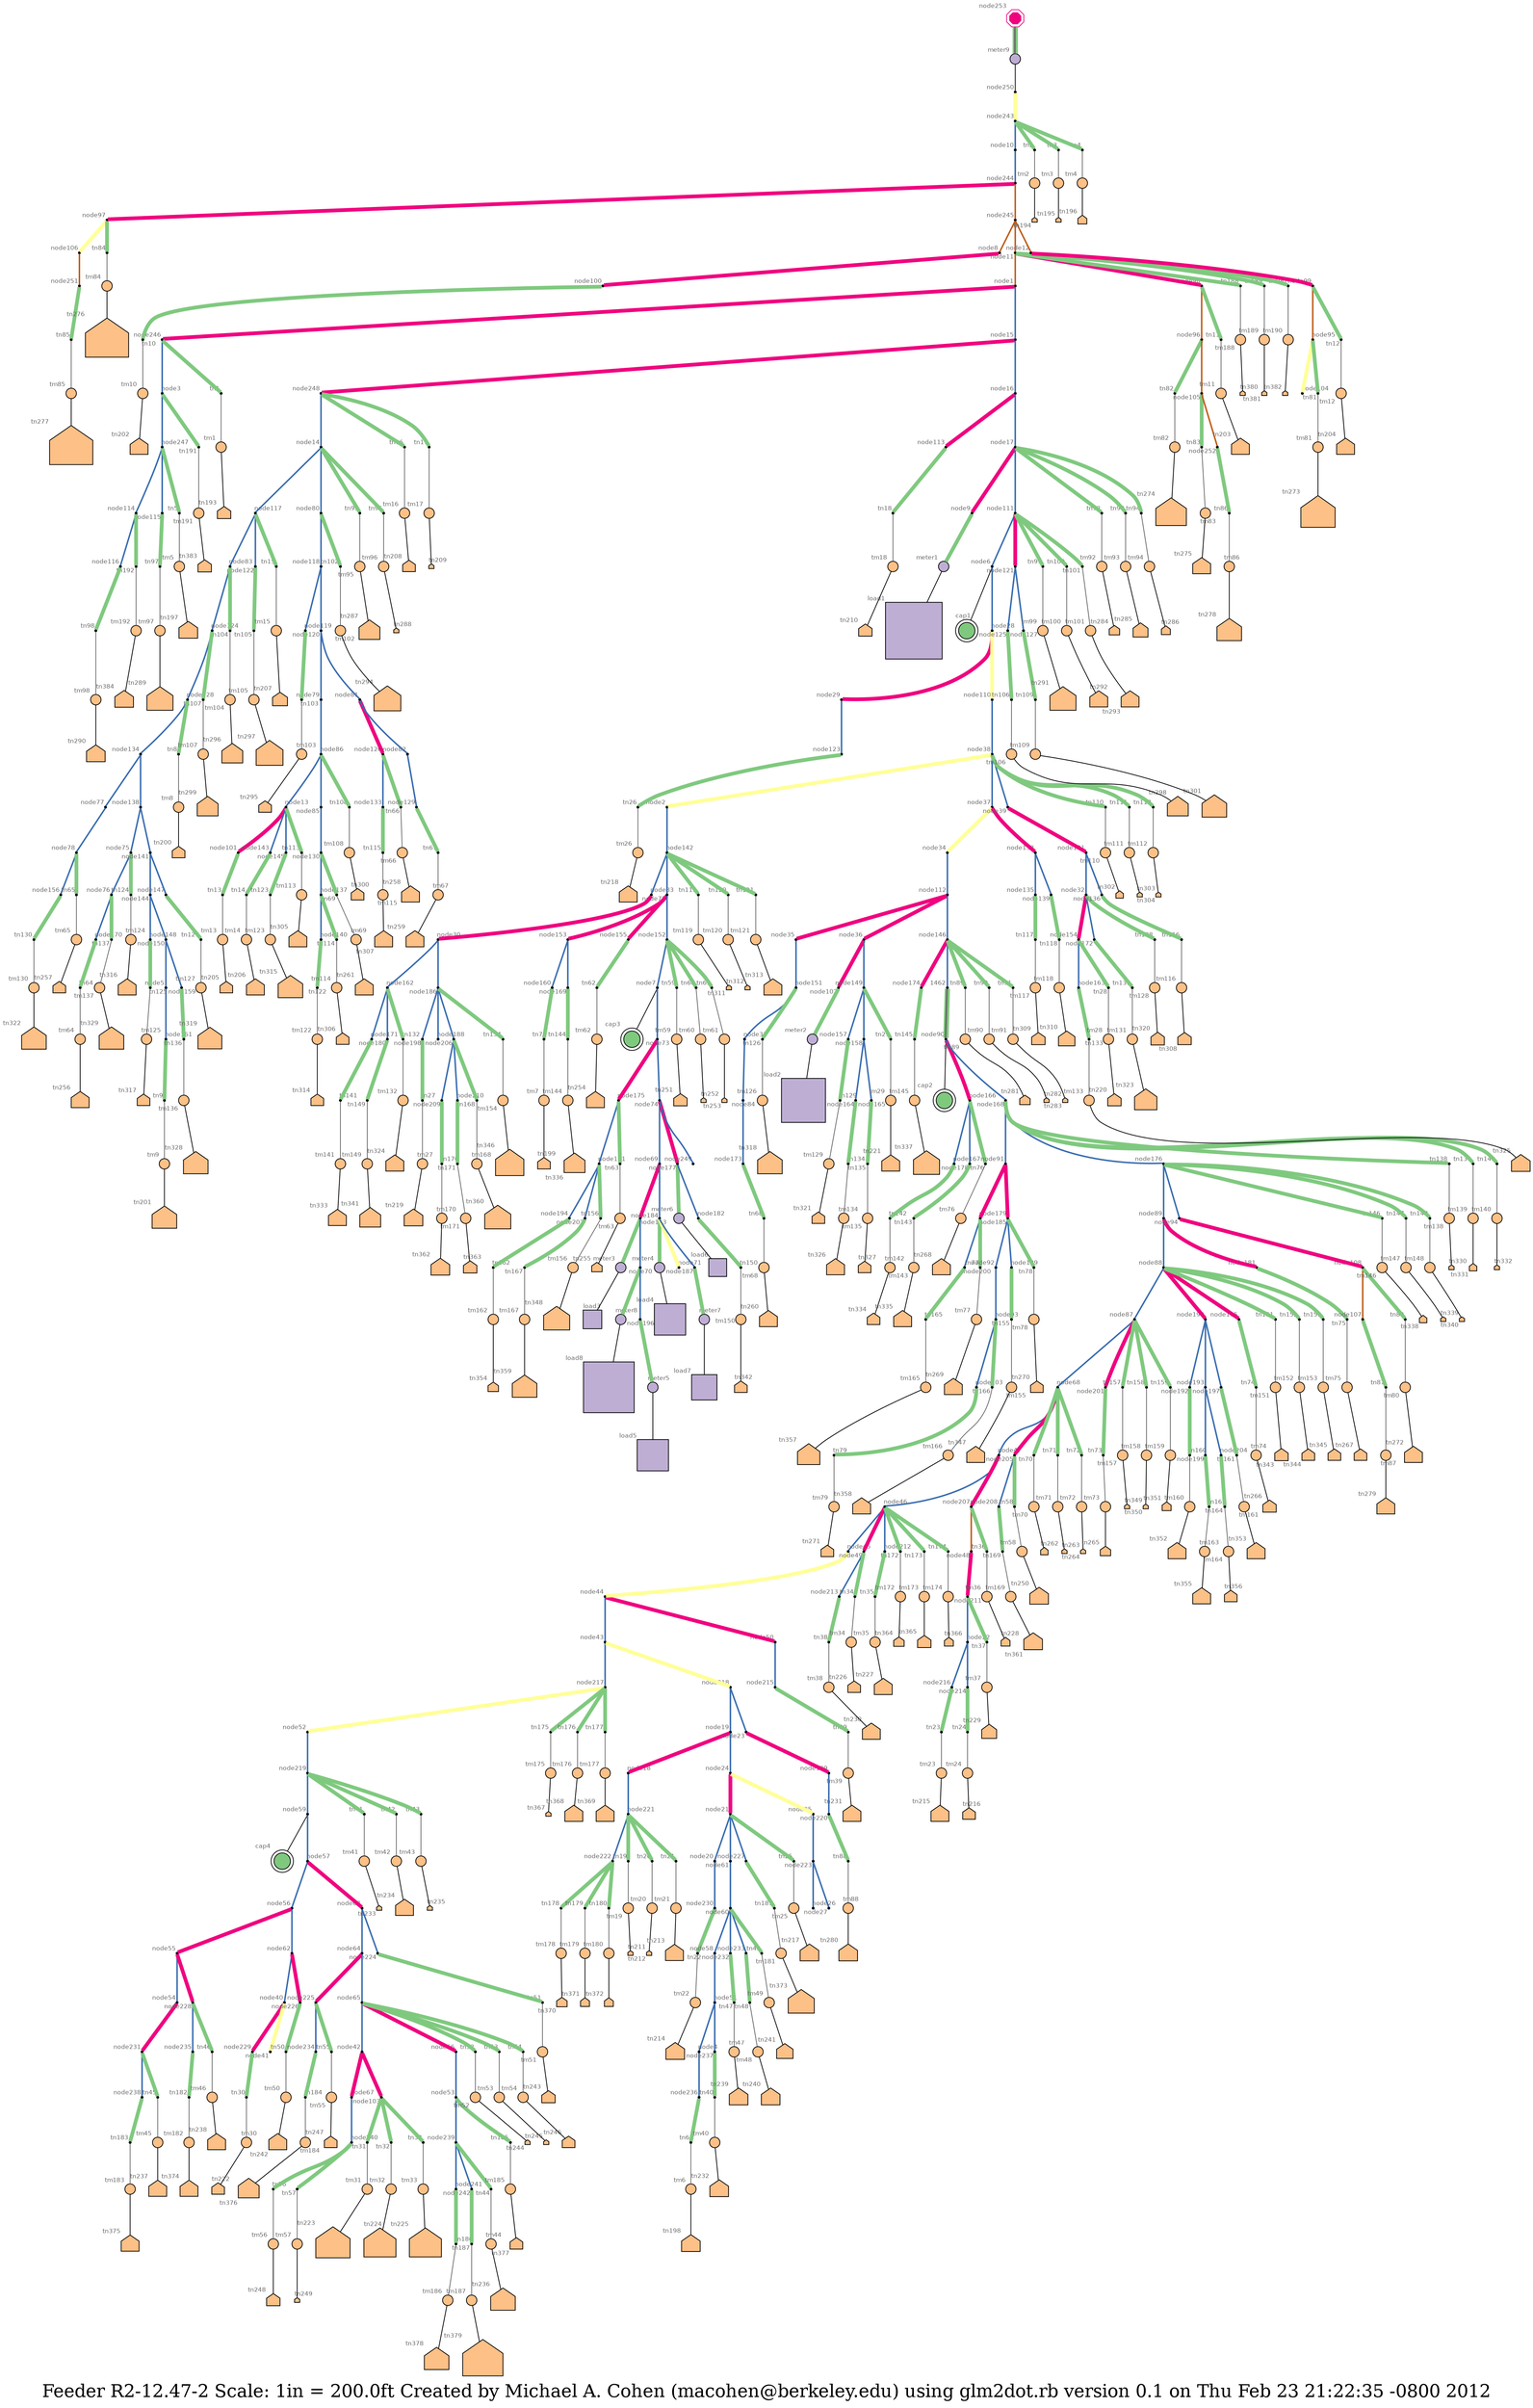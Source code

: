 graph "R2-12.47-2" {
	graph [bb="0,0,5116,5359.2",
		fontsize=24,
		label="Feeder R2-12.47-2 Scale: 1in = 200.0ft Created by Michael A. Cohen (macohen@berkeley.edu) using glm2dot.rb version 0.1 on Thu Feb\
 23 21:22:35 -0800 2012",
		lheight=0.40,
		lp="2558,18.4",
		lwidth=21.63
	];
	node [colorscheme=accent8,
		fontcolor=8,
		fontname=Helvetica,
		fontsize=8,
		label="\N"
	];
	edge [colorscheme=accent8];
	cap1	 [fillcolor=1,
		height=0.30556,
		label="",
		pos="3161.2,2038.2",
		shape=doublecircle,
		style=filled,
		width=0.30556,
		xlabel=cap1,
		xlp="3141.6,2054"];
	cap2	 [fillcolor=1,
		height=0.30556,
		label="",
		pos="3253.1,2838.3",
		shape=doublecircle,
		style=filled,
		width=0.30556,
		xlabel=cap2,
		xlp="3233.4,2854.1"];
	cap3	 [fillcolor=1,
		height=0.30556,
		label="",
		pos="3808.6,1729.1",
		shape=doublecircle,
		style=filled,
		width=0.30556,
		xlabel=cap3,
		xlp="3788.9,1744.9"];
	cap4	 [fillcolor=1,
		height=0.30556,
		label="",
		pos="3451.3,4407.4",
		shape=doublecircle,
		style=filled,
		width=0.30556,
		xlabel=cap4,
		xlp="3431.6,4423.2"];
	load1	 [fillcolor=2,
		height=1.0556,
		label="",
		pos="2854.8,1728.8",
		shape=square,
		style=filled,
		width=1.0556,
		xlabel=load1,
		xlp="2807,1695.6"];
	load2	 [fillcolor=2,
		height=0.81944,
		label="",
		pos="3287.6,2473.5",
		shape=square,
		style=filled,
		width=0.8125,
		xlabel=load2,
		xlp="3248.3,2448.8"];
	load3	 [fillcolor=2,
		height=0.34722,
		label="",
		pos="4035.4,1398",
		shape=square,
		style=filled,
		width=0.34028,
		xlabel=load3,
		xlp="4013.1,1415.3"];
	load4	 [fillcolor=2,
		height=0.58333,
		label="",
		pos="4074.1,1326.4",
		shape=square,
		style=filled,
		width=0.58333,
		xlabel=load4,
		xlp="4043.3,1352.2"];
	load5	 [fillcolor=2,
		height=0.58333,
		label="",
		pos="4300.6,1240.2",
		shape=square,
		style=filled,
		width=0.58333,
		xlabel=load5,
		xlp="4269.8,1266"];
	load6	 [fillcolor=2,
		height=0.33333,
		label="",
		pos="4023.5,1545.5",
		shape=square,
		style=filled,
		width=0.33333,
		xlabel=load6,
		xlp="4001.7,1538.3"];
	load7	 [fillcolor=2,
		height=0.47222,
		label="",
		pos="4032.6,1233.3",
		shape=square,
		style=filled,
		width=0.47222,
		xlabel=load7,
		xlp="4005.8,1255.1"];
	load8	 [fillcolor=2,
		height=0.94444,
		label="",
		pos="4212.1,1291.6",
		shape=square,
		style=filled,
		width=0.94444,
		xlabel=load8,
		xlp="4168.3,1330.4"];
	meter1	 [fillcolor=2,
		height=0.19444,
		label="",
		pos="2840.6,1741.1",
		shape=circle,
		style=filled,
		width=0.19444,
		xlabel=meter1,
		xlp="2821.2,1738.9"];
	meter1 -- load1	 [len=0.25,
		pos="2846.1,1736.4 2846.2,1736.3 2846.3,1736.2 2846.4,1736.1"];
	meter2	 [fillcolor=2,
		height=0.19444,
		label="",
		pos="3271,2476.8",
		shape=circle,
		style=filled,
		width=0.19444,
		xlabel=meter2,
		xlp="3251.5,2465"];
	meter2 -- load2	 [len=0.25,
		pos="3278.1,2475.3 3278.2,2475.3 3278.4,2475.3 3278.5,2475.3"];
	meter3	 [fillcolor=2,
		height=0.19444,
		label="",
		pos="4050.8,1406.4",
		shape=circle,
		style=filled,
		width=0.19444,
		xlabel=meter3,
		xlp="4056.3,1418.2"];
	meter3 -- load3	 [len=0.25,
		pos="4044.5,1403 4044.4,1402.9 4044.3,1402.8 4044.1,1402.8"];
	meter4	 [fillcolor=2,
		height=0.19444,
		label="",
		pos="4057.7,1334.4",
		shape=circle,
		style=filled,
		width=0.19444,
		xlabel=meter4,
		xlp="4038.2,1332.2"];
	meter4 -- load4	 [len=0.25,
		pos="4064,1331.3 4064.1,1331.2 4064.3,1331.2 4064.4,1331.1"];
	meter5	 [fillcolor=2,
		height=0.19444,
		label="",
		pos="4291.9,1256.4",
		shape=circle,
		style=filled,
		width=0.19444,
		xlabel=meter5,
		xlp="4297.4,1268.2"];
	meter5 -- load5	 [len=0.25,
		pos="4295.2,1250.2 4295.3,1250 4295.4,1249.9 4295.5,1249.7"];
	meter6	 [fillcolor=2,
		height=0.19444,
		label="",
		pos="4017,1562",
		shape=circle,
		style=filled,
		width=0.19444,
		xlabel=meter6,
		xlp="3997.6,1573.8"];
	meter6 -- load6	 [len=0.25,
		pos="4019.7,1555.3 4019.7,1555.1 4019.8,1555 4019.8,1554.9"];
	meter7	 [fillcolor=2,
		height=0.19444,
		label="",
		pos="4029.1,1251.2",
		shape=circle,
		style=filled,
		width=0.19444,
		xlabel=meter7,
		xlp="4048.6,1263"];
	meter7 -- load7	 [len=0.25,
		pos="4030.5,1244.3 4030.5,1244.2 4030.5,1244 4030.6,1243.9"];
	meter8	 [fillcolor=2,
		height=0.19444,
		label="",
		pos="4214.3,1309.6",
		shape=circle,
		style=filled,
		width=0.19444,
		xlabel=meter8,
		xlp="4233.8,1321.4"];
	meter8 -- load8	 [len=0.25,
		pos="4213.4,1302.3 4213.4,1302.1 4213.4,1302 4213.4,1301.8"];
	meter9	 [fillcolor=2,
		height=0.19444,
		label="",
		pos="54.631,1416",
		shape=circle,
		style=filled,
		width=0.19444,
		xlabel=meter9,
		xlp="35.182,1413.8"];
	node250	 [height=0.05,
		label="",
		pos="71.472,1405.2",
		shape=point,
		style=filled,
		width=0.038889,
		xlabel=node250,
		xlp="85.244,1411.8"];
	meter9 -- node250	 [len=0.25,
		pos="60.711,1412.1 64.027,1410 67.87,1407.5 69.948,1406.2"];
	node1	 [height=0.05,
		label="",
		pos="2588.1,1387.9",
		shape=point,
		style=filled,
		width=0.038889,
		xlabel=node1,
		xlp="2575.2,1394.5"];
	node246	 [height=0.05,
		label="",
		pos="2594,1369.7",
		shape=point,
		style=filled,
		width=0.038889,
		xlabel=node246,
		xlp="2576.6,1376.3"];
	node1 -- node246	 [color=6,
		len=0.25,
		penwidth=5,
		pos="2588.7,1385.9 2589.8,1382.4 2592.2,1375 2593.4,1371.5"];
	node15	 [height=0.05,
		label="",
		pos="2636.2,1606.1",
		shape=point,
		style=filled,
		width=0.038889,
		xlabel=node15,
		xlp="2621,1612.7"];
	node1 -- node15	 [color=5,
		len=3.61245,
		penwidth=2,
		pos="2588.5,1389.8 2592.9,1409.8 2631,1582.4 2635.7,1603.9",
		weight=5];
	node2	 [height=0.05,
		label="",
		pos="3357.9,2145.9",
		shape=point,
		style=filled,
		width=0.038889,
		xlabel=node2,
		xlp="3345,2152.5"];
	node142	 [height=0.05,
		label="",
		pos="3647.2,2020.6",
		shape=point,
		style=filled,
		width=0.038889,
		xlabel=node142,
		xlp="3661,2014"];
	node2 -- node142	 [color=5,
		len=3.23715,
		penwidth=2,
		pos="3359.8,2145.1 3383.3,2134.9 3623.1,2031 3645.5,2021.3",
		weight=5];
	node3	 [height=0.05,
		label="",
		pos="2685.8,1268.2",
		shape=point,
		style=filled,
		width=0.038889,
		xlabel=node3,
		xlp="2672.9,1274.8"];
	node247	 [height=0.05,
		label="",
		pos="2785.6,1136.3",
		shape=point,
		style=filled,
		width=0.038889,
		xlabel=node247,
		xlp="2768.2,1142.9"];
	node3 -- node247	 [color=5,
		len=1.7544,
		penwidth=2,
		pos="2686.9,1266.7 2697.1,1253.2 2773.7,1152.1 2784.4,1137.9",
		weight=5];
	tn191	 [height=0.05,
		label="",
		pos="2673.6,1255.2",
		shape=point,
		style=filled,
		width=0.038889,
		xlabel=tn191,
		xlp="2681.8,1261.8"];
	node3 -- tn191	 [color=1,
		len=0.25,
		penwidth=5,
		pos="2684.3,1266.6 2682,1264.1 2677.4,1259.3 2675.1,1256.8"];
	node4	 [height=0.05,
		label="",
		pos="4218.1,4202.3",
		shape=point,
		style=filled,
		width=0.038889,
		xlabel=node4,
		xlp="4205.2,4208.9"];
	node236	 [height=0.05,
		label="",
		pos="4234.4,4231.6",
		shape=point,
		style=filled,
		width=0.038889,
		xlabel=node236,
		xlp="4217,4238.2"];
	node4 -- node236	 [color=5,
		len=0.40755,
		penwidth=2,
		pos="4219,4203.8 4221.8,4208.9 4230.5,4224.6 4233.4,4229.9",
		weight=5];
	node5	 [height=0.05,
		label="",
		pos="1592.6,481.53",
		shape=point,
		style=filled,
		width=0.038889,
		xlabel=node5,
		xlp="1579.6,488.13"];
	node161	 [height=0.05,
		label="",
		pos="1582.9,445.16",
		shape=point,
		style=filled,
		width=0.038889,
		xlabel=node161,
		xlp="1565.5,451.76"];
	node5 -- node161	 [color=5,
		len=0.48965,
		penwidth=2,
		pos="1592,479.58 1590.3,473.2 1585,453.09 1583.3,446.95",
		weight=5];
	node6	 [height=0.05,
		label="",
		pos="3170.3,2023.5",
		shape=point,
		style=filled,
		width=0.038889,
		xlabel=node6,
		xlp="3157.4,2016.9"];
	node6 -- cap1	 [len=0.25,
		pos="3169.2,2025.3 3168.7,2026.3 3167.9,2027.4 3167.1,2028.7"];
	node28	 [height=0.05,
		label="",
		pos="3228.9,2069.6",
		shape=point,
		style=filled,
		width=0.038889,
		xlabel=node28,
		xlp="3213.7,2076.2"];
	node6 -- node28	 [color=5,
		len=0.80125,
		penwidth=2,
		pos="3171.8,2024.7 3179.8,2031 3218.8,2061.7 3227.3,2068.3",
		weight=5];
	node7	 [height=0.05,
		label="",
		pos="3815.6,1745.9",
		shape=point,
		style=filled,
		width=0.038889,
		xlabel=node7,
		xlp="3824.9,1752.5"];
	node7 -- cap3	 [len=0.25,
		pos="3814.8,1744.1 3814.3,1742.9 3813.6,1741.2 3812.9,1739.3"];
	node73	 [height=0.05,
		label="",
		pos="3911.7,1672.1",
		shape=point,
		style=filled,
		width=0.038889,
		xlabel=node73,
		xlp="3896.5,1678.7"];
	node7 -- node73	 [color=5,
		len=1.46215,
		penwidth=2,
		pos="3817.3,1744.6 3828.9,1735.6 3898.2,1682.4 3910,1673.4",
		weight=5];
	node8	 [height=0.05,
		label="",
		pos="825.23,1645.7",
		shape=point,
		style=filled,
		width=0.038889,
		xlabel=node8,
		xlp="812.3,1648.7"];
	node100	 [height=0.05,
		label="",
		pos="809.74,1655",
		shape=point,
		style=filled,
		width=0.038889,
		xlabel=node100,
		xlp="823.51,1661.6"];
	node8 -- node100	 [color=6,
		len=0.25,
		penwidth=5,
		pos="823.33,1646.8 820.23,1648.7 814.14,1652.4 811.28,1654.1"];
	node9	 [height=0.05,
		label="",
		pos="2823,1747.4",
		shape=point,
		style=filled,
		width=0.038889,
		xlabel=node9,
		xlp="2810,1754"];
	node9 -- meter1	 [color=1,
		len=0.25,
		penwidth=5,
		pos="2824.8,1746.7 2827,1745.9 2830.6,1744.7 2833.8,1743.5"];
	node10	 [height=0.05,
		label="",
		pos="148.28,1401",
		shape=point,
		style=filled,
		width=0.038889,
		xlabel=node10,
		xlp="133.13,1407.6"];
	node244	 [height=0.05,
		label="",
		pos="707.76,1495.1",
		shape=point,
		style=filled,
		width=0.038889,
		xlabel=node244,
		xlp="690.39,1501.7"];
	node10 -- node244	 [color=5,
		len=6.5389,
		penwidth=2,
		pos="150.31,1401.3 185.64,1407.3 671.74,1489 705.87,1494.7",
		weight=5];
	node11	 [height=0.05,
		label="",
		pos="983.42,1759.8",
		shape=point,
		style=filled,
		width=0.038889,
		xlabel=node11,
		xlp="968.57,1753.2"];
	node98	 [height=0.05,
		label="",
		pos="1002.8,1758",
		shape=point,
		style=filled,
		width=0.038889,
		xlabel=node98,
		xlp="1014.4,1764.6"];
	node11 -- node98	 [color=6,
		len=0.25,
		penwidth=5,
		pos="985.5,1759.6 989.26,1759.3 997.13,1758.5 1000.8,1758.2"];
	tn188	 [height=0.05,
		label="",
		pos="981.24,1739.8",
		shape=point,
		style=filled,
		width=0.038889,
		xlabel=tn188,
		xlp="969.43,1742.8"];
	node11 -- tn188	 [color=1,
		len=0.25,
		penwidth=5,
		pos="983.22,1757.9 982.82,1754.2 981.9,1745.9 981.47,1741.9"];
	tn189	 [height=0.05,
		label="",
		pos="964.35,1764.2",
		shape=point,
		style=filled,
		width=0.038889,
		xlabel=tn189,
		xlp="972.56,1770.8"];
	node11 -- tn189	 [color=1,
		len=0.25,
		penwidth=5,
		pos="981.66,1760.2 978.12,1761 970.15,1762.8 966.39,1763.7"];
	tn190	 [height=0.05,
		label="",
		pos="987.06,1780.1",
		shape=point,
		style=filled,
		width=0.038889,
		xlabel=tn190,
		xlp="975.25,1786.7"];
	node11 -- tn190	 [color=1,
		len=0.25,
		penwidth=5,
		pos="983.76,1761.7 984.43,1765.4 985.95,1773.9 986.67,1777.9"];
	node11 -- node1	 [color=7,
		len=14.06635,
		penwidth=2,
		pos="985.23,1759.4 1044.2,1745.7 2522.5,1403.1 2586,1388.4",
		weight=5];
	node12	 [height=0.05,
		label="",
		pos="840.56,1615.4",
		shape=point,
		style=filled,
		width=0.038889,
		xlabel=node12,
		xlp="825.42,1622"];
	node99	 [height=0.05,
		label="",
		pos="841.51,1597.4",
		shape=point,
		style=filled,
		width=0.038889,
		xlabel=node99,
		xlp="826.37,1604"];
	node12 -- node99	 [color=6,
		len=0.25,
		penwidth=5,
		pos="840.67,1613.5 840.85,1610 841.23,1602.7 841.42,1599.3"];
	node13	 [height=0.05,
		label="",
		pos="2620.3,438.27",
		shape=point,
		style=filled,
		width=0.038889,
		xlabel=node13,
		xlp="2605.2,431.67"];
	node101	 [height=0.05,
		label="",
		pos="2633.3,425.74",
		shape=point,
		style=filled,
		width=0.038889,
		xlabel=node101,
		xlp="2615.9,419.14"];
	node13 -- node101	 [color=6,
		len=0.25,
		penwidth=5,
		pos="2621.9,436.73 2624.4,434.33 2629.2,429.7 2631.7,427.29"];
	node143	 [height=0.05,
		label="",
		pos="2551.8,245.47",
		shape=point,
		style=filled,
		width=0.038889,
		xlabel=node143,
		xlp="2534.4,252.07"];
	node13 -- node143	 [color=5,
		len=2.42805,
		penwidth=2,
		pos="2619.6,436.1 2612.5,416.25 2559.1,266.07 2552.5,247.38",
		weight=5];
	node145	 [height=0.05,
		label="",
		pos="2758.9,204.99",
		shape=point,
		style=filled,
		width=0.038889,
		xlabel=node145,
		xlp="2741.5,211.59"];
	node13 -- node145	 [color=5,
		len=2.68095,
		penwidth=2,
		pos="2621.4,436.53 2633.4,416.35 2745.6,227.42 2757.8,206.81",
		weight=5];
	tn113	 [height=0.05,
		label="",
		pos="2602.1,441.05",
		shape=point,
		style=filled,
		width=0.038889,
		xlabel=tn113,
		xlp="2610,447.65"];
	node13 -- tn113	 [color=1,
		len=0.25,
		penwidth=5,
		pos="2618.4,438.57 2614.9,439.11 2607.5,440.23 2604,440.76"];
	node14	 [height=0.05,
		label="",
		pos="2510.1,1359.3",
		shape=point,
		style=filled,
		width=0.038889,
		xlabel=node14,
		xlp="2494.9,1365.9"];
	node117	 [height=0.05,
		label="",
		pos="2349.3,1356.7",
		shape=point,
		style=filled,
		width=0.038889,
		xlabel=node117,
		xlp="2332.2,1350.1"];
	node14 -- node117	 [color=5,
		len=1.7945,
		penwidth=2,
		pos="2508.3,1359.3 2491.8,1359 2368.6,1357.1 2351.3,1356.8",
		weight=5];
	node80	 [height=0.05,
		label="",
		pos="2626.1,1042.8",
		shape=point,
		style=filled,
		width=0.038889,
		xlabel=node80,
		xlp="2610.9,1049.4"];
	node14 -- node80	 [color=5,
		len=3.189,
		penwidth=2,
		pos="2510.7,1357.6 2519.4,1333.9 2616.3,1069.4 2625.4,1044.6",
		weight=5];
	tn95	 [height=0.05,
		label="",
		pos="2511,1341.6",
		shape=point,
		style=filled,
		width=0.038889,
		xlabel=tn95,
		xlp="2501.4,1348.2"];
	node14 -- tn95	 [color=1,
		len=0.25,
		penwidth=5,
		pos="2510.2,1357.4 2510.4,1354 2510.8,1346.8 2510.9,1343.5"];
	tn96	 [height=0.05,
		label="",
		pos="2498.8,1373",
		shape=point,
		style=filled,
		width=0.038889,
		xlabel=tn96,
		xlp="2504.8,1379.6"];
	node14 -- tn96	 [color=1,
		len=0.25,
		penwidth=5,
		pos="2508.7,1361 2506.5,1363.6 2502.3,1368.7 2500.2,1371.3"];
	node248	 [height=0.05,
		label="",
		pos="2618.7,1597",
		shape=point,
		style=filled,
		width=0.038889,
		xlabel=node248,
		xlp="2601.3,1590.4"];
	node15 -- node248	 [color=6,
		len=0.25,
		penwidth=5,
		pos="2634.6,1605.3 2631.3,1603.6 2624,1599.8 2620.5,1598"];
	node16	 [height=0.05,
		label="",
		pos="2711.7,1662.1",
		shape=point,
		style=filled,
		width=0.038889,
		xlabel=node16,
		xlp="2696.5,1668.7"];
	node15 -- node16	 [color=5,
		len=1.13885,
		penwidth=2,
		pos="2637.8,1607.3 2647.6,1614.6 2700.3,1653.7 2710.1,1661",
		weight=5];
	node113	 [height=0.05,
		label="",
		pos="2721.9,1647.7",
		shape=point,
		style=filled,
		width=0.038889,
		xlabel=node113,
		xlp="2704.9,1654.3"];
	node16 -- node113	 [color=6,
		len=0.25,
		penwidth=5,
		pos="2712.9,1660.4 2714.9,1657.6 2718.7,1652.3 2720.7,1649.5"];
	node17	 [height=0.05,
		label="",
		pos="2803.4,1747.1",
		shape=point,
		style=filled,
		width=0.038889,
		xlabel=node17,
		xlp="2788.2,1740.5"];
	node16 -- node17	 [color=5,
		len=1.41105,
		penwidth=2,
		pos="2713.3,1663.6 2724.5,1674 2791.6,1736.2 2802,1745.8",
		weight=5];
	node17 -- node9	 [color=6,
		len=0.25,
		penwidth=5,
		pos="2805.2,1747.1 2808.8,1747.2 2817,1747.3 2820.9,1747.3"];
	node111	 [height=0.05,
		label="",
		pos="3121.3,1982",
		shape=point,
		style=filled,
		width=0.038889,
		xlabel=node111,
		xlp="3104.5,1988.6"];
	node17 -- node111	 [color=5,
		len=4.32515,
		penwidth=2,
		pos="2805.1,1748.4 2829,1766 3096.8,1963.8 3119.7,1980.8",
		weight=5];
	tn92	 [height=0.05,
		label="",
		pos="2805.2,1728.3",
		shape=point,
		style=filled,
		width=0.038889,
		xlabel=tn92,
		xlp="2795.6,1721.7"];
	node17 -- tn92	 [color=1,
		len=0.25,
		penwidth=5,
		pos="2803.5,1745.1 2803.9,1741.4 2804.6,1733.8 2805,1730.2"];
	tn93	 [height=0.05,
		label="",
		pos="2783.8,1749.1",
		shape=point,
		style=filled,
		width=0.038889,
		xlabel=tn93,
		xlp="2789.8,1755.7"];
	node17 -- tn93	 [color=1,
		len=0.25,
		penwidth=5,
		pos="2801.6,1747.3 2797.9,1747.6 2789.8,1748.5 2785.9,1748.9"];
	tn94	 [height=0.05,
		label="",
		pos="2803.6,1766.3",
		shape=point,
		style=filled,
		width=0.038889,
		xlabel=tn94,
		xlp="2794,1769.3"];
	node17 -- tn94	 [color=1,
		len=0.25,
		penwidth=5,
		pos="2803.4,1749.1 2803.4,1752.9 2803.5,1760.7 2803.6,1764.3"];
	node18	 [height=0.05,
		label="",
		pos="3732.3,4086.5",
		shape=point,
		style=filled,
		width=0.038889,
		xlabel=node18,
		xlp="3717.1,4089.5"];
	node221	 [height=0.05,
		label="",
		pos="3778.9,4079.9",
		shape=point,
		style=filled,
		width=0.038889,
		xlabel=node221,
		xlp="3761.5,4086.5"];
	node18 -- node221	 [color=5,
		len=0.65245,
		penwidth=2,
		pos="3734.3,4086.2 3741.9,4085.1 3769.4,4081.3 3776.9,4080.2",
		weight=5];
	node19	 [height=0.05,
		label="",
		pos="3719.6,4096.7",
		shape=point,
		style=filled,
		width=0.038889,
		xlabel=node19,
		xlp="3704.4,4103.3"];
	node19 -- node18	 [color=6,
		len=0.25,
		penwidth=5,
		pos="3721.1,4095.4 3723.6,4093.5 3728.3,4089.7 3730.7,4087.8"];
	node24	 [height=0.05,
		label="",
		pos="3908.3,4091.3",
		shape=point,
		style=filled,
		width=0.038889,
		xlabel=node24,
		xlp="3893.2,4097.9"];
	node19 -- node24	 [color=5,
		len=1.4828,
		penwidth=2,
		pos="3721.7,4096.6 3741.1,4096.1 3888.2,4091.9 3906.5,4091.4",
		weight=5];
	node20	 [height=0.05,
		label="",
		pos="3955.7,4115.8",
		shape=point,
		style=filled,
		width=0.038889,
		xlabel=node20,
		xlp="3940.6,4122.4"];
	node230	 [height=0.05,
		label="",
		pos="4030.6,4249.4",
		shape=point,
		style=filled,
		width=0.038889,
		xlabel=node230,
		xlp="4013.2,4256"];
	node20 -- node230	 [color=5,
		len=1.6416,
		penwidth=2,
		pos="3956.8,4117.7 3965.2,4132.8 4021.7,4233.6 4029.6,4247.7",
		weight=5];
	node21	 [height=0.05,
		label="",
		pos="3923.5,4104.3",
		shape=point,
		style=filled,
		width=0.038889,
		xlabel=node21,
		xlp="3908.4,4110.9"];
	node21 -- node20	 [color=5,
		len=0.49735,
		penwidth=2,
		pos="3925.2,4105 3930.8,4106.9 3948,4113.1 3953.8,4115.1",
		weight=5];
	node61	 [height=0.05,
		label="",
		pos="4043.1,4088.4",
		shape=point,
		style=filled,
		width=0.038889,
		xlabel=node61,
		xlp="4028,4095"];
	node21 -- node61	 [color=5,
		len=1.31375,
		penwidth=2,
		pos="3925.6,4104.1 3940.1,4102.1 4026.3,4090.7 4041,4088.7",
		weight=5];
	node227	 [height=0.05,
		label="",
		pos="3958.9,4244.1",
		shape=point,
		style=filled,
		width=0.038889,
		xlabel=node227,
		xlp="3941.5,4250.7"];
	node21 -- node227	 [color=5,
		len=1.67035,
		penwidth=2,
		pos="3924,4106.3 3928,4122 3954.3,4225.8 3958.4,4242",
		weight=5];
	tn25	 [height=0.05,
		label="",
		pos="3923.3,4121.7",
		shape=point,
		style=filled,
		width=0.038889,
		xlabel=tn25,
		xlp="3913.8,4124.7"];
	node21 -- tn25	 [color=1,
		len=0.25,
		penwidth=5,
		pos="3923.5,4106.2 3923.5,4109.4 3923.4,4116 3923.4,4119.4"];
	node22	 [height=0.05,
		label="",
		pos="3220.5,3831.1",
		shape=point,
		style=filled,
		width=0.038889,
		xlabel=node22,
		xlp="3205.4,3837.7"];
	node216	 [height=0.05,
		label="",
		pos="3739.3,3661.8",
		shape=point,
		style=filled,
		width=0.038889,
		xlabel=node216,
		xlp="3721.9,3668.4"];
	node22 -- node216	 [color=5,
		len=1.9419,
		penwidth=2,
		pos="3222.4,3830.5 3255.2,3819.8 3705.9,3672.7 3737.5,3662.4",
		weight=5];
	node214	 [height=0.05,
		label="",
		pos="3146.9,3854.7",
		shape=point,
		style=filled,
		width=0.038889,
		xlabel=node214,
		xlp="3129.6,3848.1"];
	node22 -- node214	 [color=5,
		len=0.75095,
		penwidth=2,
		pos="3218.7,3831.7 3208.5,3835 3158.7,3851 3148.7,3854.2",
		weight=5];
	node23	 [height=0.05,
		label="",
		pos="3656,4102.7",
		shape=point,
		style=filled,
		width=0.038889,
		xlabel=node23,
		xlp="3640.8,4109.3"];
	node109	 [height=0.05,
		label="",
		pos="3660.3,4087.9",
		shape=point,
		style=filled,
		width=0.038889,
		xlabel=node109,
		xlp="3674.1,4094.5"];
	node23 -- node109	 [color=6,
		len=0.25,
		penwidth=5,
		pos="3656.5,4100.9 3657.4,4098 3658.9,4092.6 3659.8,4089.7"];
	node24 -- node21	 [color=6,
		len=0.25,
		penwidth=5,
		pos="3909.7,4092.5 3912.6,4094.9 3918.9,4100.4 3921.9,4102.9"];
	node25	 [height=0.05,
		label="",
		pos="3913.7,4073.1",
		shape=point,
		style=filled,
		width=0.038889,
		xlabel=node25,
		xlp="3898.5,4079.7"];
	node24 -- node25	 [color=4,
		len=0.25,
		penwidth=5,
		pos="3908.9,4089.4 3910,4085.9 3912.1,4078.5 3913.1,4075"];
	node223	 [height=0.05,
		label="",
		pos="3935.6,4039.2",
		shape=point,
		style=filled,
		width=0.038889,
		xlabel=node223,
		xlp="3918.2,4045.8"];
	node25 -- node223	 [color=5,
		len=0.5272,
		penwidth=2,
		pos="3914.9,4071.3 3918.7,4065.4 3930.8,4046.6 3934.5,4040.9",
		weight=5];
	node26	 [height=0.05,
		label="",
		pos="3977.4,4020.2",
		shape=point,
		style=filled,
		width=0.038889,
		xlabel=node26,
		xlp="3962.3,4026.8"];
	node27	 [height=0.05,
		label="",
		pos="3957.4,3998.9",
		shape=point,
		style=filled,
		width=0.038889,
		xlabel=node27,
		xlp="3942.2,4005.5"];
	node29	 [height=0.05,
		label="",
		pos="3236.3,2053.8",
		shape=point,
		style=filled,
		width=0.038889,
		xlabel=node29,
		xlp="3221.2,2060.4"];
	node28 -- node29	 [color=6,
		len=0.25,
		penwidth=5,
		pos="3229.8,2067.6 3231.2,2064.6 3234,2058.8 3235.4,2055.7"];
	node110	 [height=0.05,
		label="",
		pos="3242.5,2084.4",
		shape=point,
		style=filled,
		width=0.038889,
		xlabel=node110,
		xlp="3225.4,2091"];
	node28 -- node110	 [color=4,
		len=0.25,
		penwidth=5,
		pos="3230.1,2071 3232.7,2073.7 3238.3,2079.9 3241,2082.8"];
	node123	 [height=0.05,
		label="",
		pos="3250.4,2032.3",
		shape=point,
		style=filled,
		width=0.038889,
		xlabel=node123,
		xlp="3233,2038.9"];
	node29 -- node123	 [color=5,
		len=0.371,
		penwidth=2,
		pos="3237.4,2052.1 3240,2048.1 3246.5,2038.3 3249.2,2034.2",
		weight=5];
	node30	 [height=0.05,
		label="",
		pos="3677.4,2061.4",
		shape=point,
		style=filled,
		width=0.038889,
		xlabel=node30,
		xlp="3662.3,2068"];
	node162	 [height=0.05,
		label="",
		pos="3881.4,2110.9",
		shape=point,
		style=filled,
		width=0.038889,
		xlabel=node162,
		xlp="3864,2117.5"];
	node30 -- node162	 [color=5,
		len=2.41035,
		penwidth=2,
		pos="3679.2,2061.8 3697.9,2066.3 3859.2,2105.5 3879.3,2110.4",
		weight=5];
	node186	 [height=0.05,
		label="",
		pos="4540.1,1955.5",
		shape=point,
		style=filled,
		width=0.038889,
		xlabel=node186,
		xlp="4522.8,1962.1"];
	node30 -- node186	 [color=5,
		len=8.185,
		penwidth=2,
		pos="3679.3,2061.1 3722.7,2055.8 4496.1,1960.9 4538.3,1955.7",
		weight=5];
	node31	 [height=0.05,
		label="",
		pos="3320.6,2462.4",
		shape=point,
		style=filled,
		width=0.038889,
		xlabel=node31,
		xlp="3332.1,2469"];
	node84	 [height=0.05,
		label="",
		pos="2872.4,2481",
		shape=point,
		style=filled,
		width=0.038889,
		xlabel=node84,
		xlp="2857.2,2487.6"];
	node31 -- node84	 [color=5,
		len=2.189,
		penwidth=2,
		pos="3318.6,2462.5 3287.5,2463.8 2904.1,2479.7 2874.2,2481",
		weight=5];
	node32	 [height=0.05,
		label="",
		pos="3810.6,2280",
		shape=point,
		style=filled,
		width=0.038889,
		xlabel=node32,
		xlp="3795.4,2286.6"];
	node154	 [height=0.05,
		label="",
		pos="3828.2,2286.2",
		shape=point,
		style=filled,
		width=0.038889,
		xlabel=node154,
		xlp="3842,2292.8"];
	node32 -- node154	 [color=6,
		len=0.25,
		penwidth=5,
		pos="3812.5,2280.7 3815.9,2281.9 3823,2284.4 3826.4,2285.6"];
	node172	 [height=0.05,
		label="",
		pos="4216,2248.5",
		shape=point,
		style=filled,
		width=0.038889,
		xlabel=node172,
		xlp="4198.6,2255.1"];
	node32 -- node172	 [color=5,
		len=3.8842,
		penwidth=2,
		pos="3812.4,2279.9 3840.4,2277.7 4184.4,2250.9 4214,2248.6",
		weight=5];
	tn128	 [height=0.05,
		label="",
		pos="3800,2265.2",
		shape=point,
		style=filled,
		width=0.038889,
		xlabel=tn128,
		xlp="3788.2,2271.8"];
	node32 -- tn128	 [color=1,
		len=0.25,
		penwidth=5,
		pos="3809.3,2278.2 3807.1,2275.2 3803,2269.4 3801,2266.7"];
	node33	 [height=0.05,
		label="",
		pos="3661.2,2050.1",
		shape=point,
		style=filled,
		width=0.038889,
		xlabel=node33,
		xlp="3646.1,2056.7"];
	node33 -- node30	 [color=6,
		len=0.25,
		penwidth=5,
		pos="3662.7,2051.1 3665.7,2053.2 3672.5,2057.9 3675.7,2060.2"];
	node34	 [height=0.05,
		label="",
		pos="3343.6,2270.3",
		shape=point,
		style=filled,
		width=0.038889,
		xlabel=node34,
		xlp="3328.5,2276.9"];
	node112	 [height=0.05,
		label="",
		pos="3238.1,2494.8",
		shape=point,
		style=filled,
		width=0.038889,
		xlabel=node112,
		xlp="3221.1,2497.8"];
	node34 -- node112	 [color=5,
		len=2.3718,
		penwidth=2,
		pos="3342.8,2272 3333.7,2291.4 3248.3,2473.2 3239,2493",
		weight=5];
	node35	 [height=0.05,
		label="",
		pos="3243.3,2478.2",
		shape=point,
		style=filled,
		width=0.038889,
		xlabel=node35,
		xlp="3228.1,2484.8"];
	node151	 [height=0.05,
		label="",
		pos="3364.3,2479.5",
		shape=point,
		style=filled,
		width=0.038889,
		xlabel=node151,
		xlp="3347,2486.1"];
	node35 -- node151	 [color=5,
		len=1.7531,
		penwidth=2,
		pos="3245.4,2478.2 3260,2478.4 3347.3,2479.3 3362.2,2479.4",
		weight=5];
	node36	 [height=0.05,
		label="",
		pos="3248.3,2502.8",
		shape=point,
		style=filled,
		width=0.038889,
		xlabel=node36,
		xlp="3233.2,2509.4"];
	node102	 [height=0.05,
		label="",
		pos="3262.2,2491.7",
		shape=point,
		style=filled,
		width=0.038889,
		xlabel=node102,
		xlp="3244.8,2494.7"];
	node36 -- node102	 [color=6,
		len=0.25,
		penwidth=5,
		pos="3250,2501.5 3252.7,2499.3 3257.8,2495.2 3260.5,2493.1"];
	node149	 [height=0.05,
		label="",
		pos="3186.5,2484.8",
		shape=point,
		style=filled,
		width=0.038889,
		xlabel=node149,
		xlp="3195.6,2478.2"];
	node36 -- node149	 [color=5,
		len=0.76265,
		penwidth=2,
		pos="3246.5,2502.3 3237.7,2499.7 3198.4,2488.3 3188.7,2485.4",
		weight=5];
	node37	 [height=0.05,
		label="",
		pos="3337.5,2253.2",
		shape=point,
		style=filled,
		width=0.038889,
		xlabel=node37,
		xlp="3322.4,2259.8"];
	node132	 [height=0.05,
		label="",
		pos="3332,2269.7",
		shape=point,
		style=filled,
		width=0.038889,
		xlabel=node132,
		xlp="3349.4,2263.1"];
	node37 -- node132	 [color=6,
		len=0.25,
		penwidth=5,
		pos="3337,2255 3335.9,2258 3333.8,2264.3 3332.8,2267.6"];
	node37 -- node34	 [color=4,
		len=0.25,
		penwidth=5,
		pos="3338.2,2255 3339.4,2258.3 3341.8,2265.3 3343,2268.5"];
	node38	 [height=0.05,
		label="",
		pos="3353.3,2163.9",
		shape=point,
		style=filled,
		width=0.038889,
		xlabel=node38,
		xlp="3338.2,2170.5"];
	node38 -- node37	 [color=5,
		len=0.94375,
		penwidth=2,
		pos="3353,2165.8 3350.9,2177.4 3339.9,2239.8 3337.9,2251.4",
		weight=5];
	node39	 [height=0.05,
		label="",
		pos="3382.2,2139.6",
		shape=point,
		style=filled,
		width=0.038889,
		xlabel=node39,
		xlp="3367,2133"];
	node38 -- node39	 [color=5,
		len=0.4667,
		penwidth=2,
		pos="3354.9,2162.6 3359.9,2158.4 3375.9,2144.9 3380.7,2140.8",
		weight=5];
	node38 -- node2	 [color=4,
		len=0.25,
		penwidth=5,
		pos="3353.8,2162 3354.7,2158.5 3356.6,2151.2 3357.4,2147.7"];
	tn110	 [height=0.05,
		label="",
		pos="3337,2160.2",
		shape=point,
		style=filled,
		width=0.038889,
		xlabel=tn110,
		xlp="3325.5,2163.2"];
	node38 -- tn110	 [color=1,
		len=0.25,
		penwidth=5,
		pos="3351.3,2163.5 3348.2,2162.8 3342.2,2161.4 3339,2160.7"];
	tn111	 [height=0.05,
		label="",
		pos="3369.1,2167.8",
		shape=point,
		style=filled,
		width=0.038889,
		xlabel=tn111,
		xlp="3357.9,2174.4"];
	node38 -- tn111	 [color=1,
		len=0.25,
		penwidth=5,
		pos="3355.3,2164.4 3358.3,2165.2 3364.1,2166.6 3367.2,2167.3"];
	tn112	 [height=0.05,
		label="",
		pos="3347.8,2180.5",
		shape=point,
		style=filled,
		width=0.038889,
		xlabel=tn112,
		xlp="3336.3,2187.1"];
	node38 -- tn112	 [color=1,
		len=0.25,
		penwidth=5,
		pos="3352.7,2165.7 3351.7,2168.9 3349.4,2175.6 3348.4,2178.8"];
	node131	 [height=0.05,
		label="",
		pos="3400.1,2137.7",
		shape=point,
		style=filled,
		width=0.038889,
		xlabel=node131,
		xlp="3413.8,2144.3"];
	node39 -- node131	 [color=6,
		len=0.25,
		penwidth=5,
		pos="3384.1,2139.4 3387.5,2139 3394.8,2138.3 3398.2,2137.9"];
	node40	 [height=0.05,
		label="",
		pos="3619.7,4682.7",
		shape=point,
		style=filled,
		width=0.038889,
		xlabel=node40,
		xlp="3604.6,4685.7"];
	node229	 [height=0.05,
		label="",
		pos="3635.5,4694.2",
		shape=point,
		style=filled,
		width=0.038889,
		xlabel=node229,
		xlp="3618.1,4700.8"];
	node40 -- node229	 [color=6,
		len=0.25,
		penwidth=5,
		pos="3621.2,4683.8 3624.1,4685.9 3630.7,4690.7 3633.8,4693"];
	node41	 [height=0.05,
		label="",
		pos="3603.8,4693",
		shape=point,
		style=filled,
		width=0.038889,
		xlabel=node41,
		xlp="3588.7,4699.6"];
	node40 -- node41	 [color=4,
		len=0.25,
		penwidth=5,
		pos="3617.8,4684 3614.6,4686 3608.3,4690.1 3605.4,4692"];
	node42	 [height=0.05,
		label="",
		pos="3076.6,4688.3",
		shape=point,
		style=filled,
		width=0.038889,
		xlabel=node42,
		xlp="3061.4,4681.7"];
	node67	 [height=0.05,
		label="",
		pos="3067.3,4672.2",
		shape=point,
		style=filled,
		width=0.038889,
		xlabel=node67,
		xlp="3052.2,4665.6"];
	node42 -- node67	 [color=6,
		len=0.25,
		penwidth=5,
		pos="3075.5,4686.3 3073.6,4683.1 3069.9,4676.8 3068.2,4673.8"];
	node103	 [height=0.05,
		label="",
		pos="3064.4,4703.5",
		shape=point,
		style=filled,
		width=0.038889,
		xlabel=node103,
		xlp="3047,4710.1"];
	node42 -- node103	 [color=6,
		len=0.25,
		penwidth=5,
		pos="3075.5,4689.7 3073.2,4692.6 3068.1,4698.9 3065.7,4701.9"];
	node43	 [height=0.05,
		label="",
		pos="3626.8,4083.7",
		shape=point,
		style=filled,
		width=0.038889,
		xlabel=node43,
		xlp="3611.6,4090.3"];
	node217	 [height=0.05,
		label="",
		pos="3512.2,4270.3",
		shape=point,
		style=filled,
		width=0.038889,
		xlabel=node217,
		xlp="3494.8,4276.9"];
	node43 -- node217	 [color=5,
		len=2.3148,
		penwidth=2,
		pos="3625.8,4085.3 3615.3,4102.4 3524.6,4250 3513.3,4268.4",
		weight=5];
	node218	 [height=0.05,
		label="",
		pos="3644.5,4092.2",
		shape=point,
		style=filled,
		width=0.038889,
		xlabel=node218,
		xlp="3645.4,4085.6"];
	node43 -- node218	 [color=4,
		len=0.25,
		penwidth=5,
		pos="3628.4,4084.5 3631.7,4086.1 3639.1,4089.6 3642.6,4091.3"];
	node44	 [height=0.05,
		label="",
		pos="3575.1,3980.8",
		shape=point,
		style=filled,
		width=0.038889,
		xlabel=node44,
		xlp="3560,3987.4"];
	node50	 [height=0.05,
		label="",
		pos="3563.6,3995",
		shape=point,
		style=filled,
		width=0.038889,
		xlabel=node50,
		xlp="3548.4,4001.6"];
	node44 -- node50	 [color=6,
		len=0.25,
		penwidth=5,
		pos="3573.7,3982.5 3571.4,3985.4 3566.9,3991 3564.7,3993.6"];
	node44 -- node43	 [color=5,
		len=1.19885,
		penwidth=2,
		pos="3576,3982.6 3582.3,3995.1 3619.5,4069.2 3625.9,4081.9",
		weight=5];
	node45	 [height=0.05,
		label="",
		pos="3570.8,3961.4",
		shape=point,
		style=filled,
		width=0.038889,
		xlabel=node45,
		xlp="3555.7,3968"];
	node45 -- node44	 [color=4,
		len=0.25,
		penwidth=5,
		pos="3571.2,3963.2 3572,3966.8 3573.8,3974.9 3574.7,3978.7"];
	node46	 [height=0.05,
		label="",
		pos="3556.6,3915.5",
		shape=point,
		style=filled,
		width=0.038889,
		xlabel=node46,
		xlp="3541.4,3918.5"];
	node49	 [height=0.05,
		label="",
		pos="3551.2,3897",
		shape=point,
		style=filled,
		width=0.038889,
		xlabel=node49,
		xlp="3562.8,3890.4"];
	node46 -- node49	 [color=6,
		len=0.25,
		penwidth=5,
		pos="3556,3913.5 3555,3909.9 3552.8,3902.4 3551.8,3898.9"];
	node46 -- node45	 [color=5,
		len=0.5177,
		penwidth=2,
		pos="3557.2,3917.5 3559.5,3925 3567.9,3952.1 3570.2,3959.5",
		weight=5];
	node212	 [height=0.05,
		label="",
		pos="3543.7,3928.2",
		shape=point,
		style=filled,
		width=0.038889,
		xlabel=node212,
		xlp="3557.4,3934.8"];
	node46 -- node212	 [color=5,
		len=0.25,
		penwidth=2,
		pos="3555,3917 3552.4,3919.6 3547.3,3924.6 3545,3926.9",
		weight=5];
	tn172	 [height=0.05,
		label="",
		pos="3573.4,3920.9",
		shape=point,
		style=filled,
		width=0.038889,
		xlabel=tn172,
		xlp="3585.2,3927.5"];
	node46 -- tn172	 [color=1,
		len=0.25,
		penwidth=5,
		pos="3558.4,3916.1 3561.6,3917.1 3568.5,3919.3 3571.7,3920.3"];
	tn173	 [height=0.05,
		label="",
		pos="3571.1,3903.3",
		shape=point,
		style=filled,
		width=0.038889,
		xlabel=tn173,
		xlp="3559.3,3906.3"];
	node46 -- tn173	 [color=1,
		len=0.25,
		penwidth=5,
		pos="3558.4,3914 3561.3,3911.6 3567,3906.8 3569.6,3904.5"];
	tn174	 [height=0.05,
		label="",
		pos="3539.9,3909.5",
		shape=point,
		style=filled,
		width=0.038889,
		xlabel=tn174,
		xlp="3540.8,3902.9"];
	node46 -- tn174	 [color=1,
		len=0.25,
		penwidth=5,
		pos="3554.8,3914.8 3551.6,3913.7 3544.8,3911.2 3541.6,3910.1"];
	node47	 [height=0.05,
		label="",
		pos="3440.9,3742.1",
		shape=point,
		style=filled,
		width=0.038889,
		xlabel=node47,
		xlp="3425.8,3735.5"];
	node207	 [height=0.05,
		label="",
		pos="3423.9,3748.7",
		shape=point,
		style=filled,
		width=0.038889,
		xlabel=node207,
		xlp="3437.7,3755.3"];
	node47 -- node207	 [color=6,
		len=0.25,
		penwidth=5,
		pos="3439.1,3742.8 3435.8,3744.1 3428.9,3746.8 3425.7,3748"];
	node47 -- node46	 [color=5,
		len=2.34805,
		penwidth=2,
		pos="3441.9,3743.6 3452.5,3759.5 3544,3896.7 3555.4,3913.7",
		weight=5];
	node48	 [height=0.05,
		label="",
		pos="3352.8,3777.4",
		shape=point,
		style=filled,
		width=0.038889,
		xlabel=node48,
		xlp="3337.6,3770.8"];
	node211	 [height=0.05,
		label="",
		pos="3334.9,3783.9",
		shape=point,
		style=filled,
		width=0.038889,
		xlabel=node211,
		xlp="3348.3,3790.5"];
	node48 -- node211	 [color=6,
		len=0.25,
		penwidth=5,
		pos="3350.8,3778.1 3347.4,3779.4 3340.1,3782 3336.7,3783.3"];
	node213	 [height=0.05,
		label="",
		pos="3453.9,3937",
		shape=point,
		style=filled,
		width=0.038889,
		xlabel=node213,
		xlp="3436.5,3930.4"];
	node49 -- node213	 [color=5,
		len=1.00775,
		penwidth=2,
		pos="3549.6,3897.7 3537.7,3902.6 3467.6,3931.4 3455.6,3936.3",
		weight=5];
	tn34	 [height=0.05,
		label="",
		pos="3555.4,3878.2",
		shape=point,
		style=filled,
		width=0.038889,
		xlabel=tn34,
		xlp="3545.8,3871.6"];
	node49 -- tn34	 [color=1,
		len=0.25,
		penwidth=5,
		pos="3551.7,3895 3552.5,3891.4 3554.2,3883.7 3555,3880.2"];
	node215	 [height=0.05,
		label="",
		pos="3505.8,4025.9",
		shape=point,
		style=filled,
		width=0.038889,
		xlabel=node215,
		xlp="3488.4,4019.3"];
	node50 -- node215	 [color=5,
		len=0.80775,
		penwidth=2,
		pos="3561.6,3996 3552.9,4000.7 3516.7,4020.1 3507.7,4024.9",
		weight=5];
	node51	 [height=0.05,
		label="",
		pos="4214.8,4183",
		shape=point,
		style=filled,
		width=0.038889,
		xlabel=node51,
		xlp="4199.6,4189.6"];
	node51 -- node4	 [color=5,
		len=0.25,
		penwidth=2,
		pos="4215.1,4184.8 4215.7,4188.4 4217.1,4196.4 4217.8,4200.2",
		weight=5];
	node237	 [height=0.05,
		label="",
		pos="4260.9,4161.8",
		shape=point,
		style=filled,
		width=0.038889,
		xlabel=node237,
		xlp="4243.5,4168.4"];
	node51 -- node237	 [color=5,
		len=0.57585,
		penwidth=2,
		pos="4216.8,4182.1 4224.4,4178.6 4251.5,4166.1 4259,4162.7",
		weight=5];
	node52	 [height=0.05,
		label="",
		pos="3501.8,4287.5",
		shape=point,
		style=filled,
		width=0.038889,
		xlabel=node52,
		xlp="3486.6,4294.1"];
	node219	 [height=0.05,
		label="",
		pos="3467.9,4343.5",
		shape=point,
		style=filled,
		width=0.038889,
		xlabel=node219,
		xlp="3450.5,4336.9"];
	node52 -- node219	 [color=5,
		len=0.7535,
		penwidth=2,
		pos="3500.7,4289.4 3495.5,4297.9 3474.3,4332.9 3469.1,4341.6",
		weight=5];
	node53	 [height=0.05,
		label="",
		pos="3251.9,4950.7",
		shape=point,
		style=filled,
		width=0.038889,
		xlabel=node53,
		xlp="3236.7,4957.3"];
	node239	 [height=0.05,
		label="",
		pos="3281.9,5152.5",
		shape=point,
		style=filled,
		width=0.038889,
		xlabel=node239,
		xlp="3264.5,5155.5"];
	node53 -- node239	 [color=5,
		len=2.2444,
		penwidth=2,
		pos="3252.2,4953 3255.3,4973.8 3278.7,5130.9 3281.6,5150.5",
		weight=5];
	tn185	 [height=0.05,
		label="",
		pos="3262.5,4964.2",
		shape=point,
		style=filled,
		width=0.038889,
		xlabel=tn185,
		xlp="3250.7,4967.2"];
	node53 -- tn185	 [color=1,
		len=0.25,
		penwidth=5,
		pos="3253.2,4952.4 3255.2,4955 3259.2,4959.9 3261.2,4962.5"];
	node54	 [height=0.05,
		label="",
		pos="3659.6,4589.8",
		shape=point,
		style=filled,
		width=0.038889,
		xlabel=node54,
		xlp="3644.5,4596.4"];
	node231	 [height=0.05,
		label="",
		pos="3674.2,4602",
		shape=point,
		style=filled,
		width=0.038889,
		xlabel=node231,
		xlp="3656.8,4608.6"];
	node54 -- node231	 [color=6,
		len=0.25,
		penwidth=5,
		pos="3661.4,4591.3 3664.3,4593.7 3670.1,4598.5 3672.8,4600.8"];
	node55	 [height=0.05,
		label="",
		pos="3513.5,4504.1",
		shape=point,
		style=filled,
		width=0.038889,
		xlabel=node55,
		xlp="3498.4,4510.7"];
	node228	 [height=0.05,
		label="",
		pos="3525,4516.2",
		shape=point,
		style=filled,
		width=0.038889,
		xlabel=node228,
		xlp="3507.6,4522.8"];
	node55 -- node228	 [color=6,
		len=0.25,
		penwidth=5,
		pos="3514.9,4505.5 3517.1,4507.9 3521.3,4512.3 3523.5,4514.7"];
	node55 -- node54	 [color=5,
		len=1.5897,
		penwidth=2,
		pos="3515.2,4505 3530.1,4513.8 3642.1,4579.5 3657.8,4588.7",
		weight=5];
	node56	 [height=0.05,
		label="",
		pos="3496.6,4500.8",
		shape=point,
		style=filled,
		width=0.038889,
		xlabel=node56,
		xlp="3481.5,4494.2"];
	node56 -- node55	 [color=6,
		len=0.25,
		penwidth=5,
		pos="3498.4,4501.2 3501.6,4501.8 3508,4503 3511.4,4503.6"];
	node62	 [height=0.05,
		label="",
		pos="3528.8,4555",
		shape=point,
		style=filled,
		width=0.038889,
		xlabel=node62,
		xlp="3513.6,4561.6"];
	node56 -- node62	 [color=5,
		len=0.7804,
		penwidth=2,
		pos="3497.7,4502.6 3502.6,4510.8 3522.7,4544.8 3527.7,4553.1",
		weight=5];
	node57	 [height=0.05,
		label="",
		pos="3454.5,4463.1",
		shape=point,
		style=filled,
		width=0.038889,
		xlabel=node57,
		xlp="3439.4,4456.5"];
	node63	 [height=0.05,
		label="",
		pos="3435.1,4469.2",
		shape=point,
		style=filled,
		width=0.038889,
		xlabel=node63,
		xlp="3419.9,4475.8"];
	node57 -- node63	 [color=6,
		len=0.25,
		penwidth=5,
		pos="3452.7,4463.7 3449.1,4464.8 3441,4467.3 3437.2,4468.5"];
	node57 -- node56	 [color=5,
		len=0.64565,
		penwidth=2,
		pos="3455.9,4464.4 3462.3,4470.1 3488.7,4493.7 3495.2,4499.5",
		weight=5];
	node58	 [height=0.05,
		label="",
		pos="4131.7,4131.3",
		shape=point,
		style=filled,
		width=0.038889,
		xlabel=node58,
		xlp="4143.3,4137.9"];
	node58 -- node51	 [color=5,
		len=1.05475,
		penwidth=2,
		pos="4133.5,4132.4 4144.3,4139.2 4202.3,4175.2 4213.1,4182",
		weight=5];
	node59	 [height=0.05,
		label="",
		pos="3467.7,4405.5",
		shape=point,
		style=filled,
		width=0.038889,
		xlabel=node59,
		xlp="3479.2,4412.1"];
	node59 -- cap4	 [len=0.25,
		pos="3465.7,4405.7 3464.8,4405.8 3463.7,4406 3462.4,4406.1"];
	node59 -- node57	 [color=5,
		len=0.6658,
		penwidth=2,
		pos="3467.2,4407.4 3465.2,4416.2 3457,4452.3 3455,4461.2",
		weight=5];
	node60	 [height=0.05,
		label="",
		pos="4084.5,4088.3",
		shape=point,
		style=filled,
		width=0.038889,
		xlabel=node60,
		xlp="4069.3,4094.9"];
	node60 -- node58	 [color=5,
		len=0.6098,
		penwidth=2,
		pos="4086,4089.7 4093.2,4096.3 4122.8,4123.2 4130.1,4129.9",
		weight=5];
	node232	 [height=0.05,
		label="",
		pos="4111.5,4041.8",
		shape=point,
		style=filled,
		width=0.038889,
		xlabel=node232,
		xlp="4094.1,4048.4"];
	node60 -- node232	 [color=5,
		len=0.73815,
		penwidth=2,
		pos="4085.6,4086.3 4090.1,4078.7 4106,4051.3 4110.4,4043.8",
		weight=5];
	node233	 [height=0.05,
		label="",
		pos="4180,4056.2",
		shape=point,
		style=filled,
		width=0.038889,
		xlabel=node233,
		xlp="4162.6,4062.8"];
	node60 -- node233	 [color=5,
		len=1.1992,
		penwidth=2,
		pos="4086.5,4087.6 4098.9,4083.5 4165.6,4061 4178,4056.9",
		weight=5];
	tn49	 [height=0.05,
		label="",
		pos="4088.4,4103.7",
		shape=point,
		style=filled,
		width=0.038889,
		xlabel=tn49,
		xlp="4078.8,4106.7"];
	node60 -- tn49	 [color=1,
		len=0.25,
		penwidth=5,
		pos="4084.9,4090.2 4085.7,4093.1 4087.2,4098.8 4087.9,4101.8"];
	node61 -- node60	 [color=5,
		len=0.47275,
		penwidth=2,
		pos="4045.3,4088.4 4052.6,4088.4 4075.5,4088.3 4082.4,4088.3",
		weight=5];
	node226	 [height=0.05,
		label="",
		pos="3539.4,4568.4",
		shape=point,
		style=filled,
		width=0.038889,
		xlabel=node226,
		xlp="3522,4575"];
	node62 -- node226	 [color=6,
		len=0.25,
		penwidth=5,
		pos="3530.1,4556.6 3532.1,4559.2 3536,4564.2 3538.1,4566.8"];
	node62 -- node40	 [color=5,
		len=1.60095,
		penwidth=2,
		pos="3530,4556.8 3540.3,4571.2 3609,4667.7 3618.6,4681.2",
		weight=5];
	node64	 [height=0.05,
		label="",
		pos="3361.2,4494.8",
		shape=point,
		style=filled,
		width=0.038889,
		xlabel=node64,
		xlp="3346.1,4488.2"];
	node63 -- node64	 [color=5,
		len=0.7656,
		penwidth=2,
		pos="3433.3,4469.8 3423,4473.4 3373.1,4490.7 3363,4494.2",
		weight=5];
	node224	 [height=0.05,
		label="",
		pos="3395.7,4486.8",
		shape=point,
		style=filled,
		width=0.038889,
		xlabel=node224,
		xlp="3378.4,4493.4"];
	node63 -- node224	 [color=5,
		len=0.8929,
		penwidth=2,
		pos="3433.4,4469.9 3427,4472.8 3404.6,4482.8 3397.7,4485.9",
		weight=5];
	node225	 [height=0.05,
		label="",
		pos="3345,4498.9",
		shape=point,
		style=filled,
		width=0.038889,
		xlabel=node225,
		xlp="3358.8,4505.5"];
	node64 -- node225	 [color=6,
		len=0.25,
		penwidth=5,
		pos="3359.3,4495.3 3356.1,4496.1 3350.2,4497.6 3347,4498.4"];
	node65	 [height=0.05,
		label="",
		pos="3213.3,4627.5",
		shape=point,
		style=filled,
		width=0.038889,
		xlabel=node65,
		xlp="3198.2,4634.1"];
	node64 -- node65	 [color=5,
		len=2.06375,
		penwidth=2,
		pos="3359.6,4496.3 3344.3,4510 3229.1,4613.3 3214.8,4626.2",
		weight=5];
	node66	 [height=0.05,
		label="",
		pos="3221.3,4640",
		shape=point,
		style=filled,
		width=0.038889,
		xlabel=node66,
		xlp="3206.1,4646.6"];
	node65 -- node66	 [color=6,
		len=0.25,
		penwidth=5,
		pos="3214.3,4629 3215.8,4631.4 3218.7,4636.1 3220.3,4638.5"];
	node65 -- node42	 [color=5,
		len=1.8042,
		penwidth=2,
		pos="3211.4,4628.3 3195.9,4635.2 3092.7,4681.2 3078.3,4687.6",
		weight=5];
	tn52	 [height=0.05,
		label="",
		pos="3204,4645.8",
		shape=point,
		style=filled,
		width=0.038889,
		xlabel=tn52,
		xlp="3194.4,4652.4"];
	node65 -- tn52	 [color=1,
		len=0.25,
		penwidth=5,
		pos="3212.4,4629.2 3210.7,4632.6 3206.8,4640.2 3205,4643.8"];
	tn53	 [height=0.05,
		label="",
		pos="3201.9,4613.3",
		shape=point,
		style=filled,
		width=0.038889,
		xlabel=tn53,
		xlp="3192.4,4619.9"];
	node65 -- tn53	 [color=1,
		len=0.25,
		penwidth=5,
		pos="3211.9,4625.7 3209.6,4622.9 3205.2,4617.3 3203.1,4614.7"];
	tn54	 [height=0.05,
		label="",
		pos="3233.5,4629.1",
		shape=point,
		style=filled,
		width=0.038889,
		xlabel=tn54,
		xlp="3223.9,4632.1"];
	node65 -- tn54	 [color=1,
		len=0.25,
		penwidth=5,
		pos="3215.2,4627.6 3218.9,4627.9 3227.3,4628.6 3231.3,4629"];
	node66 -- node53	 [color=5,
		len=3.23925,
		penwidth=2,
		pos="3221.4,4642 3223.9,4667.2 3249.3,4924.8 3251.7,4948.9",
		weight=5];
	node240	 [height=0.05,
		label="",
		pos="2932.1,4777.4",
		shape=point,
		style=filled,
		width=0.038889,
		xlabel=node240,
		xlp="2914.7,4784"];
	node67 -- node240	 [color=5,
		len=1.5967,
		penwidth=2,
		pos="3065.8,4673.4 3052,4684.1 2948.3,4764.8 2933.7,4776.1",
		weight=5];
	node68	 [height=0.05,
		label="",
		pos="3419.9,3571.9",
		shape=point,
		style=filled,
		width=0.038889,
		xlabel=node68,
		xlp="3404.8,3565.3"];
	node205	 [height=0.05,
		label="",
		pos="3408.9,3589.3",
		shape=point,
		style=filled,
		width=0.038889,
		xlabel=node205,
		xlp="3422.7,3595.9"];
	node68 -- node205	 [color=6,
		len=0.25,
		penwidth=5,
		pos="3418.9,3573.5 3416.9,3576.7 3412.2,3584 3410.1,3587.5"];
	node68 -- node47	 [color=5,
		len=2.05745,
		penwidth=2,
		pos="3420.2,3573.8 3422.3,3591.2 3438.4,3721.7 3440.7,3740",
		weight=5];
	tn70	 [height=0.05,
		label="",
		pos="3404.6,3573.1",
		shape=point,
		style=filled,
		width=0.038889,
		xlabel=tn70,
		xlp="3410.6,3579.7"];
	node68 -- tn70	 [color=1,
		len=0.25,
		penwidth=5,
		pos="3418,3572 3415.1,3572.2 3409.5,3572.7 3406.5,3572.9"];
	tn71	 [height=0.05,
		label="",
		pos="3435.5,3582.3",
		shape=point,
		style=filled,
		width=0.038889,
		xlabel=tn71,
		xlp="3425.9,3585.3"];
	node68 -- tn71	 [color=1,
		len=0.25,
		penwidth=5,
		pos="3421.8,3573.1 3425,3575.2 3431.1,3579.3 3434,3581.2"];
	tn72	 [height=0.05,
		label="",
		pos="3437,3563.8",
		shape=point,
		style=filled,
		width=0.038889,
		xlabel=tn72,
		xlp="3427.5,3557.2"];
	node68 -- tn72	 [color=1,
		len=0.25,
		penwidth=5,
		pos="3421.8,3571 3425.1,3569.5 3432,3566.2 3435.3,3564.7"];
	node69	 [height=0.05,
		label="",
		pos="4078.4,1398.5",
		shape=point,
		style=filled,
		width=0.038889,
		xlabel=node69,
		xlp="4063.3,1391.9"];
	node183	 [height=0.05,
		label="",
		pos="4067.5,1409.3",
		shape=point,
		style=filled,
		width=0.038889,
		xlabel=node183,
		xlp="4084.9,1415.9"];
	node69 -- node183	 [color=6,
		len=0.25,
		penwidth=5,
		pos="4077.1,1399.8 4075,1401.9 4071,1405.9 4068.9,1408"];
	node184	 [height=0.05,
		label="",
		pos="4041.4,1342.4",
		shape=point,
		style=filled,
		width=0.038889,
		xlabel=node184,
		xlp="4024.1,1335.8"];
	node69 -- node184	 [color=5,
		len=0.7157,
		penwidth=2,
		pos="4077.2,1396.6 4071.6,1388.1 4048.4,1353 4042.7,1344.3",
		weight=5];
	node70	 [height=0.05,
		label="",
		pos="4219.2,1326.6",
		shape=point,
		style=filled,
		width=0.038889,
		xlabel=node70,
		xlp="4204,1333.2"];
	node196	 [height=0.05,
		label="",
		pos="4281,1271.2",
		shape=point,
		style=filled,
		width=0.038889,
		xlabel=node196,
		xlp="4263.6,1277.8"];
	node70 -- node196	 [color=5,
		len=0.961,
		penwidth=2,
		pos="4220.7,1325.3 4229.2,1317.7 4270.4,1280.7 4279.3,1272.7",
		weight=5];
	node70 -- meter8	 [color=1,
		len=0.25,
		penwidth=5,
		pos="4218.7,1324.8 4218.1,1322.8 4217.1,1319.5 4216.3,1316.5"];
	node71	 [height=0.05,
		label="",
		pos="4023.8,1337.4",
		shape=point,
		style=filled,
		width=0.038889,
		xlabel=node71,
		xlp="4008.7,1344"];
	node72	 [height=0.05,
		label="",
		pos="3748.3,1861.2",
		shape=point,
		style=filled,
		width=0.038889,
		xlabel=node72,
		xlp="3733.1,1867.8"];
	node153	 [height=0.05,
		label="",
		pos="3758.1,1877.6",
		shape=point,
		style=filled,
		width=0.038889,
		xlabel=node153,
		xlp="3740.8,1884.2"];
	node72 -- node153	 [color=6,
		len=0.25,
		penwidth=5,
		pos="3749.5,1863.2 3751.5,1866.5 3755.3,1873 3757.2,1876"];
	node155	 [height=0.05,
		label="",
		pos="3730,1858.5",
		shape=point,
		style=filled,
		width=0.038889,
		xlabel=node155,
		xlp="3743.8,1851.9"];
	node72 -- node155	 [color=6,
		len=0.25,
		penwidth=5,
		pos="3746.3,1860.9 3742.8,1860.4 3735.4,1859.3 3731.9,1858.8"];
	node152	 [height=0.05,
		label="",
		pos="3768,1824.8",
		shape=point,
		style=filled,
		width=0.038889,
		xlabel=node152,
		xlp="3750.7,1831.4"];
	node72 -- node152	 [color=5,
		len=0.47495,
		penwidth=2,
		pos="3749.3,1859.2 3752.8,1852.9 3763.7,1832.7 3767.1,1826.6",
		weight=5];
	node175	 [height=0.05,
		label="",
		pos="3928.9,1677.1",
		shape=point,
		style=filled,
		width=0.038889,
		xlabel=node175,
		xlp="3942.7,1670.5"];
	node73 -- node175	 [color=6,
		len=0.25,
		penwidth=5,
		pos="3913.5,1672.6 3916.9,1673.6 3923.9,1675.6 3927.1,1676.6"];
	node74	 [height=0.05,
		label="",
		pos="3983.5,1561.8",
		shape=point,
		style=filled,
		width=0.038889,
		xlabel=node74,
		xlp="3968.4,1568.4"];
	node73 -- node74	 [color=5,
		len=1.62965,
		penwidth=2,
		pos="3912.7,1670.5 3920.7,1658.1 3974.1,1576.2 3982.4,1563.4",
		weight=5];
	node177	 [height=0.05,
		label="",
		pos="4001.1,1567.8",
		shape=point,
		style=filled,
		width=0.038889,
		xlabel=node177,
		xlp="3993.8,1561.2"];
	node74 -- node177	 [color=6,
		len=0.25,
		penwidth=5,
		pos="3985.4,1562.4 3988.8,1563.6 3995.9,1566 3999.3,1567.2"];
	node74 -- node69	 [color=5,
		len=1.98185,
		penwidth=2,
		pos="3984.6,1559.9 3994.3,1543.1 4068.3,1415.9 4077.5,1400.1",
		weight=5];
	node249	 [height=0.05,
		label="",
		pos="3970.2,1549.2",
		shape=point,
		style=filled,
		width=0.038889,
		xlabel=node249,
		xlp="3952.8,1555.8"];
	node74 -- node249	 [color=5,
		len=0.25,
		penwidth=2,
		pos="3981.9,1560.2 3979.2,1557.7 3974,1552.8 3971.5,1550.5",
		weight=5];
	node75	 [height=0.05,
		label="",
		pos="1903.6,553.42",
		shape=point,
		style=filled,
		width=0.038889,
		xlabel=node75,
		xlp="1888.4,560.02"];
	node76	 [height=0.05,
		label="",
		pos="1831.4,126.05",
		shape=point,
		style=filled,
		width=0.038889,
		xlabel=node76,
		xlp="1816.2,119.45"];
	node75 -- node76	 [color=5,
		len=4.2153,
		penwidth=2,
		pos="1903.3,551.51 1898.3,522.01 1837,159.29 1831.7,128.18",
		weight=5];
	tn124	 [height=0.05,
		label="",
		pos="1894.8,537.89",
		shape=point,
		style=filled,
		width=0.038889,
		xlabel=tn124,
		xlp="1883,544.49"];
	node75 -- tn124	 [color=1,
		len=0.25,
		penwidth=5,
		pos="1902.5,551.51 1900.8,548.53 1897.6,542.8 1895.9,539.81"];
	node170	 [height=0.05,
		label="",
		pos="1848.5,103.16",
		shape=point,
		style=filled,
		width=0.038889,
		xlabel=node170,
		xlp="1831.1,109.76"];
	node76 -- node170	 [color=5,
		len=0.3644,
		penwidth=2,
		pos="1832.5,124.55 1835.6,120.41 1844.2,108.88 1847.3,104.7",
		weight=5];
	tn137	 [height=0.05,
		label="",
		pos="1812.8,130.08",
		shape=point,
		style=filled,
		width=0.038889,
		xlabel=tn137,
		xlp="1824.6,133.08"];
	node76 -- tn137	 [color=1,
		len=0.25,
		penwidth=5,
		pos="1829.4,126.48 1825.8,127.26 1818.3,128.89 1814.7,129.66"];
	node77	 [height=0.05,
		label="",
		pos="1749.6,832.38",
		shape=point,
		style=filled,
		width=0.038889,
		xlabel=node77,
		xlp="1734.4,838.98"];
	node78	 [height=0.05,
		label="",
		pos="1731.6,829.24",
		shape=point,
		style=filled,
		width=0.038889,
		xlabel=node78,
		xlp="1743.1,822.64"];
	node77 -- node78	 [color=5,
		len=0.25,
		penwidth=2,
		pos="1747.7,832.05 1744.2,831.44 1736.9,830.16 1733.4,829.56",
		weight=5];
	node156	 [height=0.05,
		label="",
		pos="1391.2,848.15",
		shape=point,
		style=filled,
		width=0.038889,
		xlabel=node156,
		xlp="1404.9,854.75"];
	node78 -- node156	 [color=5,
		len=3.05925,
		penwidth=2,
		pos="1729.7,829.34 1704.2,830.76 1419.8,846.56 1393.1,848.04",
		weight=5];
	tn65	 [height=0.05,
		label="",
		pos="1719.4,815.71",
		shape=point,
		style=filled,
		width=0.038889,
		xlabel=tn65,
		xlp="1725.4,809.11"];
	node78 -- tn65	 [color=1,
		len=0.25,
		penwidth=5,
		pos="1730.1,827.58 1727.7,824.87 1722.9,819.55 1720.6,817.06"];
	node79	 [height=0.05,
		label="",
		pos="2703.9,850.76",
		shape=point,
		style=filled,
		width=0.038889,
		xlabel=node79,
		xlp="2688.8,857.36"];
	node86	 [height=0.05,
		label="",
		pos="2730.2,719.31",
		shape=point,
		style=filled,
		width=0.038889,
		xlabel=node86,
		xlp="2715.1,725.91"];
	node79 -- node86	 [color=5,
		len=1.31195,
		penwidth=2,
		pos="2704.3,848.9 2707.2,834.17 2726.8,736.46 2729.8,721.29",
		weight=5];
	node118	 [height=0.05,
		label="",
		pos="2624.8,1002",
		shape=point,
		style=filled,
		width=0.038889,
		xlabel=node118,
		xlp="2607.7,1008.6"];
	node80 -- node118	 [color=5,
		len=0.47805,
		penwidth=2,
		pos="2626,1040.6 2625.8,1033.5 2625.1,1010.9 2624.9,1004",
		weight=5];
	tn102	 [height=0.05,
		label="",
		pos="2638.6,1055",
		shape=point,
		style=filled,
		width=0.038889,
		xlabel=tn102,
		xlp="2639.5,1048.4"];
	node80 -- tn102	 [color=1,
		len=0.25,
		penwidth=5,
		pos="2627.6,1044.3 2630,1046.6 2634.6,1051.1 2637,1053.5"];
	node81	 [height=0.05,
		label="",
		pos="2623.1,882.37",
		shape=point,
		style=filled,
		width=0.038889,
		xlabel=node81,
		xlp="2608,888.97"];
	node126	 [height=0.05,
		label="",
		pos="2606.8,874.28",
		shape=point,
		style=filled,
		width=0.038889,
		xlabel=node126,
		xlp="2589.5,877.28"];
	node81 -- node126	 [color=6,
		len=0.25,
		penwidth=5,
		pos="2621.1,881.38 2617.9,879.76 2611.5,876.58 2608.5,875.09"];
	node82	 [height=0.05,
		label="",
		pos="2677.3,837.15",
		shape=point,
		style=filled,
		width=0.038889,
		xlabel=node82,
		xlp="2662.1,843.75"];
	node81 -- node82	 [color=5,
		len=0.988,
		penwidth=2,
		pos="2624.9,880.87 2633.3,873.88 2668.3,844.66 2675.8,838.36",
		weight=5];
	node129	 [height=0.05,
		label="",
		pos="2843.4,737.18",
		shape=point,
		style=filled,
		width=0.038889,
		xlabel=node129,
		xlp="2826,743.78"];
	node82 -- node129	 [color=5,
		len=2.192,
		penwidth=2,
		pos="2679.1,836.03 2696.2,825.73 2825.6,747.86 2841.8,738.17",
		weight=5];
	node83	 [height=0.05,
		label="",
		pos="2094.8,1203.4",
		shape=point,
		style=filled,
		width=0.038889,
		xlabel=node83,
		xlp="2079.7,1210"];
	node124	 [height=0.05,
		label="",
		pos="1981.1,1103.3",
		shape=point,
		style=filled,
		width=0.038889,
		xlabel=node124,
		xlp="1963.7,1109.9"];
	node83 -- node124	 [color=5,
		len=1.76975,
		penwidth=2,
		pos="2093.2,1202 2080.4,1190.7 1994.5,1115.1 1982.5,1104.5",
		weight=5];
	tn104	 [height=0.05,
		label="",
		pos="2086,1219.1",
		shape=point,
		style=filled,
		width=0.038889,
		xlabel=tn104,
		xlp="2094.2,1225.7"];
	node83 -- tn104	 [color=1,
		len=0.25,
		penwidth=5,
		pos="2093.8,1205.3 2092.1,1208.3 2088.8,1214.1 2087.1,1217.1"];
	node173	 [height=0.05,
		label="",
		pos="2774.2,2490.8",
		shape=point,
		style=filled,
		width=0.038889,
		xlabel=node173,
		xlp="2788,2497.4"];
	node84 -- node173	 [color=5,
		len=0.94505,
		penwidth=2,
		pos="2870.3,2481.2 2857.5,2482.5 2789,2489.3 2776.2,2490.6",
		weight=5];
	node85	 [height=0.05,
		label="",
		pos="2899.8,573.16",
		shape=point,
		style=filled,
		width=0.038889,
		xlabel=node85,
		xlp="2884.7,579.76"];
	node130	 [height=0.05,
		label="",
		pos="2901.9,553.53",
		shape=point,
		style=filled,
		width=0.038889,
		xlabel=node130,
		xlp="2884.6,560.13"];
	node85 -- node130	 [color=5,
		len=0.25,
		penwidth=2,
		pos="2900,571.34 2900.4,567.7 2901.3,559.5 2901.7,555.63",
		weight=5];
	node86 -- node85	 [color=5,
		len=2.1813,
		penwidth=2,
		pos="2731.7,718.04 2747.2,704.65 2881.4,589.03 2898.1,574.63",
		weight=5];
	node86 -- node13	 [color=5,
		len=3.11065,
		penwidth=2,
		pos="2729.5,717.51 2720.6,694.79 2630.3,463.6 2621.1,440.18",
		weight=5];
	tn108	 [height=0.05,
		label="",
		pos="2718.3,706.8",
		shape=point,
		style=filled,
		width=0.038889,
		xlabel=tn108,
		xlp="2726.5,700.2"];
	node86 -- tn108	 [color=1,
		len=0.25,
		penwidth=5,
		pos="2728.8,717.77 2726.5,715.37 2722.1,710.75 2719.8,708.35"];
	node87	 [height=0.05,
		label="",
		pos="3403.7,3523.7",
		shape=point,
		style=filled,
		width=0.038889,
		xlabel=node87,
		xlp="3415.3,3530.3"];
	node201	 [height=0.05,
		label="",
		pos="3384.2,3515.5",
		shape=point,
		style=filled,
		width=0.038889,
		xlabel=node201,
		xlp="3366.8,3522.1"];
	node87 -- node201	 [color=6,
		len=0.25,
		penwidth=5,
		pos="3401.9,3522.9 3398.3,3521.4 3390.2,3518 3386.3,3516.3"];
	node87 -- node68	 [color=5,
		len=0.55145,
		penwidth=2,
		pos="3404.4,3525.7 3407.1,3533.7 3416.6,3562 3419.2,3569.9",
		weight=5];
	tn157	 [height=0.05,
		label="",
		pos="3388.9,3531.3",
		shape=point,
		style=filled,
		width=0.038889,
		xlabel=tn157,
		xlp="3397.1,3537.9"];
	node87 -- tn157	 [color=1,
		len=0.25,
		penwidth=5,
		pos="3401.9,3524.6 3399.1,3526.1 3393.6,3528.9 3390.7,3530.4"];
	tn158	 [height=0.05,
		label="",
		pos="3423.7,3516.6",
		shape=point,
		style=filled,
		width=0.038889,
		xlabel=tn158,
		xlp="3435.5,3519.6"];
	node87 -- tn158	 [color=1,
		len=0.25,
		penwidth=5,
		pos="3405.6,3523 3409.3,3521.7 3417.6,3518.7 3421.6,3517.3"];
	tn159	 [height=0.05,
		label="",
		pos="3408.6,3507.8",
		shape=point,
		style=filled,
		width=0.038889,
		xlabel=tn159,
		xlp="3396.8,3514.4"];
	node87 -- tn159	 [color=1,
		len=0.25,
		penwidth=5,
		pos="3404.3,3521.7 3405.2,3518.7 3407,3512.8 3408,3509.8"];
	node88	 [height=0.05,
		label="",
		pos="3313.7,3337.8",
		shape=point,
		style=filled,
		width=0.038889,
		xlabel=node88,
		xlp="3298.5,3344.4"];
	node190	 [height=0.05,
		label="",
		pos="3295,3335.9",
		shape=point,
		style=filled,
		width=0.038889,
		xlabel=node190,
		xlp="3277.6,3329.3"];
	node88 -- node190	 [color=6,
		len=0.25,
		penwidth=5,
		pos="3311.7,3337.6 3308.1,3337.2 3300.5,3336.5 3296.9,3336.1"];
	node195	 [height=0.05,
		label="",
		pos="3330.9,3346.1",
		shape=point,
		style=filled,
		width=0.038889,
		xlabel=node195,
		xlp="3344.6,3352.7"];
	node88 -- node195	 [color=6,
		len=0.25,
		penwidth=5,
		pos="3315.5,3338.7 3318.8,3340.3 3325.8,3343.7 3329.1,3345.3"];
	node88 -- node87	 [color=5,
		len=2.4707,
		penwidth=2,
		pos="3314.7,3339.9 3324,3359 3394.1,3503.8 3402.8,3521.8",
		weight=5];
	tn151	 [height=0.05,
		label="",
		pos="3304.4,3353",
		shape=point,
		style=filled,
		width=0.038889,
		xlabel=tn151,
		xlp="3312.6,3359.6"];
	node88 -- tn151	 [color=1,
		len=0.25,
		penwidth=5,
		pos="3312.5,3339.6 3310.8,3342.6 3307.3,3348.2 3305.6,3351.1"];
	tn152	 [height=0.05,
		label="",
		pos="3326.6,3325.7",
		shape=point,
		style=filled,
		width=0.038889,
		xlabel=tn152,
		xlp="3314.8,3328.7"];
	node88 -- tn152	 [color=1,
		len=0.25,
		penwidth=5,
		pos="3315.3,3336.3 3317.7,3334 3322.5,3329.5 3325,3327.2"];
	tn153	 [height=0.05,
		label="",
		pos="3305,3322.1",
		shape=point,
		style=filled,
		width=0.038889,
		xlabel=tn153,
		xlp="3305.9,3315.5"];
	node88 -- tn153	 [color=1,
		len=0.25,
		penwidth=5,
		pos="3312.6,3335.8 3310.9,3332.8 3307.7,3327 3306.1,3324"];
	node89	 [height=0.05,
		label="",
		pos="3272.7,3154",
		shape=point,
		style=filled,
		width=0.038889,
		xlabel=node89,
		xlp="3257.5,3157"];
	node181	 [height=0.05,
		label="",
		pos="3257.8,3163.8",
		shape=point,
		style=filled,
		width=0.038889,
		xlabel=node181,
		xlp="3271.5,3170.4"];
	node89 -- node181	 [color=6,
		len=0.25,
		penwidth=5,
		pos="3270.8,3155.2 3268,3157.1 3262.5,3160.7 3259.6,3162.6"];
	node89 -- node88	 [color=5,
		len=2.23265,
		penwidth=2,
		pos="3273.1,3156 3277.4,3175 3309.3,3318.1 3313.3,3335.9",
		weight=5];
	node90	 [height=0.05,
		label="",
		pos="3237.1,2832.2",
		shape=point,
		style=filled,
		width=0.038889,
		xlabel=node90,
		xlp="3221.9,2838.8"];
	node90 -- cap2	 [len=0.25,
		pos="3239,2832.9 3240,2833.3 3241.4,2833.8 3242.8,2834.4"];
	node166	 [height=0.05,
		label="",
		pos="3216.9,2830.1",
		shape=point,
		style=filled,
		width=0.038889,
		xlabel=node166,
		xlp="3217.8,2823.5"];
	node90 -- node166	 [color=6,
		len=0.25,
		penwidth=5,
		pos="3235.2,2832 3231.5,2831.6 3223,2830.7 3219,2830.3"];
	node168	 [height=0.05,
		label="",
		pos="3250.9,2986.2",
		shape=point,
		style=filled,
		width=0.038889,
		xlabel=node168,
		xlp="3233.5,2992.8"];
	node90 -- node168	 [color=5,
		len=1.7713,
		penwidth=2,
		pos="3237.3,2834.4 3238.8,2851.8 3249.2,2968 3250.7,2984.3",
		weight=5];
	node91	 [height=0.05,
		label="",
		pos="3315.4,2976.1",
		shape=point,
		style=filled,
		width=0.038889,
		xlabel=node91,
		xlp="3300.2,2982.7"];
	node179	 [height=0.05,
		label="",
		pos="3322.4,2959.2",
		shape=point,
		style=filled,
		width=0.038889,
		xlabel=node179,
		xlp="3305,2965.8"];
	node91 -- node179	 [color=6,
		len=0.25,
		penwidth=5,
		pos="3316.1,2974.3 3317.5,2971 3320.3,2964.1 3321.6,2960.9"];
	node185	 [height=0.05,
		label="",
		pos="3329.5,2988.5",
		shape=point,
		style=filled,
		width=0.038889,
		xlabel=node185,
		xlp="3343.3,2981.9"];
	node91 -- node185	 [color=6,
		len=0.25,
		penwidth=5,
		pos="3317.1,2977.6 3319.9,2980.1 3325.5,2985 3328.1,2987.2"];
	node92	 [height=0.05,
		label="",
		pos="2984.6,3008.1",
		shape=point,
		style=filled,
		width=0.038889,
		xlabel=node92,
		xlp="2969.5,3014.7"];
	node93	 [height=0.05,
		label="",
		pos="2814.9,3038.3",
		shape=point,
		style=filled,
		width=0.038889,
		xlabel=node93,
		xlp="2799.7,3044.9"];
	node92 -- node93	 [color=5,
		len=1.5753,
		penwidth=2,
		pos="2982.7,3008.4 2965.4,3011.5 2835.2,3034.6 2817,3037.9",
		weight=5];
	node203	 [height=0.05,
		label="",
		pos="2735,3056.4",
		shape=point,
		style=filled,
		width=0.038889,
		xlabel=node203,
		xlp="2748.8,3063"];
	node93 -- node203	 [color=5,
		len=0.8491,
		penwidth=2,
		pos="2812.9,3038.7 2801.8,3041.2 2747.8,3053.5 2736.9,3055.9",
		weight=5];
	tn166	 [height=0.05,
		label="",
		pos="2812.3,3055.5",
		shape=point,
		style=filled,
		width=0.038889,
		xlabel=tn166,
		xlp="2820.5,3062.1"];
	node93 -- tn166	 [color=1,
		len=0.25,
		penwidth=5,
		pos="2814.6,3040.1 2814.1,3043.4 2813.1,3050.5 2812.6,3053.8"];
	node94	 [height=0.05,
		label="",
		pos="3206.4,3059.7",
		shape=point,
		style=filled,
		width=0.038889,
		xlabel=node94,
		xlp="3191.2,3053.1"];
	node108	 [height=0.05,
		label="",
		pos="3185.4,3062.7",
		shape=point,
		style=filled,
		width=0.038889,
		xlabel=node108,
		xlp="3199.1,3069.3"];
	node94 -- node108	 [color=6,
		len=0.25,
		penwidth=5,
		pos="3204.5,3060 3200.6,3060.6 3191.8,3061.8 3187.6,3062.4"];
	node95	 [height=0.05,
		label="",
		pos="424.12,1776.7",
		shape=point,
		style=filled,
		width=0.038889,
		xlabel=node95,
		xlp="408.97,1783.3"];
	node104	 [height=0.05,
		label="",
		pos="420.67,1758.5",
		shape=point,
		style=filled,
		width=0.038889,
		xlabel=node104,
		xlp="403.3,1765.1"];
	node95 -- node104	 [color=4,
		len=0.25,
		penwidth=5,
		pos="423.75,1774.8 423.09,1771.2 421.69,1763.9 421.03,1760.4"];
	tn81	 [height=0.05,
		label="",
		pos="413.93,1792.2",
		shape=point,
		style=filled,
		width=0.038889,
		xlabel=tn81,
		xlp="404.35,1795.2"];
	node95 -- tn81	 [color=1,
		len=0.25,
		penwidth=5,
		pos="422.87,1778.6 420.83,1781.7 416.82,1787.8 414.95,1790.7"];
	node96	 [height=0.05,
		label="",
		pos="651.76,2083.5",
		shape=point,
		style=filled,
		width=0.038889,
		xlabel=node96,
		xlp="636.61,2090.1"];
	tn82	 [height=0.05,
		label="",
		pos="661.39,2098.6",
		shape=point,
		style=filled,
		width=0.038889,
		xlabel=tn82,
		xlp="667.37,2092"];
	node96 -- tn82	 [color=1,
		len=0.25,
		penwidth=5,
		pos="652.94,2085.4 654.79,2088.3 658.34,2093.8 660.2,2096.8"];
	node105	 [height=0.05,
		label="",
		pos="510.03,2183.3",
		shape=point,
		style=filled,
		width=0.038889,
		xlabel=node105,
		xlp="492.66,2189.9"];
	node96 -- node105	 [color=7,
		len=1.9504,
		penwidth=2,
		pos="650.17,2084.6 635.69,2094.8 527.01,2171.4 511.79,2182.1",
		weight=5];
	node97	 [height=0.05,
		label="",
		pos="704.41,1476",
		shape=point,
		style=filled,
		width=0.038889,
		xlabel=node97,
		xlp="689.27,1482.6"];
	node106	 [height=0.05,
		label="",
		pos="718.88,1462.9",
		shape=point,
		style=filled,
		width=0.038889,
		xlabel=node106,
		xlp="732.65,1469.5"];
	node97 -- node106	 [color=4,
		len=0.25,
		penwidth=5,
		pos="705.75,1474.8 708.43,1472.3 714.48,1466.9 717.33,1464.3"];
	tn84	 [height=0.05,
		label="",
		pos="687.4,1467.1",
		shape=point,
		style=filled,
		width=0.038889,
		xlabel=tn84,
		xlp="677.82,1470.1"];
	node97 -- tn84	 [color=1,
		len=0.25,
		penwidth=5,
		pos="702.59,1475 699.3,1473.3 692.4,1469.7 689.16,1468.1"];
	tn11	 [height=0.05,
		label="",
		pos="1021.3,1756.3",
		shape=point,
		style=filled,
		width=0.038889,
		xlabel=tn11,
		xlp="1012,1749.7"];
	node98 -- tn11	 [color=1,
		len=0.25,
		penwidth=5,
		pos="1004.8,1757.8 1008.4,1757.5 1015.9,1756.8 1019.4,1756.4"];
	node98 -- node96	 [color=7,
		len=4.8974,
		penwidth=2,
		pos="1001.3,1759.4 976.93,1782 676.63,2060.4 653.21,2082.2",
		weight=5];
	tn12	 [height=0.05,
		label="",
		pos="846.88,1580.1",
		shape=point,
		style=filled,
		width=0.038889,
		xlabel=tn12,
		xlp="837.29,1586.7"];
	node99 -- tn12	 [color=1,
		len=0.25,
		penwidth=5,
		pos="842.09,1595.6 843.13,1592.2 845.3,1585.2 846.32,1581.9"];
	node99 -- node95	 [color=7,
		len=4.92705,
		penwidth=2,
		pos="839.65,1598.2 810.72,1610.7 453.69,1764 425.84,1776",
		weight=5];
	tn10	 [height=0.05,
		label="",
		pos="794.29,1664.2",
		shape=point,
		style=filled,
		width=0.038889,
		xlabel=tn10,
		xlp="784.71,1657.6"];
	node100 -- tn10	 [color=1,
		len=0.25,
		penwidth=5,
		pos="807.85,1656.2 804.88,1657.9 799.18,1661.3 796.2,1663.1"];
	tn13	 [height=0.05,
		label="",
		pos="2642.4,410.52",
		shape=point,
		style=filled,
		width=0.038889,
		xlabel=tn13,
		xlp="2632.9,403.92"];
	node101 -- tn13	 [color=1,
		len=0.25,
		penwidth=5,
		pos="2634.4,423.88 2636.1,420.96 2639.5,415.33 2641.3,412.4"];
	node102 -- meter2	 [color=1,
		len=0.25,
		penwidth=5,
		pos="3263.2,2489.9 3264.3,2488.1 3265.9,2485.4 3267.4,2482.9"];
	tn31	 [height=0.05,
		label="",
		pos="3046.7,4691.4",
		shape=point,
		style=filled,
		width=0.038889,
		xlabel=tn31,
		xlp="3052.7,4698"];
	node103 -- tn31	 [color=1,
		len=0.25,
		penwidth=5,
		pos="3062.7,4702.4 3059.5,4700.2 3052.1,4695.1 3048.6,4692.7"];
	tn32	 [height=0.05,
		label="",
		pos="3052.1,4717.5",
		shape=point,
		style=filled,
		width=0.038889,
		xlabel=tn32,
		xlp="3042.5,4720.5"];
	node103 -- tn32	 [color=1,
		len=0.25,
		penwidth=5,
		pos="3062.9,4705.3 3060.4,4708.1 3055.6,4713.6 3053.3,4716.2"];
	tn33	 [height=0.05,
		label="",
		pos="3078,4719.5",
		shape=point,
		style=filled,
		width=0.038889,
		xlabel=tn33,
		xlp="3084,4726.1"];
	node103 -- tn33	 [color=1,
		len=0.25,
		penwidth=5,
		pos="3065.6,4705 3068.2,4708 3073.9,4714.6 3076.5,4717.8"];
	tn83	 [height=0.05,
		label="",
		pos="493.46,2176.7",
		shape=point,
		style=filled,
		width=0.038889,
		xlabel=tn83,
		xlp="499.45,2170.1"];
	node105 -- tn83	 [color=1,
		len=0.25,
		penwidth=5,
		pos="508.26,2182.6 505.05,2181.3 498.33,2178.7 495.17,2177.4"];
	node252	 [height=0.05,
		label="",
		pos="274.24,2244.3",
		shape=point,
		style=filled,
		width=0.038889,
		xlabel=node252,
		xlp="256.87,2247.3"];
	node105 -- node252	 [color=7,
		len=2.7036,
		penwidth=2,
		pos="508.27,2183.8 487.87,2189 296.91,2238.4 276.08,2243.8",
		weight=5];
	node251	 [height=0.05,
		label="",
		pos="360.03,957.74",
		shape=point,
		style=filled,
		width=0.038889,
		xlabel=node251,
		xlp="342.66,964.34"];
	node106 -- node251	 [color=7,
		len=6.62695,
		penwidth=2,
		pos="717.58,1461 694.92,1429.1 383.14,990.26 361.25,959.44",
		weight=5];
	node107	 [height=0.05,
		label="",
		pos="3010.7,3091.9",
		shape=point,
		style=filled,
		width=0.038889,
		xlabel=node107,
		xlp="2993.4,3085.3"];
	tn87	 [height=0.05,
		label="",
		pos="2992.6,3096.1",
		shape=point,
		style=filled,
		width=0.038889,
		xlabel=tn87,
		xlp="2998.6,3102.7"];
	node107 -- tn87	 [color=1,
		len=0.25,
		penwidth=5,
		pos="3008.8,3092.4 3005.3,3093.2 2997.9,3094.9 2994.5,3095.7"];
	tn80	 [height=0.05,
		label="",
		pos="3166,3064.1",
		shape=point,
		style=filled,
		width=0.038889,
		xlabel=tn80,
		xlp="3175.6,3067.1"];
	node108 -- tn80	 [color=1,
		len=0.25,
		penwidth=5,
		pos="3183.3,3062.8 3179.6,3063.1 3171.7,3063.7 3168,3064"];
	node108 -- node107	 [color=7,
		len=2.035,
		penwidth=2,
		pos="3183.4,3063 3165.6,3066 3031.6,3088.4 3012.9,3091.6",
		weight=5];
	node220	 [height=0.05,
		label="",
		pos="3653,4058.8",
		shape=point,
		style=filled,
		width=0.038889,
		xlabel=node220,
		xlp="3635.6,4065.4"];
	node109 -- node220	 [color=5,
		len=0.5489,
		penwidth=2,
		pos="3659.8,4086 3658.5,4080.7 3654.8,4066 3653.5,4060.7",
		weight=5];
	node110 -- node38	 [color=5,
		len=1.44375,
		penwidth=2,
		pos="3244,2085.5 3256.5,2094.4 3338.8,2153.6 3351.6,2162.7",
		weight=5];
	node121	 [height=0.05,
		label="",
		pos="3116.7,1965.1",
		shape=point,
		style=filled,
		width=0.038889,
		xlabel=node121,
		xlp="3109.4,1958.5"];
	node111 -- node121	 [color=6,
		len=0.25,
		penwidth=5,
		pos="3120.8,1980.1 3119.9,1976.9 3118.1,1970 3117.2,1966.8"];
	node111 -- node6	 [color=5,
		len=0.71525,
		penwidth=2,
		pos="3122.9,1983.3 3130.4,1989.7 3161.1,2015.7 3168.7,2022.1",
		weight=5];
	tn99	 [height=0.05,
		label="",
		pos="3102.2,1976.7",
		shape=point,
		style=filled,
		width=0.038889,
		xlabel=tn99,
		xlp="3111.8,1979.7"];
	node111 -- tn99	 [color=1,
		len=0.25,
		penwidth=5,
		pos="3119.5,1981.5 3116,1980.5 3108,1978.3 3104.2,1977.3"];
	tn100	 [height=0.05,
		label="",
		pos="3112.1,1998.4",
		shape=point,
		style=filled,
		width=0.038889,
		xlabel=tn100,
		xlp="3120.3,2005"];
	node111 -- tn100	 [color=1,
		len=0.25,
		penwidth=5,
		pos="3120.2,1984 3118.3,1987.3 3114.7,1993.8 3113,1996.8"];
	tn101	 [height=0.05,
		label="",
		pos="3134.6,1967.1",
		shape=point,
		style=filled,
		width=0.038889,
		xlabel=tn101,
		xlp="3142.8,1973.7"];
	node111 -- tn101	 [color=1,
		len=0.25,
		penwidth=5,
		pos="3122.5,1980.6 3125,1977.8 3130.5,1971.7 3133.1,1968.7"];
	node112 -- node35	 [color=6,
		len=0.25,
		penwidth=5,
		pos="3238.7,2493 3239.6,2489.9 3241.6,2483.6 3242.6,2480.3"];
	node112 -- node36	 [color=6,
		len=0.25,
		penwidth=5,
		pos="3239.7,2496 3241.7,2497.6 3245,2500.2 3246.9,2501.7"];
	node146	 [height=0.05,
		label="",
		pos="3302.5,2620.9",
		shape=point,
		style=filled,
		width=0.038889,
		xlabel=node146,
		xlp="3285.1,2627.5"];
	node112 -- node146	 [color=5,
		len=1.40535,
		penwidth=2,
		pos="3239.1,2496.5 3246.3,2510.7 3294.1,2604.4 3301.5,2619",
		weight=5];
	tn18	 [height=0.05,
		label="",
		pos="2732.4,1633.1",
		shape=point,
		style=filled,
		width=0.038889,
		xlabel=tn18,
		xlp="2722.8,1639.7"];
	node113 -- tn18	 [color=1,
		len=0.25,
		penwidth=5,
		pos="2723.2,1645.9 2725.2,1643.1 2729.1,1637.7 2731.1,1634.9"];
	node114	 [height=0.05,
		label="",
		pos="2915.8,939.49",
		shape=point,
		style=filled,
		width=0.038889,
		xlabel=node114,
		xlp="2898.7,946.09"];
	node116	 [height=0.05,
		label="",
		pos="3021.3,718.54",
		shape=point,
		style=filled,
		width=0.038889,
		xlabel=node116,
		xlp="3004.2,725.14"];
	node114 -- node116	 [color=5,
		len=2.33195,
		penwidth=2,
		pos="2916.7,937.58 2926.5,917.16 3011.2,739.61 3020.5,720.25",
		weight=5];
	tn192	 [height=0.05,
		label="",
		pos="2913.6,922.05",
		shape=point,
		style=filled,
		width=0.038889,
		xlabel=tn192,
		xlp="2901.8,928.65"];
	node114 -- tn192	 [color=1,
		len=0.25,
		penwidth=5,
		pos="2915.6,937.62 2915.2,934.25 2914.3,927.18 2913.8,923.85"];
	node115	 [height=0.05,
		label="",
		pos="3174.8,705.29",
		shape=point,
		style=filled,
		width=0.038889,
		xlabel=node115,
		xlp="3157.8,711.89"];
	tn97	 [height=0.05,
		label="",
		pos="3184.2,689.24",
		shape=point,
		style=filled,
		width=0.038889,
		xlabel=tn97,
		xlp="3174.6,695.84"];
	node115 -- tn97	 [color=1,
		len=0.25,
		penwidth=5,
		pos="3176,703.32 3177.9,700.1 3181.6,693.79 3183.3,690.84"];
	tn98	 [height=0.05,
		label="",
		pos="3021.7,699.87",
		shape=point,
		style=filled,
		width=0.038889,
		xlabel=tn98,
		xlp="3012.2,706.47"];
	node116 -- tn98	 [color=1,
		len=0.25,
		penwidth=5,
		pos="3021.3,716.54 3021.4,712.93 3021.6,705.36 3021.7,701.8"];
	node117 -- node83	 [color=5,
		len=3.4496,
		penwidth=2,
		pos="2347.7,1355.8 2327.1,1343.4 2117.8,1217.2 2096.6,1204.4",
		weight=5];
	node122	 [height=0.05,
		label="",
		pos="2122,1501.3",
		shape=point,
		style=filled,
		width=0.038889,
		xlabel=node122,
		xlp="2104.6,1507.9"];
	node117 -- node122	 [color=5,
		len=3.147,
		penwidth=2,
		pos="2347.6,1357.8 2327.9,1370.3 2143.8,1487.4 2123.7,1500.2",
		weight=5];
	tn15	 [height=0.05,
		label="",
		pos="2333.7,1365.5",
		shape=point,
		style=filled,
		width=0.038889,
		xlabel=tn15,
		xlp="2339.7,1372.1"];
	node117 -- tn15	 [color=1,
		len=0.25,
		penwidth=5,
		pos="2347.4,1357.8 2344.4,1359.5 2338.6,1362.8 2335.6,1364.4"];
	node119	 [height=0.05,
		label="",
		pos="2585.1,1001.5",
		shape=point,
		style=filled,
		width=0.038889,
		xlabel=node119,
		xlp="2568,994.93"];
	node118 -- node119	 [color=5,
		len=0.52825,
		penwidth=2,
		pos="2622.7,1002 2615.7,1001.9 2593.7,1001.6 2587,1001.6",
		weight=5];
	node120	 [height=0.05,
		label="",
		pos="2657.7,920.77",
		shape=point,
		style=filled,
		width=0.038889,
		xlabel=node120,
		xlp="2640.4,927.37"];
	node118 -- node120	 [color=5,
		len=0.90855,
		penwidth=2,
		pos="2625.5,1000.3 2629.8,989.74 2652.8,933.01 2657,922.46",
		weight=5];
	tn103	 [height=0.05,
		label="",
		pos="2566.9,1003.1",
		shape=point,
		style=filled,
		width=0.038889,
		xlabel=tn103,
		xlp="2575.2,1009.7"];
	node119 -- tn103	 [color=1,
		len=0.25,
		penwidth=5,
		pos="2583.1,1001.7 2579.6,1002 2572.3,1002.6 2568.8,1002.9"];
	node120 -- node79	 [color=5,
		len=0.84355,
		penwidth=2,
		pos="2658.9,919.04 2665.2,909.44 2696,862.78 2702.7,852.69",
		weight=5];
	node120 -- node81	 [color=5,
		len=0.73035,
		penwidth=2,
		pos="2656.2,919.12 2650.5,912.81 2630.2,890.21 2624.6,883.97",
		weight=5];
	node125	 [height=0.05,
		label="",
		pos="3162.7,1796.8",
		shape=point,
		style=filled,
		width=0.038889,
		xlabel=node125,
		xlp="3145.3,1803.4"];
	node121 -- node125	 [color=5,
		len=2.48235,
		penwidth=2,
		pos="3117.2,1963.2 3121.9,1946 3157.2,1817 3162.1,1798.9",
		weight=5];
	node127	 [height=0.05,
		label="",
		pos="2891.3,2024.8",
		shape=point,
		style=filled,
		width=0.038889,
		xlabel=node127,
		xlp="2873.9,2018.2"];
	node121 -- node127	 [color=5,
		len=2.92995,
		penwidth=2,
		pos="3114.8,1965.6 3093.9,1971.1 2912.8,2019.1 2893,2024.4",
		weight=5];
	tn105	 [height=0.05,
		label="",
		pos="2105.4,1494.1",
		shape=point,
		style=filled,
		width=0.038889,
		xlabel=tn105,
		xlp="2093.6,1497.1"];
	node122 -- tn105	 [color=1,
		len=0.25,
		penwidth=5,
		pos="2120.2,1500.5 2117,1499.1 2110.3,1496.2 2107.1,1494.9"];
	tn26	 [height=0.05,
		label="",
		pos="3258.6,2016.6",
		shape=point,
		style=filled,
		width=0.038889,
		xlabel=tn26,
		xlp="3249,2023.2"];
	node123 -- tn26	 [color=1,
		len=0.25,
		penwidth=5,
		pos="3251.4,2030.4 3253,2027.4 3256,2021.6 3257.6,2018.6"];
	node128	 [height=0.05,
		label="",
		pos="1921.4,1023.3",
		shape=point,
		style=filled,
		width=0.038889,
		xlabel=node128,
		xlp="1904,1029.9"];
	node124 -- node128	 [color=5,
		len=1.17715,
		penwidth=2,
		pos="1979.8,1101.6 1972.1,1091.2 1930.4,1035.3 1922.6,1025",
		weight=5];
	tn107	 [height=0.05,
		label="",
		pos="1968.9,1116.8",
		shape=point,
		style=filled,
		width=0.038889,
		xlabel=tn107,
		xlp="1977.1,1123.4"];
	node124 -- tn107	 [color=1,
		len=0.25,
		penwidth=5,
		pos="1979.6,1105 1977.1,1107.7 1972.3,1113 1970.1,1115.5"];
	tn106	 [height=0.05,
		label="",
		pos="3170.3,1780.5",
		shape=point,
		style=filled,
		width=0.038889,
		xlabel=tn106,
		xlp="3158.5,1787.1"];
	node125 -- tn106	 [color=1,
		len=0.25,
		penwidth=5,
		pos="3163.6,1794.8 3165.1,1791.7 3167.9,1785.7 3169.4,1782.5"];
	node133	 [height=0.05,
		label="",
		pos="2445.3,773.64",
		shape=point,
		style=filled,
		width=0.038889,
		xlabel=node133,
		xlp="2427.9,780.24"];
	node126 -- node133	 [color=5,
		len=2.2209,
		penwidth=2,
		pos="2605,873.15 2588.4,862.78 2462.6,784.39 2446.9,774.64",
		weight=5];
	tn66	 [height=0.05,
		label="",
		pos="2590.7,867.12",
		shape=point,
		style=filled,
		width=0.038889,
		xlabel=tn66,
		xlp="2600.3,860.52"];
	node126 -- tn66	 [color=1,
		len=0.25,
		penwidth=5,
		pos="2604.9,873.4 2601.8,872.03 2595.8,869.38 2592.7,868"];
	tn109	 [height=0.05,
		label="",
		pos="2873.6,2029.5",
		shape=point,
		style=filled,
		width=0.038889,
		xlabel=tn109,
		xlp="2885.4,2032.5"];
	node127 -- tn109	 [color=1,
		len=0.25,
		penwidth=5,
		pos="2889.4,2025.3 2886,2026.2 2878.8,2028.1 2875.4,2029"];
	node134	 [height=0.05,
		label="",
		pos="1861.9,896.72",
		shape=point,
		style=filled,
		width=0.038889,
		xlabel=node134,
		xlp="1844.6,903.32"];
	node128 -- node134	 [color=5,
		len=1.5073,
		penwidth=2,
		pos="1920.5,1021.5 1913.9,1007.3 1869.7,913.24 1862.8,898.63",
		weight=5];
	tn8	 [height=0.05,
		label="",
		pos="1929.3,1007.8",
		shape=point,
		style=filled,
		width=0.038889,
		xlabel=tn8,
		xlp="1921.9,1014.4"];
	node128 -- tn8	 [color=1,
		len=0.25,
		penwidth=5,
		pos="1922.3,1021.4 1923.9,1018.4 1926.8,1012.7 1928.3,1009.7"];
	tn67	 [height=0.05,
		label="",
		pos="2854.3,722.33",
		shape=point,
		style=filled,
		width=0.038889,
		xlabel=tn67,
		xlp="2844.7,728.93"];
	node129 -- tn67	 [color=1,
		len=0.25,
		penwidth=5,
		pos="2844.7,735.36 2846.9,732.38 2851.2,726.54 2853.2,723.81"];
	node137	 [height=0.05,
		label="",
		pos="2946.9,485.86",
		shape=point,
		style=filled,
		width=0.038889,
		xlabel=node137,
		xlp="2929.5,492.46"];
	node130 -- node137	 [color=5,
		len=0.86825,
		penwidth=2,
		pos="2903.1,551.86 2909.2,542.58 2939.2,497.48 2945.6,487.73",
		weight=5];
	tn69	 [height=0.05,
		label="",
		pos="2885.9,544.82",
		shape=point,
		style=filled,
		width=0.038889,
		xlabel=tn69,
		xlp="2891.9,538.22"];
	node130 -- tn69	 [color=1,
		len=0.25,
		penwidth=5,
		pos="2900,552.46 2896.8,550.72 2890.4,547.29 2887.5,545.69"];
	node136	 [height=0.05,
		label="",
		pos="3438.9,2155.9",
		shape=point,
		style=filled,
		width=0.038889,
		xlabel=node136,
		xlp="3421.5,2162.5"];
	node131 -- node136	 [color=5,
		len=0.57585,
		penwidth=2,
		pos="3401.7,2138.5 3408,2141.4 3430.2,2151.8 3436.9,2155",
		weight=5];
	node131 -- node32	 [color=5,
		len=4.7123,
		penwidth=2,
		pos="3401.9,2138.4 3430.2,2148.2 3778.6,2268.9 3808.5,2279.3",
		weight=5];
	node135	 [height=0.05,
		label="",
		pos="3351.2,2284.1",
		shape=point,
		style=filled,
		width=0.038889,
		xlabel=node135,
		xlp="3333.8,2290.7"];
	node132 -- node135	 [color=5,
		len=0.27695,
		penwidth=2,
		pos="3333.6,2270.8 3337.1,2273.5 3345.9,2280.1 3349.6,2282.8",
		weight=5];
	node139	 [height=0.05,
		label="",
		pos="3265.2,2266.8",
		shape=point,
		style=filled,
		width=0.038889,
		xlabel=node139,
		xlp="3247.8,2273.4"];
	node132 -- node139	 [color=5,
		len=1.0784,
		penwidth=2,
		pos="3330.1,2269.6 3320.3,2269.2 3276.5,2267.3 3267,2266.9",
		weight=5];
	tn115	 [height=0.05,
		label="",
		pos="2427.8,768.87",
		shape=point,
		style=filled,
		width=0.038889,
		xlabel=tn115,
		xlp="2439.3,771.87"];
	node133 -- tn115	 [color=1,
		len=0.25,
		penwidth=5,
		pos="2443.4,773.13 2440,772.21 2432.9,770.27 2429.6,769.36"];
	node134 -- node77	 [color=5,
		len=2.4282,
		penwidth=2,
		pos="1860.3,895.81 1847.8,888.6 1764.2,840.78 1751.3,833.35",
		weight=5];
	node138	 [height=0.05,
		label="",
		pos="1845.8,862.93",
		shape=point,
		style=filled,
		width=0.038889,
		xlabel=node138,
		xlp="1828.4,869.53"];
	node134 -- node138	 [color=5,
		len=0.48835,
		penwidth=2,
		pos="1861.1,894.9 1858.2,888.98 1849.3,870.29 1846.6,864.59",
		weight=5];
	tn117	 [height=0.05,
		label="",
		pos="3369.3,2289.1",
		shape=point,
		style=filled,
		width=0.038889,
		xlabel=tn117,
		xlp="3370.2,2282.5"];
	node135 -- tn117	 [color=1,
		len=0.25,
		penwidth=5,
		pos="3353.1,2284.6 3356.7,2285.6 3364,2287.6 3367.5,2288.6"];
	tn116	 [height=0.05,
		label="",
		pos="3454.2,2148",
		shape=point,
		style=filled,
		width=0.038889,
		xlabel=tn116,
		xlp="3442.7,2141.4"];
	node136 -- tn116	 [color=1,
		len=0.25,
		penwidth=5,
		pos="3440.8,2154.9 3443.7,2153.4 3449.4,2150.5 3452.3,2148.9"];
	node140	 [height=0.05,
		label="",
		pos="2997,451.83",
		shape=point,
		style=filled,
		width=0.038889,
		xlabel=node140,
		xlp="2979.6,458.43"];
	node137 -- node140	 [color=5,
		len=0.686845,
		penwidth=2,
		pos="2948.5,484.73 2956.1,479.56 2987.5,458.25 2995.2,453",
		weight=5];
	tn114	 [height=0.05,
		label="",
		pos="2936.3,470.33",
		shape=point,
		style=filled,
		width=0.038889,
		xlabel=tn114,
		xlp="2924.8,476.93"];
	node137 -- tn114	 [color=1,
		len=0.25,
		penwidth=5,
		pos="2945.6,483.96 2943.5,480.85 2939.3,474.74 2937.4,471.88"];
	node141	 [height=0.05,
		label="",
		pos="1708.9,859.78",
		shape=point,
		style=filled,
		width=0.038889,
		xlabel=node141,
		xlp="1691.6,866.38"];
	node138 -- node141	 [color=5,
		len=1.3641,
		penwidth=2,
		pos="1843.8,862.88 1828.5,862.53 1726.8,860.19 1711,859.83",
		weight=5];
	node138 -- node75	 [color=5,
		len=2.9177,
		penwidth=2,
		pos="1846.2,860.95 1850.8,835.83 1898.8,579.22 1903.2,555.21",
		weight=5];
	tn118	 [height=0.05,
		label="",
		pos="3248.4,2261.1",
		shape=point,
		style=filled,
		width=0.038889,
		xlabel=tn118,
		xlp="3256.3,2254.5"];
	node139 -- tn118	 [color=1,
		len=0.25,
		penwidth=5,
		pos="3263.4,2266.2 3260.1,2265.1 3253.3,2262.8 3250.1,2261.7"];
	tn122	 [height=0.05,
		label="",
		pos="3007.2,435.7",
		shape=point,
		style=filled,
		width=0.038889,
		xlabel=tn122,
		xlp="2995.4,442.3"];
	node140 -- tn122	 [color=1,
		len=0.25,
		penwidth=5,
		pos="2998.2,449.85 3000.3,446.62 3004.3,440.28 3006.2,437.31"];
	node144	 [height=0.05,
		label="",
		pos="1671.6,764.97",
		shape=point,
		style=filled,
		width=0.038889,
		xlabel=node144,
		xlp="1654.3,771.57"];
	node141 -- node144	 [color=5,
		len=0.9453,
		penwidth=2,
		pos="1708.2,857.8 1703.3,845.46 1677.2,779.25 1672.4,766.94",
		weight=5];
	node147	 [height=0.05,
		label="",
		pos="1543.9,967.94",
		shape=point,
		style=filled,
		width=0.038889,
		xlabel=node147,
		xlp="1526.5,961.34"];
	node141 -- node147	 [color=5,
		len=2.14445,
		penwidth=2,
		pos="1707.1,860.99 1690.1,872.14 1561.5,956.38 1545.5,966.87",
		weight=5];
	node142 -- node33	 [color=5,
		len=0.3855,
		penwidth=2,
		pos="3648.1,2022.5 3650.7,2028 3658,2043.3 3660.4,2048.4",
		weight=5];
	node142 -- node72	 [color=5,
		len=2.1585,
		penwidth=2,
		pos="3648.3,2018.8 3658.8,2002.4 3737.5,1878.2 3747.3,1862.8",
		weight=5];
	tn119	 [height=0.05,
		label="",
		pos="3663.9,2020.5",
		shape=point,
		style=filled,
		width=0.038889,
		xlabel=tn119,
		xlp="3652.4,2027.1"];
	node142 -- tn119	 [color=1,
		len=0.25,
		penwidth=5,
		pos="3649.3,2020.6 3652.5,2020.6 3658.6,2020.5 3661.9,2020.5"];
	tn120	 [height=0.05,
		label="",
		pos="3645.4,2001.5",
		shape=point,
		style=filled,
		width=0.038889,
		xlabel=tn120,
		xlp="3633.6,2008.1"];
	node142 -- tn120	 [color=1,
		len=0.25,
		penwidth=5,
		pos="3647,2018.5 3646.7,2014.8 3645.9,2007.1 3645.6,2003.4"];
	tn121	 [height=0.05,
		label="",
		pos="3630.4,2025.9",
		shape=point,
		style=filled,
		width=0.038889,
		xlabel=tn121,
		xlp="3618.6,2032.5"];
	node142 -- tn121	 [color=1,
		len=0.25,
		penwidth=5,
		pos="3645.4,2021.2 3642.2,2022.2 3635.4,2024.4 3632.2,2025.4"];
	tn14	 [height=0.05,
		label="",
		pos="2537.5,234.28",
		shape=point,
		style=filled,
		width=0.038889,
		xlabel=tn14,
		xlp="2527.9,240.88"];
	node143 -- tn14	 [color=1,
		len=0.25,
		penwidth=5,
		pos="2550.1,244.1 2547.2,241.86 2541.5,237.45 2538.9,235.39"];
	node148	 [height=0.05,
		label="",
		pos="1582.1,752.79",
		shape=point,
		style=filled,
		width=0.038889,
		xlabel=node148,
		xlp="1564.8,746.19"];
	node144 -- node148	 [color=5,
		len=1.3356,
		penwidth=2,
		pos="1669.8,764.72 1658.1,763.13 1595.6,754.62 1584,753.04",
		weight=5];
	node150	 [height=0.05,
		label="",
		pos="1587.4,591.13",
		shape=point,
		style=filled,
		width=0.038889,
		xlabel=node150,
		xlp="1570,597.73"];
	node144 -- node150	 [color=5,
		len=1.84105,
		penwidth=2,
		pos="1670.7,763.02 1662,745.11 1596.4,609.71 1588.2,592.86",
		weight=5];
	tn123	 [height=0.05,
		label="",
		pos="2762.4,186.9",
		shape=point,
		style=filled,
		width=0.038889,
		xlabel=tn123,
		xlp="2750.6,193.5"];
	node145 -- tn123	 [color=1,
		len=0.25,
		penwidth=5,
		pos="2759.3,203.06 2760,199.56 2761.4,192.22 2762,188.77"];
	node174	 [height=0.05,
		label="",
		pos="3318.4,2632.5",
		shape=point,
		style=filled,
		width=0.038889,
		xlabel=node174,
		xlp="3332.2,2625.9"];
	node146 -- node174	 [color=6,
		len=0.25,
		penwidth=5,
		pos="3304,2622 3306.9,2624.1 3313.6,2629 3316.7,2631.3"];
	1462	 [height=0.05,
		label="",
		pos="3253,2816.4",
		shape=point,
		style=filled,
		width=0.038889,
		xlabel=1462,
		xlp="3242.3,2819.4"];
	node146 -- 1462	 [color=5,
		len=2.2875,
		penwidth=2,
		pos="3302,2623.1 3296.8,2643.2 3258.3,2795.5 3253.5,2814.5",
		weight=5];
	tn89	 [height=0.05,
		label="",
		pos="3288,2609.6",
		shape=point,
		style=filled,
		width=0.038889,
		xlabel=tn89,
		xlp="3294,2603"];
	node146 -- tn89	 [color=1,
		len=0.25,
		penwidth=5,
		pos="3300.7,2619.5 3297.8,2617.3 3292.1,2612.8 3289.5,2610.7"];
	tn90	 [height=0.05,
		label="",
		pos="3314.6,2607.5",
		shape=point,
		style=filled,
		width=0.038889,
		xlabel=tn90,
		xlp="3315.5,2600.9"];
	node146 -- tn90	 [color=1,
		len=0.25,
		penwidth=5,
		pos="3304,2619.3 3306.3,2616.7 3310.8,2611.7 3313.1,2609.1"];
	tn91	 [height=0.05,
		label="",
		pos="3290.5,2634.3",
		shape=point,
		style=filled,
		width=0.038889,
		xlabel=tn91,
		xlp="3296.5,2640.9"];
	node146 -- tn91	 [color=1,
		len=0.25,
		penwidth=5,
		pos="3301,2622.5 3298.7,2625.1 3294.3,2630 3292,2632.6"];
	1462 -- node90	 [color="1:8:1",
		len=0.25,
		penwidth=3,
		pos="3251.5,2817.9 3248.4,2820.9 3241.4,2828 3238.4,2830.9"];
	tn127	 [height=0.05,
		label="",
		pos="1526.6,974.17",
		shape=point,
		style=filled,
		width=0.038889,
		xlabel=tn127,
		xlp="1534.8,980.77"];
	node147 -- tn127	 [color=1,
		len=0.25,
		penwidth=5,
		pos="1542,968.61 1538.7,969.81 1531.7,972.34 1528.4,973.53"];
	tn125	 [height=0.05,
		label="",
		pos="1564.7,758.2",
		shape=point,
		style=filled,
		width=0.038889,
		xlabel=tn125,
		xlp="1572.9,764.8"];
	node148 -- tn125	 [color=1,
		len=0.25,
		penwidth=5,
		pos="1580.3,753.37 1576.9,754.42 1569.8,756.61 1566.5,757.64"];
	node157	 [height=0.05,
		label="",
		pos="3075.2,2471",
		shape=point,
		style=filled,
		width=0.038889,
		xlabel=node157,
		xlp="3057.8,2477.6"];
	node149 -- node157	 [color=5,
		len=1.57145,
		penwidth=2,
		pos="3184.6,2484.6 3171.1,2482.9 3090.9,2473 3077.2,2471.3",
		weight=5];
	node158	 [height=0.05,
		label="",
		pos="3022.9,2495.3",
		shape=point,
		style=filled,
		width=0.038889,
		xlabel=node158,
		xlp="3005.5,2501.9"];
	node149 -- node158	 [color=5,
		len=1.64015,
		penwidth=2,
		pos="3184.7,2484.9 3168,2486 3042.5,2494 3024.9,2495.2",
		weight=5];
	tn29	 [height=0.05,
		label="",
		pos="3173,2475.2",
		shape=point,
		style=filled,
		width=0.038889,
		xlabel=tn29,
		xlp="3179,2468.6"];
	node149 -- tn29	 [color=1,
		len=0.25,
		penwidth=5,
		pos="3184.9,2483.6 3182.3,2481.8 3177.3,2478.2 3174.7,2476.4"];
	node150 -- node5	 [color=5,
		len=1.2966,
		penwidth=2,
		pos="1587.5,589.23 1588.1,575.93 1591.8,496.96 1592.5,483.49",
		weight=5];
	node159	 [height=0.05,
		label="",
		pos="1428,565.76",
		shape=point,
		style=filled,
		width=0.038889,
		xlabel=node159,
		xlp="1410.7,572.36"];
	node150 -- node159	 [color=5,
		len=1.7248,
		penwidth=2,
		pos="1585.6,590.85 1569.3,588.26 1447.1,568.8 1430,566.08",
		weight=5];
	node151 -- node31	 [color=5,
		len=0.5926,
		penwidth=2,
		pos="3362.4,2478.7 3355.2,2475.9 3329.5,2465.9 3322.4,2463.1",
		weight=5];
	tn126	 [height=0.05,
		label="",
		pos="3383.2,2482",
		shape=point,
		style=filled,
		width=0.038889,
		xlabel=tn126,
		xlp="3384.1,2475.4"];
	node151 -- tn126	 [color=1,
		len=0.25,
		penwidth=5,
		pos="3366.3,2479.7 3370,2480.2 3377.6,2481.3 3381.2,2481.8"];
	node152 -- node7	 [color=5,
		len=0.981,
		penwidth=2,
		pos="3769,1823.1 3775.2,1812.8 3808.4,1757.8 3814.6,1747.5",
		weight=5];
	tn59	 [height=0.05,
		label="",
		pos="3755.8,1808.8",
		shape=point,
		style=filled,
		width=0.038889,
		xlabel=tn59,
		xlp="3746.3,1815.4"];
	node152 -- tn59	 [color=1,
		len=0.25,
		penwidth=5,
		pos="3766.9,1823.3 3764.7,1820.3 3759.6,1813.7 3757.1,1810.5"];
	tn60	 [height=0.05,
		label="",
		pos="3782.6,1837.2",
		shape=point,
		style=filled,
		width=0.038889,
		xlabel=tn60,
		xlp="3773.1,1843.8"];
	node152 -- tn60	 [color=1,
		len=0.25,
		penwidth=5,
		pos="3769.8,1826.3 3772.8,1828.8 3778.5,1833.7 3781.2,1836"];
	tn61	 [height=0.05,
		label="",
		pos="3780.6,1812.6",
		shape=point,
		style=filled,
		width=0.038889,
		xlabel=tn61,
		xlp="3771.1,1815.6"];
	node152 -- tn61	 [color=1,
		len=0.25,
		penwidth=5,
		pos="3769.6,1823.3 3772,1820.9 3776.7,1816.5 3779.1,1814.1"];
	node160	 [height=0.05,
		label="",
		pos="3866.3,1915.5",
		shape=point,
		style=filled,
		width=0.038889,
		xlabel=node160,
		xlp="3848.9,1922.1"];
	node153 -- node160	 [color=5,
		len=1.3888,
		penwidth=2,
		pos="3760,1878.3 3773.1,1882.9 3851,1910.2 3864.3,1914.9",
		weight=5];
	node169	 [height=0.05,
		label="",
		pos="4029.6,1896.3",
		shape=point,
		style=filled,
		width=0.038889,
		xlabel=node169,
		xlp="4012.2,1902.9"];
	node153 -- node169	 [color=5,
		len=2.9154,
		penwidth=2,
		pos="3760.2,1877.8 3783.7,1879.4 4005.3,1894.7 4027.8,1896.2",
		weight=5];
	node163	 [height=0.05,
		label="",
		pos="4018.1,2297",
		shape=point,
		style=filled,
		width=0.038889,
		xlabel=node163,
		xlp="4000.7,2303.6"];
	node154 -- node163	 [color=5,
		len=2.16845,
		penwidth=2,
		pos="3830.4,2286.3 3849.9,2287.4 3997.8,2295.9 4016.2,2296.9",
		weight=5];
	tn28	 [height=0.05,
		label="",
		pos="3846.3,2285.4",
		shape=point,
		style=filled,
		width=0.038889,
		xlabel=tn28,
		xlp="3836.7,2278.8"];
	node154 -- tn28	 [color=1,
		len=0.25,
		penwidth=5,
		pos="3830.2,2286.1 3833.7,2286 3841,2285.7 3844.4,2285.5"];
	tn62	 [height=0.05,
		label="",
		pos="3713.8,1848.9",
		shape=point,
		style=filled,
		width=0.038889,
		xlabel=tn62,
		xlp="3704.2,1855.5"];
	node155 -- tn62	 [color=1,
		len=0.25,
		penwidth=5,
		pos="3728,1857.3 3724.8,1855.4 3718.4,1851.6 3715.4,1849.9"];
	tn130	 [height=0.05,
		label="",
		pos="1372.8,847.6",
		shape=point,
		style=filled,
		width=0.038889,
		xlabel=tn130,
		xlp="1381,841"];
	node156 -- tn130	 [color=1,
		len=0.25,
		penwidth=5,
		pos="1389.2,848.09 1385.6,847.98 1378.2,847.76 1374.7,847.66"];
	tn129	 [height=0.05,
		label="",
		pos="3062,2458.9",
		shape=point,
		style=filled,
		width=0.038889,
		xlabel=tn129,
		xlp="3050.2,2465.5"];
	node157 -- tn129	 [color=1,
		len=0.25,
		penwidth=5,
		pos="3073.6,2469.5 3071,2467.2 3066.2,2462.7 3063.6,2460.4"];
	node164	 [height=0.05,
		label="",
		pos="2920.9,2436",
		shape=point,
		style=filled,
		width=0.038889,
		xlabel=node164,
		xlp="2903.5,2442.6"];
	node158 -- node164	 [color=5,
		len=1.40405,
		penwidth=2,
		pos="3021.1,2494.3 3008.7,2487.1 2935.3,2444.3 2922.7,2437",
		weight=5];
	node165	 [height=0.05,
		label="",
		pos="2903,2524.8",
		shape=point,
		style=filled,
		width=0.038889,
		xlabel=node165,
		xlp="2916.8,2531.4"];
	node158 -- node165	 [color=5,
		len=1.4089,
		penwidth=2,
		pos="3020.8,2495.8 3006.1,2499.4 2918.4,2521 2904.8,2524.4",
		weight=5];
	tn136	 [height=0.05,
		label="",
		pos="1411.2,558.32",
		shape=point,
		style=filled,
		width=0.038889,
		xlabel=tn136,
		xlp="1423.1,561.32"];
	node159 -- tn136	 [color=1,
		len=0.25,
		penwidth=5,
		pos="1426.2,564.96 1423,563.53 1416.2,560.51 1413,559.09"];
	tn7	 [height=0.05,
		label="",
		pos="3884.5,1914.7",
		shape=point,
		style=filled,
		width=0.038889,
		xlabel=tn7,
		xlp="3877.1,1921.3"];
	node160 -- tn7	 [color=1,
		len=0.25,
		penwidth=5,
		pos="3868.2,1915.4 3871.7,1915.3 3879.1,1915 3882.6,1914.8"];
	tn9	 [height=0.05,
		label="",
		pos="1574.9,428.41",
		shape=point,
		style=filled,
		width=0.038889,
		xlabel=tn9,
		xlp="1567.6,435.01"];
	node161 -- tn9	 [color=1,
		len=0.25,
		penwidth=5,
		pos="1582,443.37 1580.5,440.13 1577.3,433.33 1575.8,430.14"];
	node171	 [height=0.05,
		label="",
		pos="4030.1,2099.6",
		shape=point,
		style=filled,
		width=0.038889,
		xlabel=node171,
		xlp="4012.8,2106.2"];
	node162 -- node171	 [color=5,
		len=1.5358,
		penwidth=2,
		pos="3883.5,2110.7 3900.3,2109.5 4012.6,2100.9 4028.3,2099.7",
		weight=5];
	node180	 [height=0.05,
		label="",
		pos="4241.2,2073.1",
		shape=point,
		style=filled,
		width=0.038889,
		xlabel=node180,
		xlp="4223.8,2079.7"];
	node162 -- node180	 [color=5,
		len=3.5765,
		penwidth=2,
		pos="3883.3,2110.7 3910.3,2107.8 4211,2076.2 4239.1,2073.3",
		weight=5];
	tn132	 [height=0.05,
		label="",
		pos="3893.1,2098.2",
		shape=point,
		style=filled,
		width=0.038889,
		xlabel=tn132,
		xlp="3881.3,2104.8"];
	node162 -- tn132	 [color=1,
		len=0.25,
		penwidth=5,
		pos="3882.8,2109.3 3885.1,2106.9 3889.4,2102.2 3891.7,2099.7"];
	tn133	 [height=0.05,
		label="",
		pos="4036.5,2296.3",
		shape=point,
		style=filled,
		width=0.038889,
		xlabel=tn133,
		xlp="4024.7,2289.7"];
	node163 -- tn133	 [color=1,
		len=0.25,
		penwidth=5,
		pos="4020.1,2297 4023.6,2296.8 4031.1,2296.5 4034.6,2296.4"];
	tn134	 [height=0.05,
		label="",
		pos="2902.5,2431.9",
		shape=point,
		style=filled,
		width=0.038889,
		xlabel=tn134,
		xlp="2910.7,2425.3"];
	node164 -- tn134	 [color=1,
		len=0.25,
		penwidth=5,
		pos="2918.9,2435.5 2915.4,2434.8 2907.9,2433.1 2904.4,2432.3"];
	tn135	 [height=0.05,
		label="",
		pos="2884,2526",
		shape=point,
		style=filled,
		width=0.038889,
		xlabel=tn135,
		xlp="2890.3,2519.4"];
	node165 -- tn135	 [color=1,
		len=0.25,
		penwidth=5,
		pos="2901,2525 2897.3,2525.2 2889.6,2525.7 2886,2525.9"];
	node167	 [height=0.05,
		label="",
		pos="3191.8,2828.5",
		shape=point,
		style=filled,
		width=0.038889,
		xlabel=node167,
		xlp="3174.4,2835.1"];
	node166 -- node167	 [color=5,
		len=0.31545,
		penwidth=2,
		pos="3214.9,2830 3210.2,2829.7 3198.3,2828.9 3193.7,2828.6",
		weight=5];
	node178	 [height=0.05,
		label="",
		pos="2991.6,2829.9",
		shape=point,
		style=filled,
		width=0.038889,
		xlabel=node178,
		xlp="3005.4,2836.5"];
	node166 -- node178	 [color=5,
		len=2.32345,
		penwidth=2,
		pos="3214.9,2830.1 3194.3,2830.1 3016.1,2829.9 2993.9,2829.9",
		weight=5];
	tn76	 [height=0.05,
		label="",
		pos="3215.6,2812.9",
		shape=point,
		style=filled,
		width=0.038889,
		xlabel=tn76,
		xlp="3206.1,2806.3"];
	node166 -- tn76	 [color=1,
		len=0.25,
		penwidth=5,
		pos="3216.7,2828.3 3216.5,2825.1 3216.1,2818.5 3215.8,2815.1"];
	tn142	 [height=0.05,
		label="",
		pos="3174,2823.6",
		shape=point,
		style=filled,
		width=0.038889,
		xlabel=tn142,
		xlp="3182.2,2817"];
	node167 -- tn142	 [color=1,
		len=0.25,
		penwidth=5,
		pos="3189.9,2828 3186.5,2827 3179.3,2825.1 3175.9,2824.1"];
	node168 -- node91	 [color=5,
		len=0.71855,
		penwidth=2,
		pos="3252.7,2985.9 3262,2984.4 3303,2978 3313.1,2976.5",
		weight=5];
	node176	 [height=0.05,
		label="",
		pos="3228,3055.6",
		shape=point,
		style=filled,
		width=0.038889,
		xlabel=node176,
		xlp="3241.8,3049"];
	node168 -- node176	 [color=5,
		len=0.8156,
		penwidth=2,
		pos="3250.3,2987.9 3247.2,2997.4 3231.9,3043.7 3228.6,3053.7",
		weight=5];
	tn138	 [height=0.05,
		label="",
		pos="3264,2993.3",
		shape=point,
		style=filled,
		width=0.038889,
		xlabel=tn138,
		xlp="3264.9,2986.7"];
	node168 -- tn138	 [color=1,
		len=0.25,
		penwidth=5,
		pos="3252.5,2987 3255,2988.4 3259.8,2991 3262.3,2992.4"];
	tn139	 [height=0.05,
		label="",
		pos="3256,2970.8",
		shape=point,
		style=filled,
		width=0.038889,
		xlabel=tn139,
		xlp="3264.2,2977.4"];
	node168 -- tn139	 [color=1,
		len=0.25,
		penwidth=5,
		pos="3251.5,2984.3 3252.5,2981.3 3254.4,2975.6 3255.4,2972.7"];
	tn140	 [height=0.05,
		label="",
		pos="3234.6,2979.2",
		shape=point,
		style=filled,
		width=0.038889,
		xlabel=tn140,
		xlp="3222.8,2982.2"];
	node168 -- tn140	 [color=1,
		len=0.25,
		penwidth=5,
		pos="3248.9,2985.3 3245.7,2984 3239.7,2981.4 3236.6,2980.1"];
	tn144	 [height=0.05,
		label="",
		pos="4048,1896.3",
		shape=point,
		style=filled,
		width=0.038889,
		xlabel=tn144,
		xlp="4036.2,1889.7"];
	node169 -- tn144	 [color=1,
		len=0.25,
		penwidth=5,
		pos="4031.6,1896.3 4035.1,1896.3 4042.6,1896.3 4046.1,1896.3"];
	tn64	 [height=0.05,
		label="",
		pos="1855,85.52",
		shape=point,
		style=filled,
		width=0.038889,
		xlabel=tn64,
		xlp="1845.4,92.12"];
	node170 -- tn64	 [color=1,
		len=0.25,
		penwidth=5,
		pos="1849.2,101.27 1850.4,97.858 1853,90.705 1854.3,87.342"];
	tn141	 [height=0.05,
		label="",
		pos="4045.6,2111.3",
		shape=point,
		style=filled,
		width=0.038889,
		xlabel=tn141,
		xlp="4053.8,2104.7"];
	node171 -- tn141	 [color=1,
		len=0.25,
		penwidth=5,
		pos="4032,2101 4035.1,2103.4 4041.2,2108 4044.1,2110.2"];
	tn131	 [height=0.05,
		label="",
		pos="4234.4,2250.5",
		shape=point,
		style=filled,
		width=0.038889,
		xlabel=tn131,
		xlp="4235.3,2243.9"];
	node172 -- tn131	 [color=1,
		len=0.25,
		penwidth=5,
		pos="4217.9,2248.7 4221.5,2249.1 4229,2249.9 4232.5,2250.3"];
	tn68	 [height=0.05,
		label="",
		pos="2755,2491.6",
		shape=point,
		style=filled,
		width=0.038889,
		xlabel=tn68,
		xlp="2761,2485"];
	node173 -- tn68	 [color=1,
		len=0.25,
		penwidth=5,
		pos="2772.1,2490.9 2768.4,2491 2760.6,2491.4 2757,2491.5"];
	tn145	 [height=0.05,
		label="",
		pos="3337.4,2636.8",
		shape=point,
		style=filled,
		width=0.038889,
		xlabel=tn145,
		xlp="3325.6,2639.8"];
	node174 -- tn145	 [color=1,
		len=0.25,
		penwidth=5,
		pos="3320.1,2632.9 3323.7,2633.7 3331.6,2635.5 3335.4,2636.3"];
	node191	 [height=0.05,
		label="",
		pos="4451.7,1594.1",
		shape=point,
		style=filled,
		width=0.038889,
		xlabel=node191,
		xlp="4434.3,1600.7"];
	node175 -- node191	 [color=5,
		len=5.03085,
		penwidth=2,
		pos="3930.8,1676.8 3963.7,1671.6 4414.3,1600 4449.5,1594.5",
		weight=5];
	tn63	 [height=0.05,
		label="",
		pos="3945.8,1683.2",
		shape=point,
		style=filled,
		width=0.038889,
		xlabel=tn63,
		xlp="3936.2,1689.8"];
	node175 -- tn63	 [color=1,
		len=0.25,
		penwidth=5,
		pos="3930.7,1677.8 3934,1678.9 3940.8,1681.4 3944,1682.6"];
	node176 -- node89	 [color=5,
		len=1.1975,
		penwidth=2,
		pos="3228.8,3057.3 3234.2,3069.2 3266.4,3140.1 3271.9,3152.2",
		weight=5];
	node176 -- node94	 [color=5,
		len=0.25,
		penwidth=2,
		pos="3226,3056 3221.8,3056.8 3212.2,3058.6 3208.2,3059.4",
		weight=5];
	tn146	 [height=0.05,
		label="",
		pos="3246.5,3059",
		shape=point,
		style=filled,
		width=0.038889,
		xlabel=tn146,
		xlp="3234.7,3065.6"];
	node176 -- tn146	 [color=1,
		len=0.25,
		penwidth=5,
		pos="3230,3056 3233.5,3056.6 3241.1,3058 3244.6,3058.7"];
	tn147	 [height=0.05,
		label="",
		pos="3220.5,3042.1",
		shape=point,
		style=filled,
		width=0.038889,
		xlabel=tn147,
		xlp="3228.7,3035.5"];
	node176 -- tn147	 [color=1,
		len=0.25,
		penwidth=5,
		pos="3227.1,3053.9 3225.6,3051.4 3222.9,3046.4 3221.4,3043.8"];
	tn148	 [height=0.05,
		label="",
		pos="3229.4,3071.9",
		shape=point,
		style=filled,
		width=0.038889,
		xlabel=tn148,
		xlp="3217.6,3074.9"];
	node176 -- tn148	 [color=1,
		len=0.25,
		penwidth=5,
		pos="3228.2,3057.6 3228.4,3060.7 3229,3066.7 3229.2,3069.9"];
	node182	 [height=0.05,
		label="",
		pos="4096.9,1582.8",
		shape=point,
		style=filled,
		width=0.038889,
		xlabel=node182,
		xlp="4079.6,1589.4"];
	node177 -- node182	 [color=5,
		len=1.06175,
		penwidth=2,
		pos="4003.1,1568.1 4015.6,1570.1 4082.5,1580.6 4094.9,1582.5",
		weight=5];
	node177 -- meter6	 [color=1,
		len=0.25,
		penwidth=5,
		pos="4003.1,1567.1 4004.9,1566.5 4007.6,1565.4 4010.2,1564.5"];
	tn143	 [height=0.05,
		label="",
		pos="2972.9,2831.1",
		shape=point,
		style=filled,
		width=0.038889,
		xlabel=tn143,
		xlp="2979.2,2824.5"];
	node178 -- tn143	 [color=1,
		len=0.25,
		penwidth=5,
		pos="2989.6,2830 2986,2830.3 2978.4,2830.8 2974.8,2831"];
	node200	 [height=0.05,
		label="",
		pos="2616.7,3121.2",
		shape=point,
		style=filled,
		width=0.038889,
		xlabel=node200,
		xlp="2599.3,3114.6"];
	node179 -- node200	 [color=5,
		len=5.5151,
		penwidth=2,
		pos="3320.3,2959.6 3280.2,2968.8 2657.5,3111.8 2618.6,3120.8",
		weight=5];
	tn77	 [height=0.05,
		label="",
		pos="3337.7,2949",
		shape=point,
		style=filled,
		width=0.038889,
		xlabel=tn77,
		xlp="3328.1,2942.4"];
	node179 -- tn77	 [color=1,
		len=0.25,
		penwidth=5,
		pos="3324.2,2957.9 3327.3,2955.9 3333.3,2951.9 3336.1,2950"];
	tn149	 [height=0.05,
		label="",
		pos="4259.5,2071.3",
		shape=point,
		style=filled,
		width=0.038889,
		xlabel=tn149,
		xlp="4247.7,2064.7"];
	node180 -- tn149	 [color=1,
		len=0.25,
		penwidth=5,
		pos="4243.2,2072.9 4246.7,2072.5 4254.1,2071.8 4257.6,2071.4"];
	tn75	 [height=0.05,
		label="",
		pos="3240.7,3171.5",
		shape=point,
		style=filled,
		width=0.038889,
		xlabel=tn75,
		xlp="3231.1,3164.9"];
	node181 -- tn75	 [color=1,
		len=0.25,
		penwidth=5,
		pos="3255.9,3164.6 3252.6,3166.1 3245.7,3169.2 3242.5,3170.7"];
	tn150	 [height=0.05,
		label="",
		pos="4115.5,1583.1",
		shape=point,
		style=filled,
		width=0.038889,
		xlabel=tn150,
		xlp="4103.7,1576.5"];
	node182 -- tn150	 [color=1,
		len=0.25,
		penwidth=5,
		pos="4098.9,1582.8 4102.5,1582.9 4110,1583 4113.6,1583.1"];
	node183 -- node70	 [color=5,
		len=1.767,
		penwidth=2,
		pos="4069.2,1408.4 4084.7,1400 4201,1336.5 4217.3,1327.7",
		weight=5];
	node183 -- meter3	 [color=1,
		len=0.25,
		penwidth=5,
		pos="4065.7,1409 4063.8,1408.7 4060.8,1408.1 4057.9,1407.6"];
	node187	 [height=0.05,
		label="",
		pos="4029.6,1269.4",
		shape=point,
		style=filled,
		width=0.038889,
		xlabel=node187,
		xlp="4012.2,1276"];
	node184 -- node187	 [color=5,
		len=0.9013,
		penwidth=2,
		pos="4041.1,1340.6 4039.5,1330.6 4031.6,1281.9 4029.9,1271.4",
		weight=5];
	node184 -- node71	 [color=4,
		len=0.25,
		penwidth=5,
		pos="4039.6,1341.9 4036.1,1340.9 4029,1338.9 4025.7,1337.9"];
	node184 -- meter4	 [color=1,
		len=0.25,
		penwidth=5,
		pos="4043.4,1341.4 4045.4,1340.4 4048.5,1338.9 4051.3,1337.5"];
	node185 -- node92	 [color=5,
		len=2.2969,
		penwidth=2,
		pos="3327.7,2988.6 3301.8,2990 3013.6,3006.4 2986.6,3007.9",
		weight=5];
	node189	 [height=0.05,
		label="",
		pos="3441.8,2969.6",
		shape=point,
		style=filled,
		width=0.038889,
		xlabel=node189,
		xlp="3424.4,2976.2"];
	node185 -- node189	 [color=5,
		len=1.223,
		penwidth=2,
		pos="3331.5,2988.1 3345.1,2985.9 3426,2972.3 3439.8,2970",
		weight=5];
	tn78	 [height=0.05,
		label="",
		pos="3345.8,2995.9",
		shape=point,
		style=filled,
		width=0.038889,
		xlabel=tn78,
		xlp="3336.2,2998.9"];
	node185 -- tn78	 [color=1,
		len=0.25,
		penwidth=5,
		pos="3331.5,2989.4 3334.6,2990.8 3340.6,2993.6 3343.8,2995"];
	node198	 [height=0.05,
		label="",
		pos="4725.4,2025.6",
		shape=point,
		style=filled,
		width=0.038889,
		xlabel=node198,
		xlp="4708.1,2032.2"];
	node186 -- node198	 [color=5,
		len=2.2952,
		penwidth=2,
		pos="4542.2,1956.3 4561.3,1963.5 4705.6,2018.1 4723.6,2024.9",
		weight=5];
	node188	 [height=0.05,
		label="",
		pos="4545.7,1926.6",
		shape=point,
		style=filled,
		width=0.038889,
		xlabel=node188,
		xlp="4528.4,1933.2"];
	node186 -- node188	 [color=5,
		len=0.39665,
		penwidth=2,
		pos="4540.5,1953.6 4541.5,1948.4 4544.3,1933.8 4545.4,1928.5",
		weight=5];
	node206	 [height=0.05,
		label="",
		pos="4965.6,1726.6",
		shape=point,
		style=filled,
		width=0.038889,
		xlabel=node206,
		xlp="4948.2,1729.6"];
	node186 -- node206	 [color=5,
		len=4.9716,
		penwidth=2,
		pos="4542,1954.5 4571.5,1938.6 4935.4,1742.8 4963.8,1727.5",
		weight=5];
	tn154	 [height=0.05,
		label="",
		pos="4549,1971.1",
		shape=point,
		style=filled,
		width=0.038889,
		xlabel=tn154,
		xlp="4537.1,1977.7"];
	node186 -- tn154	 [color=1,
		len=0.25,
		penwidth=5,
		pos="4541.2,1957.4 4542.9,1960.4 4546.2,1966.1 4547.9,1969.1"];
	node187 -- meter7	 [color=1,
		len=0.25,
		penwidth=5,
		pos="4029.6,1267.5 4029.5,1265.3 4029.4,1261.6 4029.3,1258.2"];
	tn155	 [height=0.05,
		label="",
		pos="3460.2,2967.5",
		shape=point,
		style=filled,
		width=0.038889,
		xlabel=tn155,
		xlp="3448.4,2960.9"];
	node189 -- tn155	 [color=1,
		len=0.25,
		penwidth=5,
		pos="3443.7,2969.4 3447.3,2969 3454.8,2968.1 3458.3,2967.7"];
	node192	 [height=0.05,
		label="",
		pos="3239.7,3348.7",
		shape=point,
		style=filled,
		width=0.038889,
		xlabel=node192,
		xlp="3222.4,3342.1"];
	node190 -- node192	 [color=5,
		len=0.72265,
		penwidth=2,
		pos="3293.2,3336.3 3284.8,3338.3 3250.1,3346.3 3241.6,3348.3",
		weight=5];
	node193	 [height=0.05,
		label="",
		pos="3379.4,3295.9",
		shape=point,
		style=filled,
		width=0.038889,
		xlabel=node193,
		xlp="3362,3289.3"];
	node190 -- node193	 [color=5,
		len=0.7982,
		penwidth=2,
		pos="3296.8,3335.1 3307.7,3329.9 3366.7,3301.9 3377.6,3296.7",
		weight=5];
	node197	 [height=0.05,
		label="",
		pos="3155.3,3381.9",
		shape=point,
		style=filled,
		width=0.038889,
		xlabel=node197,
		xlp="3137.9,3375.3"];
	node190 -- node197	 [color=5,
		len=1.44305,
		penwidth=2,
		pos="3293,3336.6 3277.2,3341.8 3171.8,3376.5 3157,3381.3",
		weight=5];
	node194	 [height=0.05,
		label="",
		pos="4448.9,1557",
		shape=point,
		style=filled,
		width=0.038889,
		xlabel=node194,
		xlp="4431.6,1563.6"];
	node191 -- node194	 [color=5,
		len=0.522,
		penwidth=2,
		pos="4451.5,1592.1 4451,1585.6 4449.5,1565.1 4449.1,1558.8",
		weight=5];
	node202	 [height=0.05,
		label="",
		pos="4605.6,1482.8",
		shape=point,
		style=filled,
		width=0.038889,
		xlabel=node202,
		xlp="4588.2,1489.4"];
	node191 -- node202	 [color=5,
		len=2.2158,
		penwidth=2,
		pos="4453.4,1592.9 4469.3,1581.4 4589.1,1494.7 4604,1483.9",
		weight=5];
	tn156	 [height=0.05,
		label="",
		pos="4460.8,1610.5",
		shape=point,
		style=filled,
		width=0.038889,
		xlabel=tn156,
		xlp="4448.9,1613.5"];
	node191 -- tn156	 [color=1,
		len=0.25,
		penwidth=5,
		pos="4452.8,1596.1 4454.6,1599.4 4458.2,1605.9 4459.9,1608.9"];
	tn160	 [height=0.05,
		label="",
		pos="3222.7,3355.2",
		shape=point,
		style=filled,
		width=0.038889,
		xlabel=tn160,
		xlp="3231,3361.8"];
	node192 -- tn160	 [color=1,
		len=0.25,
		penwidth=5,
		pos="3237.9,3349.4 3234.6,3350.6 3227.7,3353.3 3224.5,3354.5"];
	node199	 [height=0.05,
		label="",
		pos="3485.9,3289.8",
		shape=point,
		style=filled,
		width=0.038889,
		xlabel=node199,
		xlp="3468.5,3296.4"];
	node193 -- node199	 [color=5,
		len=1.05895,
		penwidth=2,
		pos="3381.2,3295.8 3394.2,3295.1 3470.9,3290.7 3484,3290",
		weight=5];
	node204	 [height=0.05,
		label="",
		pos="2926.1,3454.7",
		shape=point,
		style=filled,
		width=0.038889,
		xlabel=node204,
		xlp="2908.7,3448.1"];
	node193 -- node204	 [color=5,
		len=3.03065,
		penwidth=2,
		pos="3377.4,3296.6 3346,3307.6 2958.2,3443.4 2928,3454",
		weight=5];
	tn162	 [height=0.05,
		label="",
		pos="4453.8,1539.5",
		shape=point,
		style=filled,
		width=0.038889,
		xlabel=tn162,
		xlp="4442,1546.1"];
	node194 -- tn162	 [color=1,
		len=0.25,
		penwidth=5,
		pos="4449.4,1555.1 4450.4,1551.8 4452.4,1544.7 4453.3,1541.3"];
	tn74	 [height=0.05,
		label="",
		pos="3350.4,3343.6",
		shape=point,
		style=filled,
		width=0.038889,
		xlabel=tn74,
		xlp="3340.8,3337"];
	node195 -- tn74	 [color=1,
		len=0.25,
		penwidth=5,
		pos="3332.7,3345.9 3336.3,3345.4 3344.5,3344.4 3348.3,3343.9"];
	node196 -- meter5	 [color=1,
		len=0.25,
		penwidth=5,
		pos="4282.3,1269.4 4283.7,1267.6 4285.8,1264.8 4287.7,1262.2"];
	tn161	 [height=0.05,
		label="",
		pos="3136.8,3386.7",
		shape=point,
		style=filled,
		width=0.038889,
		xlabel=tn161,
		xlp="3145,3393.3"];
	node197 -- tn161	 [color=1,
		len=0.25,
		penwidth=5,
		pos="3153.3,3382.4 3149.8,3383.3 3142.3,3385.3 3138.7,3386.2"];
	tn27	 [height=0.05,
		label="",
		pos="4733.8,2041.9",
		shape=point,
		style=filled,
		width=0.038889,
		xlabel=tn27,
		xlp="4724.2,2048.5"];
	node198 -- tn27	 [color=1,
		len=0.25,
		penwidth=5,
		pos="4726.5,2027.6 4728.1,2030.9 4731.4,2037.3 4733,2040.3"];
	tn163	 [height=0.05,
		label="",
		pos="3505.1,3287.2",
		shape=point,
		style=filled,
		width=0.038889,
		xlabel=tn163,
		xlp="3493.3,3280.6"];
	node199 -- tn163	 [color=1,
		len=0.25,
		penwidth=5,
		pos="3488,3289.6 3491.7,3289.1 3499.5,3288 3503.2,3287.5"];
	tn165	 [height=0.05,
		label="",
		pos="2598.6,3125.3",
		shape=point,
		style=filled,
		width=0.038889,
		xlabel=tn165,
		xlp="2606.8,3131.9"];
	node200 -- tn165	 [color=1,
		len=0.25,
		penwidth=5,
		pos="2614.7,3121.6 2611.2,3122.4 2603.9,3124.1 2600.4,3124.8"];
	tn73	 [height=0.05,
		label="",
		pos="3363.4,3514.1",
		shape=point,
		style=filled,
		width=0.038889,
		xlabel=tn73,
		xlp="3369.4,3507.5"];
	node201 -- tn73	 [color=1,
		len=0.25,
		penwidth=5,
		pos="3382.3,3515.3 3378.4,3515.1 3369.7,3514.6 3365.6,3514.3"];
	tn167	 [height=0.05,
		label="",
		pos="4623.3,1478.6",
		shape=point,
		style=filled,
		width=0.038889,
		xlabel=tn167,
		xlp="4631.5,1485.2"];
	node202 -- tn167	 [color=1,
		len=0.25,
		penwidth=5,
		pos="4607.5,1482.3 4610.9,1481.5 4618.1,1479.9 4621.5,1479.1"];
	tn79	 [height=0.05,
		label="",
		pos="2716.4,3059.7",
		shape=point,
		style=filled,
		width=0.038889,
		xlabel=tn79,
		xlp="2722.4,3066.3"];
	node203 -- tn79	 [color=1,
		len=0.25,
		penwidth=5,
		pos="2733,3056.7 2729.4,3057.4 2721.9,3058.7 2718.4,3059.4"];
	tn164	 [height=0.05,
		label="",
		pos="2908,3460.4",
		shape=point,
		style=filled,
		width=0.038889,
		xlabel=tn164,
		xlp="2916.2,3467"];
	node204 -- tn164	 [color=1,
		len=0.25,
		penwidth=5,
		pos="2924.2,3455.3 2920.7,3456.4 2913.3,3458.7 2909.9,3459.8"];
	node208	 [height=0.05,
		label="",
		pos="3310.1,3608.1",
		shape=point,
		style=filled,
		width=0.038889,
		xlabel=node208,
		xlp="3292.8,3601.5"];
	node205 -- node208	 [color=5,
		len=0.872,
		penwidth=2,
		pos="3406.8,3589.7 3394,3592.2 3325,3605.3 3312.2,3607.7",
		weight=5];
	tn58	 [height=0.05,
		label="",
		pos="3398,3604",
		shape=point,
		style=filled,
		width=0.038889,
		xlabel=tn58,
		xlp="3388.4,3597.4"];
	node205 -- tn58	 [color=1,
		len=0.25,
		penwidth=5,
		pos="3407.6,3591.1 3405.4,3594.1 3401.1,3599.8 3399.1,3602.5"];
	node209	 [height=0.05,
		label="",
		pos="4964,1682",
		shape=point,
		style=filled,
		width=0.038889,
		xlabel=node209,
		xlp="4946.6,1688.6"];
	node206 -- node209	 [color=5,
		len=0.5708,
		penwidth=2,
		pos="4965.5,1724.6 4965.2,1717.3 4964.3,1691.1 4964.1,1683.9",
		weight=5];
	node210	 [height=0.05,
		label="",
		pos="5051.2,1772.7",
		shape=point,
		style=filled,
		width=0.038889,
		xlabel=node210,
		xlp="5033.8,1779.3"];
	node206 -- node210	 [color=5,
		len=1.14795,
		penwidth=2,
		pos="4967.3,1727.5 4978.5,1733.5 5038.3,1765.7 5049.4,1771.7",
		weight=5];
	tn168	 [height=0.05,
		label="",
		pos="4952.1,1738.2",
		shape=point,
		style=filled,
		width=0.038889,
		xlabel=tn168,
		xlp="4963.9,1744.8"];
	node206 -- tn168	 [color=1,
		len=0.25,
		penwidth=5,
		pos="4963.9,1728 4961.3,1730.2 4956.3,1734.5 4953.8,1736.8"];
	tn36	 [height=0.05,
		label="",
		pos="3415.6,3761.5",
		shape=point,
		style=filled,
		width=0.038889,
		xlabel=tn36,
		xlp="3406,3768.1"];
	node207 -- tn36	 [color=1,
		len=0.25,
		penwidth=5,
		pos="3422.9,3750.3 3421.3,3752.7 3418.2,3757.4 3416.6,3759.9"];
	node207 -- node48	 [color=7,
		len=0.6949,
		penwidth=2,
		pos="3422.2,3749.4 3412.3,3753.4 3364.1,3772.8 3354.5,3776.7",
		weight=5];
	tn169	 [height=0.05,
		label="",
		pos="3290.8,3612.8",
		shape=point,
		style=filled,
		width=0.038889,
		xlabel=tn169,
		xlp="3299,3619.4"];
	node208 -- tn169	 [color=1,
		len=0.25,
		penwidth=5,
		pos="3308.4,3608.5 3304.8,3609.4 3296.7,3611.4 3292.8,3612.3"];
	tn170	 [height=0.05,
		label="",
		pos="4971.6,1665.2",
		shape=point,
		style=filled,
		width=0.038889,
		xlabel=tn170,
		xlp="4959.8,1671.8"];
	node209 -- tn170	 [color=1,
		len=0.25,
		penwidth=5,
		pos="4964.8,1680.2 4966.3,1677 4969.4,1670.1 4970.8,1666.9"];
	tn171	 [height=0.05,
		label="",
		pos="5068.9,1777.1",
		shape=point,
		style=filled,
		width=0.038889,
		xlabel=tn171,
		xlp="5069.8,1770.5"];
	node210 -- tn171	 [color=1,
		len=0.25,
		penwidth=5,
		pos="5053.1,1773.1 5056.5,1774 5063.7,1775.8 5067.1,1776.6"];
	node211 -- node22	 [color=5,
		len=1.9175,
		penwidth=2,
		pos="3332.9,3784.8 3318.9,3790.5 3235.2,3825.1 3222.2,3830.4",
		weight=5];
	tn37	 [height=0.05,
		label="",
		pos="3317.1,3790.2",
		shape=point,
		style=filled,
		width=0.038889,
		xlabel=tn37,
		xlp="3307.5,3783.6"];
	node211 -- tn37	 [color=1,
		len=0.25,
		penwidth=5,
		pos="3333,3784.6 3329.5,3785.8 3322.3,3788.4 3319,3789.6"];
	tn35	 [height=0.05,
		label="",
		pos="3525.7,3933",
		shape=point,
		style=filled,
		width=0.038889,
		xlabel=tn35,
		xlp="3522.2,3926.4"];
	node212 -- tn35	 [color=1,
		len=0.25,
		penwidth=5,
		pos="3541.7,3928.7 3538.3,3929.6 3530.9,3931.6 3527.5,3932.5"];
	tn38	 [height=0.05,
		label="",
		pos="3436.6,3945.4",
		shape=point,
		style=filled,
		width=0.038889,
		xlabel=tn38,
		xlp="3442.6,3952"];
	node213 -- tn38	 [color=1,
		len=0.25,
		penwidth=5,
		pos="3452,3937.9 3448.7,3939.6 3441.7,3943 3438.4,3944.6"];
	tn24	 [height=0.05,
		label="",
		pos="3128.1,3861.2",
		shape=point,
		style=filled,
		width=0.038889,
		xlabel=tn24,
		xlp="3134.1,3867.8"];
	node214 -- tn24	 [color=1,
		len=0.25,
		penwidth=5,
		pos="3145.2,3855.3 3141.7,3856.5 3133.8,3859.2 3130.1,3860.5"];
	tn39	 [height=0.05,
		label="",
		pos="3488,4032.5",
		shape=point,
		style=filled,
		width=0.038889,
		xlabel=tn39,
		xlp="3494,4039.1"];
	node215 -- tn39	 [color=1,
		len=0.25,
		penwidth=5,
		pos="3503.9,4026.6 3500.4,4027.9 3493.2,4030.6 3489.9,4031.8"];
	tn23	 [height=0.05,
		label="",
		pos="3759.2,3656.8",
		shape=point,
		style=filled,
		width=0.038889,
		xlabel=tn23,
		xlp="3749.6,3650.2"];
	node216 -- tn23	 [color=1,
		len=0.25,
		penwidth=5,
		pos="3741.1,3661.4 3744.8,3660.4 3753.1,3658.3 3757.1,3657.3"];
	node217 -- node52	 [color=4,
		len=0.25,
		penwidth=5,
		pos="3511.2,4271.9 3509.3,4275.1 3505,4282.3 3502.9,4285.7"];
	tn175	 [height=0.05,
		label="",
		pos="3522.7,4256.2",
		shape=point,
		style=filled,
		width=0.038889,
		xlabel=tn175,
		xlp="3510.9,4262.8"];
	node217 -- tn175	 [color=1,
		len=0.25,
		penwidth=5,
		pos="3513.5,4268.6 3515.5,4265.8 3519.4,4260.6 3521.4,4257.9"];
	tn176	 [height=0.05,
		label="",
		pos="3529.4,4279.2",
		shape=point,
		style=filled,
		width=0.038889,
		xlabel=tn176,
		xlp="3517.6,4285.8"];
	node217 -- tn176	 [color=1,
		len=0.25,
		penwidth=5,
		pos="3514,4271.2 3517.4,4273 3524.4,4276.6 3527.7,4278.3"];
	tn177	 [height=0.05,
		label="",
		pos="3498.1,4256.9",
		shape=point,
		style=filled,
		width=0.038889,
		xlabel=tn177,
		xlp="3486.3,4263.5"];
	node217 -- tn177	 [color=1,
		len=0.25,
		penwidth=5,
		pos="3510.5,4268.6 3507.6,4266 3502.1,4260.7 3499.5,4258.3"];
	node218 -- node19	 [color=5,
		len=0.7155,
		penwidth=2,
		pos="3646.3,4092.4 3656.6,4093 3706.7,4095.9 3717.5,4096.6",
		weight=5];
	node218 -- node23	 [color=5,
		len=0.25,
		penwidth=2,
		pos="3645.9,4093.5 3648.1,4095.5 3652.4,4099.4 3654.6,4101.4",
		weight=5];
	node219 -- node59	 [color=5,
		len=0.65915,
		penwidth=2,
		pos="3467.9,4345.6 3467.9,4355 3467.7,4393.8 3467.7,4403.4",
		weight=5];
	tn41	 [height=0.05,
		label="",
		pos="3483.2,4350.6",
		shape=point,
		style=filled,
		width=0.038889,
		xlabel=tn41,
		xlp="3473.6,4357.2"];
	node219 -- tn41	 [color=1,
		len=0.25,
		penwidth=5,
		pos="3469.8,4344.4 3472.7,4345.7 3478.3,4348.4 3481.3,4349.7"];
	tn42	 [height=0.05,
		label="",
		pos="3454.3,4330.9",
		shape=point,
		style=filled,
		width=0.038889,
		xlabel=tn42,
		xlp="3460.3,4324.3"];
	node219 -- tn42	 [color=1,
		len=0.25,
		penwidth=5,
		pos="3466.2,4342 3463.5,4339.4 3458.2,4334.5 3455.7,4332.1"];
	tn43	 [height=0.05,
		label="",
		pos="3452,4351.2",
		shape=point,
		style=filled,
		width=0.038889,
		xlabel=tn43,
		xlp="3458,4357.8"];
	node219 -- tn43	 [color=1,
		len=0.25,
		penwidth=5,
		pos="3466,4344.4 3462.9,4345.9 3457,4348.7 3454,4350.2"];
	tn88	 [height=0.05,
		label="",
		pos="3667,4048.6",
		shape=point,
		style=filled,
		width=0.038889,
		xlabel=tn88,
		xlp="3657.4,4051.6"];
	node220 -- tn88	 [color=1,
		len=0.25,
		penwidth=5,
		pos="3654.7,4057.5 3657.4,4055.6 3662.6,4051.8 3665.3,4049.9"];
	node222	 [height=0.05,
		label="",
		pos="3783.2,4100.7",
		shape=point,
		style=filled,
		width=0.038889,
		xlabel=node222,
		xlp="3765.8,4107.3"];
	node221 -- node222	 [color=5,
		len=0.25,
		penwidth=2,
		pos="3779.3,4081.8 3780.1,4085.7 3781.9,4094.4 3782.7,4098.5",
		weight=5];
	tn19	 [height=0.05,
		label="",
		pos="3784.2,4060.4",
		shape=point,
		style=filled,
		width=0.038889,
		xlabel=tn19,
		xlp="3774.6,4067"];
	node221 -- tn19	 [color=1,
		len=0.25,
		penwidth=5,
		pos="3779.4,4078.1 3780.3,4074.5 3782.6,4066.4 3783.6,4062.5"];
	tn20	 [height=0.05,
		label="",
		pos="3796.6,4072.3",
		shape=point,
		style=filled,
		width=0.038889,
		xlabel=tn20,
		xlp="3797.5,4065.7"];
	node221 -- tn20	 [color=1,
		len=0.25,
		penwidth=5,
		pos="3780.8,4079.1 3784.2,4077.6 3791.4,4074.5 3794.8,4073.1"];
	tn21	 [height=0.05,
		label="",
		pos="3765.3,4067.6",
		shape=point,
		style=filled,
		width=0.038889,
		xlabel=tn21,
		xlp="3755.7,4074.2"];
	node221 -- tn21	 [color=1,
		len=0.25,
		penwidth=5,
		pos="3777.2,4078.4 3774.5,4075.9 3769.1,4071.1 3766.6,4068.8"];
	tn178	 [height=0.05,
		label="",
		pos="3790.4,4118.9",
		shape=point,
		style=filled,
		width=0.038889,
		xlabel=tn178,
		xlp="3778.6,4121.9"];
	node222 -- tn178	 [color=1,
		len=0.25,
		penwidth=5,
		pos="3783.9,4102.4 3785.2,4105.8 3788.2,4113.4 3789.7,4117"];
	tn179	 [height=0.05,
		label="",
		pos="3770,4115.8",
		shape=point,
		style=filled,
		width=0.038889,
		xlabel=tn179,
		xlp="3758.2,4122.4"];
	node222 -- tn179	 [color=1,
		len=0.25,
		penwidth=5,
		pos="3782,4102.1 3779.5,4104.9 3774,4111.2 3771.4,4114.2"];
	tn180	 [height=0.05,
		label="",
		pos="3802.9,4102.5",
		shape=point,
		style=filled,
		width=0.038889,
		xlabel=tn180,
		xlp="3791.1,4109.1"];
	node222 -- tn180	 [color=1,
		len=0.25,
		penwidth=5,
		pos="3785,4100.9 3788.7,4101.2 3796.9,4102 3800.8,4102.3"];
	node223 -- node26	 [color=5,
		len=0.63195,
		penwidth=2,
		pos="3937.4,4038.4 3944.3,4035.3 3968.9,4024.1 3975.7,4021",
		weight=5];
	node223 -- node27	 [color=5,
		len=0.59385,
		penwidth=2,
		pos="3936.5,4037.5 3940.1,4030.9 3952.9,4007.1 3956.4,4000.5",
		weight=5];
	tn51	 [height=0.05,
		label="",
		pos="3394.5,4504.8",
		shape=point,
		style=filled,
		width=0.038889,
		xlabel=tn51,
		xlp="3384.9,4507.8"];
	node224 -- tn51	 [color=1,
		len=0.25,
		penwidth=5,
		pos="3395.6,4488.7 3395.4,4492.2 3394.9,4499.5 3394.7,4502.9"];
	node234	 [height=0.05,
		label="",
		pos="3420.7,4724.3",
		shape=point,
		style=filled,
		width=0.038889,
		xlabel=node234,
		xlp="3403.4,4730.9"];
	node225 -- node234	 [color=5,
		len=2.194,
		penwidth=2,
		pos="3345.7,4500.8 3352.7,4521.7 3413.5,4702.8 3420.1,4722.5",
		weight=5];
	tn55	 [height=0.05,
		label="",
		pos="3328.1,4499.5",
		shape=point,
		style=filled,
		width=0.038889,
		xlabel=tn55,
		xlp="3334,4506.1"];
	node225 -- tn55	 [color=1,
		len=0.25,
		penwidth=5,
		pos="3343.2,4498.9 3340.1,4499.1 3333.6,4499.3 3330.2,4499.4"];
	tn50	 [height=0.05,
		label="",
		pos="3540,4585.3",
		shape=point,
		style=filled,
		width=0.038889,
		xlabel=tn50,
		xlp="3530.4,4588.3"];
	node226 -- tn50	 [color=1,
		len=0.25,
		penwidth=5,
		pos="3539.5,4570.2 3539.6,4573.4 3539.8,4579.8 3539.9,4583.2"];
	tn181	 [height=0.05,
		label="",
		pos="3966.9,4261",
		shape=point,
		style=filled,
		width=0.038889,
		xlabel=tn181,
		xlp="3955,4267.6"];
	node227 -- tn181	 [color=1,
		len=0.25,
		penwidth=5,
		pos="3959.8,4245.9 3961.3,4249.1 3964.5,4256 3966,4259.2"];
	node235	 [height=0.05,
		label="",
		pos="3473.3,4639.9",
		shape=point,
		style=filled,
		width=0.038889,
		xlabel=node235,
		xlp="3455.9,4642.9"];
	node228 -- node235	 [color=5,
		len=1.5042,
		penwidth=2,
		pos="3524.2,4517.9 3518.4,4531.8 3480,4623.7 3474.1,4638",
		weight=5];
	tn46	 [height=0.05,
		label="",
		pos="3543.2,4514.9",
		shape=point,
		style=filled,
		width=0.038889,
		xlabel=tn46,
		xlp="3533.6,4508.3"];
	node228 -- tn46	 [color=1,
		len=0.25,
		penwidth=5,
		pos="3526.9,4516 3530.4,4515.8 3537.8,4515.3 3541.3,4515"];
	tn30	 [height=0.05,
		label="",
		pos="3646.5,4709.9",
		shape=point,
		style=filled,
		width=0.038889,
		xlabel=tn30,
		xlp="3636.9,4716.5"];
	node229 -- tn30	 [color=1,
		len=0.25,
		penwidth=5,
		pos="3636.8,4696.1 3639,4699.3 3643.3,4705.4 3645.4,4708.3"];
	tn22	 [height=0.05,
		label="",
		pos="4042.8,4263.9",
		shape=point,
		style=filled,
		width=0.038889,
		xlabel=tn22,
		xlp="4033.3,4270.5"];
	node230 -- tn22	 [color=1,
		len=0.25,
		penwidth=5,
		pos="4032.1,4251.2 4034.5,4254.1 4039.4,4259.8 4041.6,4262.4"];
	node238	 [height=0.05,
		label="",
		pos="3780,4737.4",
		shape=point,
		style=filled,
		width=0.038889,
		xlabel=node238,
		xlp="3762.6,4744"];
	node231 -- node238	 [color=5,
		len=1.7461,
		penwidth=2,
		pos="3675.4,4603.5 3686.2,4617.4 3767.3,4721.2 3778.7,4735.8",
		weight=5];
	tn45	 [height=0.05,
		label="",
		pos="3689.8,4611.5",
		shape=point,
		style=filled,
		width=0.038889,
		xlabel=tn45,
		xlp="3680.2,4618.1"];
	node231 -- tn45	 [color=1,
		len=0.25,
		penwidth=5,
		pos="3676.1,4603.2 3679.2,4605.1 3685.4,4608.8 3688.2,4610.6"];
	tn47	 [height=0.05,
		label="",
		pos="4123.9,4028",
		shape=point,
		style=filled,
		width=0.038889,
		xlabel=tn47,
		xlp="4114.3,4034.6"];
	node232 -- tn47	 [color=1,
		len=0.25,
		penwidth=5,
		pos="4113,4040.1 4115.5,4037.4 4120.4,4031.9 4122.6,4029.3"];
	tn48	 [height=0.05,
		label="",
		pos="4197,4047.9",
		shape=point,
		style=filled,
		width=0.038889,
		xlabel=tn48,
		xlp="4202.9,4054.5"];
	node233 -- tn48	 [color=1,
		len=0.25,
		penwidth=5,
		pos="4181.8,4055.3 4185.1,4053.7 4192,4050.4 4195.2,4048.8"];
	tn184	 [height=0.05,
		label="",
		pos="3427.5,4741.9",
		shape=point,
		style=filled,
		width=0.038889,
		xlabel=tn184,
		xlp="3415.7,4748.5"];
	node234 -- tn184	 [color=1,
		len=0.25,
		penwidth=5,
		pos="3421.5,4726.2 3422.8,4729.6 3425.5,4736.8 3426.8,4740.1"];
	tn182	 [height=0.05,
		label="",
		pos="3459.8,4652.3",
		shape=point,
		style=filled,
		width=0.038889,
		xlabel=tn182,
		xlp="3468,4658.9"];
	node235 -- tn182	 [color=1,
		len=0.25,
		penwidth=5,
		pos="3471.6,4641.4 3468.9,4643.9 3463.6,4648.8 3461.1,4651.1"];
	tn6	 [height=0.05,
		label="",
		pos="4247.4,4245.9",
		shape=point,
		style=filled,
		width=0.038889,
		xlabel=tn6,
		xlp="4240,4252.5"];
	node236 -- tn6	 [color=1,
		len=0.25,
		penwidth=5,
		pos="4236,4233.3 4238.6,4236.2 4243.7,4241.9 4246.1,4244.5"];
	tn40	 [height=0.05,
		label="",
		pos="4280,4159.5",
		shape=point,
		style=filled,
		width=0.038889,
		xlabel=tn40,
		xlp="4270.4,4152.9"];
	node237 -- tn40	 [color=1,
		len=0.25,
		penwidth=5,
		pos="4262.9,4161.5 4266.6,4161.1 4274.4,4160.2 4278,4159.8"];
	tn183	 [height=0.05,
		label="",
		pos="3792,4751.7",
		shape=point,
		style=filled,
		width=0.038889,
		xlabel=tn183,
		xlp="3780.2,4758.3"];
	node238 -- tn183	 [color=1,
		len=0.25,
		penwidth=5,
		pos="3781.5,4739.2 3783.9,4742 3788.6,4747.6 3790.8,4750.2"];
	node241	 [height=0.05,
		label="",
		pos="3258.7,5165",
		shape=point,
		style=filled,
		width=0.038889,
		xlabel=node241,
		xlp="3241.3,5168"];
	node239 -- node241	 [color=5,
		len=0.34195,
		penwidth=2,
		pos="3280.1,5153.4 3275.7,5155.8 3264.7,5161.7 3260.5,5164",
		weight=5];
	node242	 [height=0.05,
		label="",
		pos="3370.4,5280.1",
		shape=point,
		style=filled,
		width=0.038889,
		xlabel=node242,
		xlp="3353,5286.7"];
	node239 -- node242	 [color=5,
		len=1.755,
		penwidth=2,
		pos="3283.1,5154.3 3293.1,5168.7 3359.9,5265 3369.3,5278.5",
		weight=5];
	tn44	 [height=0.05,
		label="",
		pos="3300.1,5154.4",
		shape=point,
		style=filled,
		width=0.038889,
		xlabel=tn44,
		xlp="3290.5,5161"];
	node239 -- tn44	 [color=1,
		len=0.25,
		penwidth=5,
		pos="3283.8,5152.7 3287.4,5153 3294.7,5153.8 3298.2,5154.2"];
	tn56	 [height=0.05,
		label="",
		pos="2934,4797.2",
		shape=point,
		style=filled,
		width=0.038889,
		xlabel=tn56,
		xlp="2924.4,4803.8"];
	node240 -- tn56	 [color=1,
		len=0.25,
		penwidth=5,
		pos="2932.2,4779.2 2932.6,4782.9 2933.4,4791.2 2933.8,4795.1"];
	tn57	 [height=0.05,
		label="",
		pos="2915.2,4767.1",
		shape=point,
		style=filled,
		width=0.038889,
		xlabel=tn57,
		xlp="2921.2,4773.7"];
	node240 -- tn57	 [color=1,
		len=0.25,
		penwidth=5,
		pos="2930.5,4776.5 2927.4,4774.5 2920.4,4770.2 2917,4768.2"];
	tn186	 [height=0.05,
		label="",
		pos="3244.4,5177",
		shape=point,
		style=filled,
		width=0.038889,
		xlabel=tn186,
		xlp="3252.6,5183.6"];
	node241 -- tn186	 [color=1,
		len=0.25,
		penwidth=5,
		pos="3257,5166.5 3254.1,5168.9 3248.5,5173.6 3245.8,5175.8"];
	tn187	 [height=0.05,
		label="",
		pos="3381.1,5294.8",
		shape=point,
		style=filled,
		width=0.038889,
		xlabel=tn187,
		xlp="3389.3,5288.2"];
	node242 -- tn187	 [color=1,
		len=0.25,
		penwidth=5,
		pos="3371.7,5281.9 3373.8,5284.8 3378.1,5290.6 3380,5293.3"];
	node243	 [height=0.05,
		label="",
		pos="88.703,1393.3",
		shape=point,
		style=filled,
		width=0.038889,
		xlabel=node243,
		xlp="71.33,1396.3"];
	node243 -- node10	 [color=5,
		len=0.63545,
		penwidth=2,
		pos="90.685,1393.5 99.73,1394.7 137.04,1399.5 146.23,1400.7",
		weight=5];
	tn2	 [height=0.05,
		label="",
		pos="74.814,1377.9",
		shape=point,
		style=filled,
		width=0.038889,
		xlabel=tn2,
		xlp="67.454,1384.5"];
	node243 -- tn2	 [color=1,
		len=0.25,
		penwidth=5,
		pos="87.421,1391.9 84.842,1389 79.04,1382.6 76.301,1379.6"];
	tn3	 [height=0.05,
		label="",
		pos="98.969,1410.5",
		shape=point,
		style=filled,
		width=0.038889,
		xlabel=tn3,
		xlp="106.33,1417.1"];
	node243 -- tn3	 [color=1,
		len=0.25,
		penwidth=5,
		pos="89.65,1394.9 91.556,1398.1 95.845,1405.3 97.87,1408.7"];
	tn4	 [height=0.05,
		label="",
		pos="102.82,1378.6",
		shape=point,
		style=filled,
		width=0.038889,
		xlabel=tn4,
		xlp="95.461,1385.2"];
	node243 -- tn4	 [color=1,
		len=0.25,
		penwidth=5,
		pos="90.006,1391.9 92.627,1389.2 98.525,1383.1 101.31,1380.2"];
	node244 -- node97	 [color=6,
		len=0.25,
		penwidth=5,
		pos="707.4,1493 706.75,1489.3 705.4,1481.6 704.76,1477.9"];
	node245	 [height=0.05,
		label="",
		pos="838.88,1633.5",
		shape=point,
		style=filled,
		width=0.038889,
		xlabel=node245,
		xlp="821.51,1636.5"];
	node244 -- node245	 [color=7,
		len=2.1075,
		penwidth=2,
		pos="709.23,1496.6 722.73,1510.9 824.87,1618.7 837.58,1632.1",
		weight=5];
	node245 -- node8	 [color=7,
		len=0.25,
		penwidth=2,
		pos="837.2,1635 834.47,1637.4 829.1,1642.2 826.58,1644.5",
		weight=5];
	node245 -- node11	 [color=7,
		len=2.124,
		penwidth=2,
		pos="840.5,1634.9 855.39,1647.9 967.98,1746.3 981.99,1758.5",
		weight=5];
	node245 -- node12	 [color=7,
		len=0.25,
		penwidth=2,
		pos="839.06,1631.5 839.38,1628 840.07,1620.7 840.39,1617.2",
		weight=5];
	node246 -- node3	 [color=5,
		len=1.298035,
		penwidth=2,
		pos="2595.3,1368.2 2605.5,1356.9 2673.8,1281.4 2684.4,1269.7",
		weight=5];
	tn1	 [height=0.05,
		label="",
		pos="2609.5,1363.6",
		shape=point,
		style=filled,
		width=0.038889,
		xlabel=tn1,
		xlp="2602.1,1366.6"];
	node246 -- tn1	 [color=1,
		len=0.25,
		penwidth=5,
		pos="2595.9,1368.9 2598.8,1367.7 2604.6,1365.5 2607.6,1364.3"];
	node247 -- node115	 [color=5,
		len=4.63235,
		penwidth=2,
		pos="2787,1134.7 2811.6,1107.5 3149.8,733.04 3173.5,706.74",
		weight=5];
	node247 -- node114	 [color=5,
		len=2.4194,
		penwidth=2,
		pos="2786.7,1134.6 2798.8,1116.4 2903.4,958.25 2914.8,941.01",
		weight=5];
	tn5	 [height=0.05,
		label="",
		pos="2800.2,1126.4",
		shape=point,
		style=filled,
		width=0.038889,
		xlabel=tn5,
		xlp="2792.8,1133"];
	node247 -- tn5	 [color=1,
		len=0.25,
		penwidth=5,
		pos="2787.4,1135.1 2790.2,1133.2 2795.6,1129.5 2798.4,1127.6"];
	node248 -- node14	 [color=5,
		len=2.81545,
		penwidth=2,
		pos="2617.9,1595.3 2608.5,1574.7 2520.5,1382.2 2510.9,1361.2",
		weight=5];
	tn16	 [height=0.05,
		label="",
		pos="2621.9,1579.2",
		shape=point,
		style=filled,
		width=0.038889,
		xlabel=tn16,
		xlp="2627.9,1585.8"];
	node248 -- tn16	 [color=1,
		len=0.25,
		penwidth=5,
		pos="2619,1595.1 2619.6,1591.7 2621,1584.5 2621.6,1581.1"];
	tn17	 [height=0.05,
		label="",
		pos="2600.7,1604.4",
		shape=point,
		style=filled,
		width=0.038889,
		xlabel=tn17,
		xlp="2591.1,1597.8"];
	node248 -- tn17	 [color=1,
		len=0.25,
		penwidth=5,
		pos="2616.7,1597.8 2613.3,1599.3 2606,1602.2 2602.6,1603.6"];
	node250 -- node243	 [color=4,
		len=0.25,
		penwidth=5,
		pos="73.062,1404.1 76.261,1401.9 83.46,1396.9 86.859,1394.6"];
	tn85	 [height=0.05,
		label="",
		pos="344.03,948.96",
		shape=point,
		style=filled,
		width=0.038889,
		xlabel=tn85,
		xlp="353.61,951.96"];
	node251 -- tn85	 [color=1,
		len=0.25,
		penwidth=5,
		pos="358.07,956.66 354.87,954.9 348.57,951.45 345.62,949.83"];
	tn86	 [height=0.05,
		label="",
		pos="258.65,2253.7",
		shape=point,
		style=filled,
		width=0.038889,
		xlabel=tn86,
		xlp="264.64,2260.3"];
	node252 -- tn86	 [color=1,
		len=0.25,
		penwidth=5,
		pos="272.33,2245.5 269.21,2247.3 263.08,2251 260.2,2252.7"];
	node253	 [color=6,
		height=0.20833,
		label="",
		pos="38.645,1426.3",
		shape=doubleoctagon,
		style=filled,
		width=0.20139,
		xlabel=node253,
		xlp="15.572,1438.6"];
	node253 -- meter9	 [color="1:8:1",
		len=0.25,
		penwidth=3,
		pos="45.147,1422.1 46.253,1421.4 47.399,1420.7 48.496,1420"];
	tm1	 [fillcolor=3,
		height=0.19444,
		label="",
		pos="2626.2,1364",
		shape=circle,
		style=filled,
		width=0.19444,
		xlabel=tm1,
		xlp="2612.6,1375.8"];
	tn193	 [fillcolor=3,
		height=0.25,
		label="",
		pos="2642.2,1370.2",
		shape=house,
		style=filled,
		width=0.25,
		xlabel=tn193,
		xlp="2643.2,1384"];
	tm1 -- tn193	 [len=0.25,
		pos="2633.1,1366.7 2633.3,1366.7 2633.4,1366.8 2633.5,1366.8"];
	tm2	 [fillcolor=3,
		height=0.19444,
		label="",
		pos="61.027,1363.7",
		shape=circle,
		style=filled,
		width=0.19444,
		xlabel=tm2,
		xlp="47.359,1375.5"];
	tn194	 [fillcolor=3,
		height=0.097222,
		label="",
		pos="47.463,1350.5",
		shape=house,
		style=filled,
		width=0.090278,
		xlabel=tn194,
		xlp="33.953,1358.8"];
	tm2 -- tn194	 [len=0.25,
		pos="55.822,1358.6 53.67,1356.5 51.294,1354.2 49.627,1352.6"];
	tm3	 [fillcolor=3,
		height=0.19444,
		label="",
		pos="102.75,1429.7",
		shape=circle,
		style=filled,
		width=0.19444,
		xlabel=tm3,
		xlp="89.082,1441.5"];
	tn195	 [fillcolor=3,
		height=0.097222,
		label="",
		pos="101.33,1448.7",
		shape=house,
		style=filled,
		width=0.090278,
		xlabel=tn195,
		xlp="87.824,1457"];
	tm3 -- tn195	 [len=0.25,
		pos="102.21,1437 101.98,1440 101.73,1443.3 101.56,1445.7"];
	tm4	 [fillcolor=3,
		height=0.19444,
		label="",
		pos="111.35,1360.8",
		shape=circle,
		style=filled,
		width=0.19444,
		xlabel=tm4,
		xlp="97.682,1358.6"];
	tn196	 [fillcolor=3,
		height=0.18056,
		label="",
		pos="115.25,1342.1",
		shape=house,
		style=filled,
		width=0.17361,
		xlabel=tn196,
		xlp="98.744,1340.4"];
	tm4 -- tn196	 [len=0.25,
		pos="112.85,1353.6 113.23,1351.8 113.63,1349.9 113.99,1348.1"];
	tm5	 [fillcolor=3,
		height=0.19444,
		label="",
		pos="2808.2,1110.5",
		shape=circle,
		style=filled,
		width=0.19444,
		xlabel=tm5,
		xlp="2807.8,1122.3"];
	tn197	 [fillcolor=3,
		height=0.34722,
		label="",
		pos="2806.6,1092.6",
		shape=house,
		style=filled,
		width=0.34028,
		xlabel=tn197,
		xlp="2784.1,1109.9"];
	tm5 -- tn197	 [len=0.25,
		pos="2807.5,1103.2 2807.5,1103.1 2807.5,1102.9 2807.5,1102.8"];
	tm6	 [fillcolor=3,
		height=0.19444,
		label="",
		pos="4262,4258.3",
		shape=circle,
		style=filled,
		width=0.19444,
		xlabel=tm6,
		xlp="4248.3,4270.1"];
	tn198	 [fillcolor=3,
		height=0.34722,
		label="",
		pos="4277.8,4268.5",
		shape=house,
		style=filled,
		width=0.34028,
		xlabel=tn198,
		xlp="4255.3,4285.8"];
	tm6 -- tn198	 [len=0.25,
		pos="4268.1,4262.2 4268.2,4262.3 4268.3,4262.4 4268.5,4262.5"];
	tm7	 [fillcolor=3,
		height=0.19444,
		label="",
		pos="3902.7,1915.1",
		shape=circle,
		style=filled,
		width=0.19444,
		xlabel=tm7,
		xlp="3889,1926.9"];
	tn199	 [fillcolor=3,
		height=0.23611,
		label="",
		pos="3920.8,1914.1",
		shape=house,
		style=filled,
		width=0.22917,
		xlabel=tn199,
		xlp="3902.3,1900.8"];
	tm7 -- tn199	 [len=0.25,
		pos="3910,1914.7 3910.7,1914.6 3911.3,1914.6 3911.9,1914.6"];
	tm8	 [fillcolor=3,
		height=0.19444,
		label="",
		pos="1939.2,993.35",
		shape=circle,
		style=filled,
		width=0.19444,
		xlabel=tm8,
		xlp="1925.5,991.15"];
	tn200	 [fillcolor=3,
		height=0.23611,
		label="",
		pos="1950.9,980",
		shape=house,
		style=filled,
		width=0.22917,
		xlabel=tn200,
		xlp="1932.4,976.3"];
	tm8 -- tn200	 [len=0.25,
		pos="1943.9,987.92 1944.7,987.11 1945.4,986.27 1946.1,985.46"];
	tm9	 [fillcolor=3,
		height=0.19444,
		label="",
		pos="1564.5,413.18",
		shape=circle,
		style=filled,
		width=0.19444,
		xlabel=tm9,
		xlp="1550.8,424.98"];
	tn201	 [fillcolor=3,
		height=0.45833,
		label="",
		pos="1554.6,397.68",
		shape=house,
		style=filled,
		width=0.45139,
		xlabel=tn201,
		xlp="1528.1,418.98"];
	tm9 -- tn201	 [len=0.25,
		pos="1560.7,407.23 1560.6,407.09 1560.5,406.96 1560.4,406.82"];
	tm10	 [fillcolor=3,
		height=0.19444,
		label="",
		pos="779.7,1674.7",
		shape=circle,
		style=filled,
		width=0.19444,
		xlabel=tm10,
		xlp="763.81,1662.9"];
	tn202	 [fillcolor=3,
		height=0.33333,
		label="",
		pos="766.46,1686.8",
		shape=house,
		style=filled,
		width=0.33333,
		xlabel=tn202,
		xlp="744.45,1703.6"];
	tm10 -- tn202	 [len=0.25,
		pos="774.32,1679.6 774.2,1679.7 774.09,1679.8 773.97,1679.9"];
	tm11	 [fillcolor=3,
		height=0.19444,
		label="",
		pos="1039.2,1754.3",
		shape=circle,
		style=filled,
		width=0.19444,
		xlabel=tm11,
		xlp="1023.6,1742.5"];
	tn203	 [fillcolor=3,
		height=0.33333,
		label="",
		pos="1056.2,1759.1",
		shape=house,
		style=filled,
		width=0.33333,
		xlabel=tn203,
		xlp="1034.2,1775.9"];
	tm11 -- tn203	 [len=0.25,
		pos="1046.1,1756.2 1046.2,1756.3 1046.4,1756.3 1046.5,1756.4"];
	tm12	 [fillcolor=3,
		height=0.19444,
		label="",
		pos="856.96,1564.8",
		shape=circle,
		style=filled,
		width=0.19444,
		xlabel=tm12,
		xlp="841.07,1562.6"];
	tn204	 [fillcolor=3,
		height=0.33333,
		label="",
		pos="873.28,1556.9",
		shape=house,
		style=filled,
		width=0.33333,
		xlabel=tn204,
		xlp="851.27,1549.7"];
	tm12 -- tn204	 [len=0.25,
		pos="863.6,1561.6 863.74,1561.5 863.88,1561.4 864.02,1561.4"];
	tm13	 [fillcolor=3,
		height=0.19444,
		label="",
		pos="2652.7,396.02",
		shape=circle,
		style=filled,
		width=0.19444,
		xlabel=tm13,
		xlp="2636.8,393.82"];
	tn205	 [fillcolor=3,
		height=0.23611,
		label="",
		pos="2665.3,383.42",
		shape=house,
		style=filled,
		width=0.22917,
		xlabel=tn205,
		xlp="2646.8,379.72"];
	tm13 -- tn205	 [len=0.25,
		pos="2657.8,390.9 2658.6,390.13 2659.4,389.35 2660.2,388.58"];
	tm14	 [fillcolor=3,
		height=0.19444,
		label="",
		pos="2526,220.08",
		shape=circle,
		style=filled,
		width=0.19444,
		xlabel=tm14,
		xlp="2510.1,231.88"];
	tn206	 [fillcolor=3,
		height=0.33333,
		label="",
		pos="2511.2,209.57",
		shape=house,
		style=filled,
		width=0.33333,
		xlabel=tn206,
		xlp="2489.1,226.37"];
	tm14 -- tn206	 [len=0.25,
		pos="2519.9,215.81 2519.8,215.71 2519.7,215.62 2519.6,215.53"];
	tm15	 [fillcolor=3,
		height=0.19444,
		label="",
		pos="2316,1363.8",
		shape=circle,
		style=filled,
		width=0.19444,
		xlabel=tm15,
		xlp="2300.1,1375.6"];
	tn207	 [fillcolor=3,
		height=0.27778,
		label="",
		pos="2303.6,1351.2",
		shape=house,
		style=filled,
		width=0.27778,
		xlabel=tn207,
		xlp="2283.6,1366"];
	tm15 -- tn207	 [len=0.25,
		pos="2311,1358.7 2310.5,1358.2 2310.1,1357.8 2309.7,1357.3"];
	tm16	 [fillcolor=3,
		height=0.19444,
		label="",
		pos="2625,1562.1",
		shape=circle,
		style=filled,
		width=0.19444,
		xlabel=tm16,
		xlp="2609.1,1573.9"];
	tn208	 [fillcolor=3,
		height=0.23611,
		label="",
		pos="2612.5,1549.8",
		shape=house,
		style=filled,
		width=0.22917,
		xlabel=tn208,
		xlp="2593.9,1563.1"];
	tm16 -- tn208	 [len=0.25,
		pos="2619.9,1557.1 2619.1,1556.3 2618.3,1555.6 2617.6,1554.8"];
	tm17	 [fillcolor=3,
		height=0.19444,
		label="",
		pos="2583.4,1610.9",
		shape=circle,
		style=filled,
		width=0.19444,
		xlabel=tm17,
		xlp="2567.5,1608.7"];
	tn209	 [fillcolor=3,
		height=0.097222,
		label="",
		pos="2566.5,1617.6",
		shape=house,
		style=filled,
		width=0.090278,
		xlabel=tn209,
		xlp="2552.9,1625.9"];
	tm17 -- tn209	 [len=0.25,
		pos="2576.5,1613.6 2574.3,1614.5 2572,1615.4 2570.1,1616.2"];
	tm18	 [fillcolor=3,
		height=0.19444,
		label="",
		pos="2743.2,1618.5",
		shape=circle,
		style=filled,
		width=0.19444,
		xlabel=tm18,
		xlp="2727.3,1616.3"];
	tn210	 [fillcolor=3,
		height=0.25,
		label="",
		pos="2753.9,1603.9",
		shape=house,
		style=filled,
		width=0.25,
		xlabel=tn210,
		xlp="2734.9,1599.7"];
	tm18 -- tn210	 [len=0.25,
		pos="2747.5,1612.6 2748.2,1611.7 2748.8,1610.8 2749.5,1609.9"];
	tm19	 [fillcolor=3,
		height=0.19444,
		label="",
		pos="3794.5,4041.4",
		shape=circle,
		style=filled,
		width=0.19444,
		xlabel=tm19,
		xlp="3796.4,4053.2"];
	tn211	 [fillcolor=3,
		height=0.097222,
		label="",
		pos="3806.4,4024.8",
		shape=house,
		style=filled,
		width=0.090278,
		xlabel=tn211,
		xlp="3793.2,4026.1"];
	tm19 -- tn211	 [len=0.25,
		pos="3798.8,4035.4 3800.9,4032.6 3803.2,4029.3 3804.7,4027.2"];
	tm20	 [fillcolor=3,
		height=0.19444,
		label="",
		pos="3813.3,4060",
		shape=circle,
		style=filled,
		width=0.19444,
		xlabel=tm20,
		xlp="3815.2,4071.8"];
	tn212	 [fillcolor=3,
		height=0.097222,
		label="",
		pos="3829.2,4048.2",
		shape=house,
		style=filled,
		width=0.090278,
		xlabel=tn212,
		xlp="3815.7,4039.9"];
	tm20 -- tn212	 [len=0.25,
		pos="3819.1,4055.7 3821.6,4053.8 3824.5,4051.7 3826.5,4050.2"];
	tm21	 [fillcolor=3,
		height=0.19444,
		label="",
		pos="3764,4047.1",
		shape=circle,
		style=filled,
		width=0.19444,
		xlabel=tm21,
		xlp="3748.1,4058.9"];
	tn213	 [fillcolor=3,
		height=0.33333,
		label="",
		pos="3770.7,4027.7",
		shape=house,
		style=filled,
		width=0.33333,
		xlabel=tn213,
		xlp="3748.7,4020.5"];
	tm21 -- tn213	 [len=0.25,
		pos="3766.4,4040.1 3766.7,4039.2 3767,4038.3 3767.4,4037.4"];
	tm22	 [fillcolor=3,
		height=0.19444,
		label="",
		pos="4055.4,4278.1",
		shape=circle,
		style=filled,
		width=0.19444,
		xlabel=tm22,
		xlp="4039.5,4289.9"];
	tn214	 [fillcolor=3,
		height=0.34722,
		label="",
		pos="4067.7,4292.3",
		shape=house,
		style=filled,
		width=0.34028,
		xlabel=tn214,
		xlp="4045.2,4309.6"];
	tm22 -- tn214	 [len=0.25,
		pos="4060.1,4283.5 4060.2,4283.7 4060.4,4283.8 4060.5,4283.9"];
	tm23	 [fillcolor=3,
		height=0.19444,
		label="",
		pos="3779.1,3652",
		shape=circle,
		style=filled,
		width=0.19444,
		xlabel=tm23,
		xlp="3763.2,3663.8"];
	tn215	 [fillcolor=3,
		height=0.33333,
		label="",
		pos="3798.6,3647.5",
		shape=house,
		style=filled,
		width=0.33333,
		xlabel=tn215,
		xlp="3776.6,3640.3"];
	tm23 -- tn215	 [len=0.25,
		pos="3786.1,3650.4 3786.2,3650.4 3786.3,3650.3 3786.4,3650.3"];
	tm24	 [fillcolor=3,
		height=0.19444,
		label="",
		pos="3109.4,3867.7",
		shape=circle,
		style=filled,
		width=0.19444,
		xlabel=tm24,
		xlp="3093.6,3855.9"];
	tn216	 [fillcolor=3,
		height=0.23611,
		label="",
		pos="3091.1,3874.1",
		shape=house,
		style=filled,
		width=0.22917,
		xlabel=tn216,
		xlp="3072.6,3887.4"];
	tm24 -- tn216	 [len=0.25,
		pos="3102.8,3870 3101.9,3870.4 3100.8,3870.7 3099.8,3871.1"];
	tm25	 [fillcolor=3,
		height=0.19444,
		label="",
		pos="3926.1,4138.8",
		shape=circle,
		style=filled,
		width=0.19444,
		xlabel=tm25,
		xlp="3910.2,4150.6"];
	tn217	 [fillcolor=3,
		height=0.34722,
		label="",
		pos="3931.3,4155.4",
		shape=house,
		style=filled,
		width=0.34028,
		xlabel=tn217,
		xlp="3908.8,4172.7"];
	tm25 -- tn217	 [len=0.25,
		pos="3928.2,4145.5 3928.3,4145.7 3928.3,4145.8 3928.4,4146"];
	tm26	 [fillcolor=3,
		height=0.19444,
		label="",
		pos="3265.9,2000.4",
		shape=circle,
		style=filled,
		width=0.19444,
		xlabel=tm26,
		xlp="3250,1998.2"];
	tn218	 [fillcolor=3,
		height=0.33333,
		label="",
		pos="3271.5,1983.5",
		shape=house,
		style=filled,
		width=0.33333,
		xlabel=tn218,
		xlp="3249.5,1976.3"];
	tm26 -- tn218	 [len=0.25,
		pos="3268.2,1993.6 3268.2,1993.4 3268.3,1993.3 3268.3,1993.1"];
	tm27	 [fillcolor=3,
		height=0.19444,
		label="",
		pos="4747.3,2054.4",
		shape=circle,
		style=filled,
		width=0.19444,
		xlabel=tm27,
		xlp="4731.4,2066.2"];
	tn219	 [fillcolor=3,
		height=0.34722,
		label="",
		pos="4761.6,2065.8",
		shape=house,
		style=filled,
		width=0.34028,
		xlabel=tn219,
		xlp="4739.1,2083.1"];
	tm27 -- tn219	 [len=0.25,
		pos="4752.8,2058.8 4752.9,2058.9 4753,2059 4753.2,2059.1"];
	tm28	 [fillcolor=3,
		height=0.19444,
		label="",
		pos="3862.7,2277.9",
		shape=circle,
		style=filled,
		width=0.19444,
		xlabel=tm28,
		xlp="3846.8,2275.7"];
	tn220	 [fillcolor=3,
		height=0.25,
		label="",
		pos="3878.1,2268.8",
		shape=house,
		style=filled,
		width=0.25,
		xlabel=tn220,
		xlp="3859.1,2264.6"];
	tm28 -- tn220	 [len=0.25,
		pos="3868.9,2274.2 3869.6,2273.8 3870.3,2273.4 3871,2273"];
	tm29	 [fillcolor=3,
		height=0.19444,
		label="",
		pos="3156.4,2477.6",
		shape=circle,
		style=filled,
		width=0.19444,
		xlabel=tm29,
		xlp="3140.5,2465.8"];
	tn221	 [fillcolor=3,
		height=0.33333,
		label="",
		pos="3142.6,2487.9",
		shape=house,
		style=filled,
		width=0.33333,
		xlabel=tn221,
		xlp="3120.6,2504.7"];
	tm29 -- tn221	 [len=0.25,
		pos="3150.5,2482 3150.4,2482.1 3150.3,2482.2 3150.1,2482.3"];
	tm30	 [fillcolor=3,
		height=0.19444,
		label="",
		pos="3656.3,4725.9",
		shape=circle,
		style=filled,
		width=0.19444,
		xlabel=tm30,
		xlp="3640.4,4737.7"];
	tn222	 [fillcolor=3,
		height=0.23611,
		label="",
		pos="3665.6,4742.1",
		shape=house,
		style=filled,
		width=0.22917,
		xlabel=tn222,
		xlp="3647.1,4755.4"];
	tm30 -- tn222	 [len=0.25,
		pos="3659.9,4732.1 3660.4,4733.1 3661,4734.2 3661.6,4735.2"];
	tm31	 [fillcolor=3,
		height=0.19444,
		label="",
		pos="3029.6,4681.4",
		shape=circle,
		style=filled,
		width=0.19444,
		xlabel=tm31,
		xlp="3045.5,4693.2"];
	tn223	 [fillcolor=3,
		height=0.63889,
		label="",
		pos="3012,4674.5",
		shape=house,
		style=filled,
		width=0.63889,
		xlabel=tn223,
		xlp="2979,4702.3"];
	tm31 -- tn223	 [len=0.25,
		pos="3022.8,4678.8 3022.7,4678.7 3022.5,4678.6 3022.4,4678.6"];
	tm32	 [fillcolor=3,
		height=0.19444,
		label="",
		pos="3041.3,4732.7",
		shape=circle,
		style=filled,
		width=0.19444,
		xlabel=tm32,
		xlp="3025.4,4720.9"];
	tn224	 [fillcolor=3,
		height=0.59722,
		label="",
		pos="3034,4749.6",
		shape=house,
		style=filled,
		width=0.59028,
		xlabel=tn224,
		xlp="3002.5,4775.9"];
	tm32 -- tn224	 [len=0.25,
		pos="3038.5,4739.2 3038.5,4739.4 3038.4,4739.5 3038.3,4739.7"];
	tm33	 [fillcolor=3,
		height=0.19444,
		label="",
		pos="3084,4738.8",
		shape=circle,
		style=filled,
		width=0.19444,
		xlabel=tm33,
		xlp="3068.1,4727"];
	tn225	 [fillcolor=3,
		height=0.59722,
		label="",
		pos="3085.4,4758.4",
		shape=house,
		style=filled,
		width=0.59028,
		xlabel=tn225,
		xlp="3053.9,4784.7"];
	tm33 -- tn225	 [len=0.25,
		pos="3084.5,4745.9 3084.5,4746 3084.5,4746.1 3084.5,4746.2"];
	tm34	 [fillcolor=3,
		height=0.19444,
		label="",
		pos="3568.2,3863.5",
		shape=circle,
		style=filled,
		width=0.19444,
		xlabel=tm34,
		xlp="3552.3,3861.3"];
	tn226	 [fillcolor=3,
		height=0.23611,
		label="",
		pos="3584.6,3852.7",
		shape=house,
		style=filled,
		width=0.22917,
		xlabel=tn226,
		xlp="3566.1,3849"];
	tm34 -- tn226	 [len=0.25,
		pos="3574.1,3859.6 3575.4,3858.7 3576.8,3857.8 3578.2,3856.9"];
	tm35	 [fillcolor=3,
		height=0.19444,
		label="",
		pos="3507.5,3933.8",
		shape=circle,
		style=filled,
		width=0.19444,
		xlabel=tm35,
		xlp="3523.4,3945.6"];
	tn227	 [fillcolor=3,
		height=0.33333,
		label="",
		pos="3490.1,3936.7",
		shape=house,
		style=filled,
		width=0.33333,
		xlabel=tn227,
		xlp="3468.1,3953.5"];
	tm35 -- tn227	 [len=0.25,
		pos="3500.4,3934.9 3500.3,3935 3500.1,3935 3500,3935"];
	tm36	 [fillcolor=3,
		height=0.19444,
		label="",
		pos="3399.8,3756.4",
		shape=circle,
		style=filled,
		width=0.19444,
		xlabel=tm36,
		xlp="3383.9,3754.2"];
	tn228	 [fillcolor=3,
		height=0.18056,
		label="",
		pos="3385.7,3765.8",
		shape=house,
		style=filled,
		width=0.17361,
		xlabel=tn228,
		xlp="3369.2,3777.1"];
	tm36 -- tn228	 [len=0.25,
		pos="3393.7,3760.5 3393.2,3760.8 3392.7,3761.1 3392.3,3761.4"];
	tm37	 [fillcolor=3,
		height=0.19444,
		label="",
		pos="3299.4,3796.4",
		shape=circle,
		style=filled,
		width=0.19444,
		xlabel=tm37,
		xlp="3283.5,3784.6"];
	tn229	 [fillcolor=3,
		height=0.29167,
		label="",
		pos="3281.8,3802.4",
		shape=house,
		style=filled,
		width=0.28472,
		xlabel=tn229,
		xlp="3261.3,3817.7"];
	tm37 -- tn229	 [len=0.25,
		pos="3292.7,3798.7 3292.5,3798.7 3292.4,3798.8 3292.2,3798.8"];
	tm38	 [fillcolor=3,
		height=0.19444,
		label="",
		pos="3419.3,3953.6",
		shape=circle,
		style=filled,
		width=0.19444,
		xlabel=tm38,
		xlp="3403.4,3941.8"];
	tn230	 [fillcolor=3,
		height=0.33333,
		label="",
		pos="3402.1,3961.8",
		shape=house,
		style=filled,
		width=0.33333,
		xlabel=tn230,
		xlp="3380.1,3978.6"];
	tm38 -- tn230	 [len=0.25,
		pos="3412.7,3956.8 3412.6,3956.8 3412.4,3956.9 3412.2,3957"];
	tm39	 [fillcolor=3,
		height=0.19444,
		label="",
		pos="3470,4038.3",
		shape=circle,
		style=filled,
		width=0.19444,
		xlabel=tm39,
		xlp="3454.1,4026.5"];
	tn231	 [fillcolor=3,
		height=0.33333,
		label="",
		pos="3451.9,4043.6",
		shape=house,
		style=filled,
		width=0.33333,
		xlabel=tn231,
		xlp="3429.9,4060.4"];
	tm39 -- tn231	 [len=0.25,
		pos="3463.1,4040.4 3462.9,4040.4 3462.7,4040.5 3462.6,4040.5"];
	tm40	 [fillcolor=3,
		height=0.19444,
		label="",
		pos="4299.1,4158.6",
		shape=circle,
		style=filled,
		width=0.19444,
		xlabel=tm40,
		xlp="4283.2,4170.4"];
	tn232	 [fillcolor=3,
		height=0.34722,
		label="",
		pos="4317.8,4158.5",
		shape=house,
		style=filled,
		width=0.34028,
		xlabel=tn232,
		xlp="4295.3,4141.2"];
	tm40 -- tn232	 [len=0.25,
		pos="4306.3,4158.6 4306.3,4158.6 4306.4,4158.6 4306.5,4158.6"];
	tm41	 [fillcolor=3,
		height=0.19444,
		label="",
		pos="3498.3,4359.1",
		shape=circle,
		style=filled,
		width=0.19444,
		xlabel=tm41,
		xlp="3482.4,4370.9"];
	tn233	 [fillcolor=3,
		height=0.097222,
		label="",
		pos="3514.4,4366.9",
		shape=house,
		style=filled,
		width=0.090278,
		xlabel=tn233,
		xlp="3520.9,4375.2"];
	tm41 -- tn233	 [len=0.25,
		pos="3504.8,4362.3 3506.8,4363.2 3508.9,4364.2 3510.6,4365"];
	tm42	 [fillcolor=3,
		height=0.19444,
		label="",
		pos="3435,4324.5",
		shape=circle,
		style=filled,
		width=0.19444,
		xlabel=tm42,
		xlp="3436.9,4312.7"];
	tn234	 [fillcolor=3,
		height=0.33333,
		label="",
		pos="3415.3,4321.1",
		shape=house,
		style=filled,
		width=0.33333,
		xlabel=tn234,
		xlp="3393.2,4337.9"];
	tm42 -- tn234	 [len=0.25,
		pos="3427.9,4323.3 3427.7,4323.2 3427.5,4323.2 3427.3,4323.2"];
	tm43	 [fillcolor=3,
		height=0.19444,
		label="",
		pos="3432.3,4349.7",
		shape=circle,
		style=filled,
		width=0.19444,
		xlabel=tm43,
		xlp="3416.4,4361.5"];
	tn235	 [fillcolor=3,
		height=0.097222,
		label="",
		pos="3412.8,4345.9",
		shape=house,
		style=filled,
		width=0.090278,
		xlabel=tn235,
		xlp="3399.3,4347.2"];
	tm43 -- tn235	 [len=0.25,
		pos="3425.2,4348.3 3422.3,4347.7 3419,4347.1 3416.5,4346.6"];
	tm44	 [fillcolor=3,
		height=0.19444,
		label="",
		pos="3316.9,5161.7",
		shape=circle,
		style=filled,
		width=0.19444,
		xlabel=tm44,
		xlp="3301,5173.5"];
	tn236	 [fillcolor=3,
		height=0.45833,
		label="",
		pos="3331.6,5172.4",
		shape=house,
		style=filled,
		width=0.45139,
		xlabel=tn236,
		xlp="3305.1,5193.7"];
	tm44 -- tn236	 [len=0.25,
		pos="3322.9,5166 3323,5166.1 3323.1,5166.2 3323.3,5166.3"];
	tm45	 [fillcolor=3,
		height=0.19444,
		label="",
		pos="3704.2,4622.7",
		shape=circle,
		style=filled,
		width=0.19444,
		xlabel=tm45,
		xlp="3688.3,4634.5"];
	tn237	 [fillcolor=3,
		height=0.33333,
		label="",
		pos="3719.3,4633.1",
		shape=house,
		style=filled,
		width=0.33333,
		xlabel=tn237,
		xlp="3697.2,4649.9"];
	tm45 -- tn237	 [len=0.25,
		pos="3710,4626.7 3710.1,4626.8 3710.3,4626.8 3710.4,4626.9"];
	tm46	 [fillcolor=3,
		height=0.19444,
		label="",
		pos="3560.8,4518.5",
		shape=circle,
		style=filled,
		width=0.19444,
		xlabel=tm46,
		xlp="3544.9,4530.3"];
	tn238	 [fillcolor=3,
		height=0.33333,
		label="",
		pos="3577.8,4525",
		shape=house,
		style=filled,
		width=0.33333,
		xlabel=tn238,
		xlp="3555.8,4541.8"];
	tm46 -- tn238	 [len=0.25,
		pos="3567.7,4521.2 3567.9,4521.2 3568,4521.3 3568.2,4521.3"];
	tm47	 [fillcolor=3,
		height=0.19444,
		label="",
		pos="4137.8,4015.4",
		shape=circle,
		style=filled,
		width=0.19444,
		xlabel=tm47,
		xlp="4121.9,4013.2"];
	tn239	 [fillcolor=3,
		height=0.34722,
		label="",
		pos="4153,4004.4",
		shape=house,
		style=filled,
		width=0.34028,
		xlabel=tn239,
		xlp="4130.5,3996.7"];
	tm47 -- tn239	 [len=0.25,
		pos="4143.7,4011.2 4143.8,4011.1 4143.9,4011 4144.1,4010.9"];
	tm48	 [fillcolor=3,
		height=0.19444,
		label="",
		pos="4214.4,4040.8",
		shape=circle,
		style=filled,
		width=0.19444,
		xlabel=tm48,
		xlp="4198.5,4038.6"];
	tn240	 [fillcolor=3,
		height=0.34722,
		label="",
		pos="4231.9,4034.6",
		shape=house,
		style=filled,
		width=0.34028,
		xlabel=tn240,
		xlp="4209.4,4026.9"];
	tm48 -- tn240	 [len=0.25,
		pos="4221.1,4038.4 4221.2,4038.4 4221.4,4038.3 4221.6,4038.3"];
	tm49	 [fillcolor=3,
		height=0.19444,
		label="",
		pos="4092.1,4120.4",
		shape=circle,
		style=filled,
		width=0.19444,
		xlabel=tm49,
		xlp="4076.2,4132.2"];
	tn241	 [fillcolor=3,
		height=0.30556,
		label="",
		pos="4098.8,4136.9",
		shape=house,
		style=filled,
		width=0.30556,
		xlabel=tn241,
		xlp="4077.8,4152.7"];
	tm49 -- tn241	 [len=0.25,
		pos="4094.8,4127.1 4094.9,4127.4 4095,4127.7 4095.2,4128"];
	tm50	 [fillcolor=3,
		height=0.19444,
		label="",
		pos="3538.1,4602.4",
		shape=circle,
		style=filled,
		width=0.19444,
		xlabel=tm50,
		xlp="3522.2,4600.2"];
	tn242	 [fillcolor=3,
		height=0.33333,
		label="",
		pos="3538.3,4619.9",
		shape=house,
		style=filled,
		width=0.33333,
		xlabel=tn242,
		xlp="3516.3,4636.7"];
	tm50 -- tn242	 [len=0.25,
		pos="3538.2,4609.5 3538.2,4609.7 3538.2,4609.8 3538.2,4610"];
	tm51	 [fillcolor=3,
		height=0.19444,
		label="",
		pos="3392.8,4522.8",
		shape=circle,
		style=filled,
		width=0.19444,
		xlabel=tm51,
		xlp="3376.9,4520.6"];
	tn243	 [fillcolor=3,
		height=0.25,
		label="",
		pos="3390,4540.6",
		shape=house,
		style=filled,
		width=0.25,
		xlabel=tn243,
		xlp="3371,4554.4"];
	tm51 -- tn243	 [len=0.25,
		pos="3391.7,4530 3391.5,4531.1 3391.3,4532.2 3391.1,4533.3"];
	tm52	 [fillcolor=3,
		height=0.19444,
		label="",
		pos="3207.5,4665",
		shape=circle,
		style=filled,
		width=0.19444,
		xlabel=tm52,
		xlp="3191.6,4676.8"];
	tn244	 [fillcolor=3,
		height=0.097222,
		label="",
		pos="3214.5,4682.8",
		shape=house,
		style=filled,
		width=0.090278,
		xlabel=tn244,
		xlp="3201,4691.1"];
	tm52 -- tn244	 [len=0.25,
		pos="3210.2,4671.8 3211.3,4674.6 3212.5,4677.7 3213.4,4679.9"];
	tm53	 [fillcolor=3,
		height=0.19444,
		label="",
		pos="3187.1,4603.3",
		shape=circle,
		style=filled,
		width=0.19444,
		xlabel=tm53,
		xlp="3171.2,4615.1"];
	tn245	 [fillcolor=3,
		height=0.097222,
		label="",
		pos="3170.3,4596.9",
		shape=house,
		style=filled,
		width=0.090278,
		xlabel=tn245,
		xlp="3156.8,4605.2"];
	tm53 -- tn245	 [len=0.25,
		pos="3180.3,4600.7 3178.1,4599.8 3175.8,4599 3173.9,4598.2"];
	tm54	 [fillcolor=3,
		height=0.19444,
		label="",
		pos="3245.7,4646",
		shape=circle,
		style=filled,
		width=0.19444,
		xlabel=tm54,
		xlp="3229.8,4657.8"];
	tn246	 [fillcolor=3,
		height=0.23611,
		label="",
		pos="3252.2,4664.8",
		shape=house,
		style=filled,
		width=0.22917,
		xlabel=tn246,
		xlp="3233.6,4678.1"];
	tm54 -- tn246	 [len=0.25,
		pos="3248,4652.8 3248.6,4654.4 3249.1,4656.1 3249.7,4657.7"];
	tm55	 [fillcolor=3,
		height=0.19444,
		label="",
		pos="3310.3,4496.9",
		shape=circle,
		style=filled,
		width=0.19444,
		xlabel=tm55,
		xlp="3294.4,4494.7"];
	tn247	 [fillcolor=3,
		height=0.23611,
		label="",
		pos="3298.5,4509.8",
		shape=house,
		style=filled,
		width=0.22917,
		xlabel=tn247,
		xlp="3280,4523.1"];
	tm55 -- tn247	 [len=0.25,
		pos="3305.5,4502.1 3305.3,4502.4 3305.1,4502.6 3304.8,4502.8"];
	tm56	 [fillcolor=3,
		height=0.19444,
		label="",
		pos="2929.7,4816.2",
		shape=circle,
		style=filled,
		width=0.19444,
		xlabel=tm56,
		xlp="2913.8,4814"];
	tn248	 [fillcolor=3,
		height=0.25,
		label="",
		pos="2920.2,4832.5",
		shape=house,
		style=filled,
		width=0.25,
		xlabel=tn248,
		xlp="2901.2,4846.3"];
	tm56 -- tn248	 [len=0.25,
		pos="2926.1,4822.4 2925.6,4823.3 2925,4824.2 2924.5,4825.1"];
	tm57	 [fillcolor=3,
		height=0.19444,
		label="",
		pos="2896.3,4763.5",
		shape=circle,
		style=filled,
		width=0.19444,
		xlabel=tm57,
		xlp="2880.4,4775.3"];
	tn249	 [fillcolor=3,
		height=0.097222,
		label="",
		pos="2877.5,4764.5",
		shape=house,
		style=filled,
		width=0.090278,
		xlabel=tn249,
		xlp="2864,4765.8"];
	tm57 -- tn249	 [len=0.25,
		pos="2889.1,4763.9 2886.5,4764 2883.6,4764.2 2881.3,4764.3"];
	tm58	 [fillcolor=3,
		height=0.19444,
		label="",
		pos="3382,3613.4",
		shape=circle,
		style=filled,
		width=0.19444,
		xlabel=tm58,
		xlp="3366.1,3601.6"];
	tn250	 [fillcolor=3,
		height=0.34722,
		label="",
		pos="3364.5,3620.1",
		shape=house,
		style=filled,
		width=0.34028,
		xlabel=tn250,
		xlp="3342,3637.4"];
	tm58 -- tn250	 [len=0.25,
		pos="3375.3,3616 3375.1,3616 3375,3616.1 3374.8,3616.2"];
	tm59	 [fillcolor=3,
		height=0.19444,
		label="",
		pos="3747.2,1791.4",
		shape=circle,
		style=filled,
		width=0.19444,
		xlabel=tm59,
		xlp="3731.3,1803.2"];
	tn251	 [fillcolor=3,
		height=0.25,
		label="",
		pos="3738.7,1774.7",
		shape=house,
		style=filled,
		width=0.25,
		xlabel=tn251,
		xlp="3719.7,1788.5"];
	tm59 -- tn251	 [len=0.25,
		pos="3743.9,1785 3743.3,1783.8 3742.7,1782.6 3742.1,1781.4"];
	tm60	 [fillcolor=3,
		height=0.19444,
		label="",
		pos="3799.4,1845.8",
		shape=circle,
		style=filled,
		width=0.19444,
		xlabel=tm60,
		xlp="3783.5,1857.6"];
	tn252	 [fillcolor=3,
		height=0.097222,
		label="",
		pos="3816.7,1851.5",
		shape=house,
		style=filled,
		width=0.090278,
		xlabel=tn252,
		xlp="3803.2,1859.8"];
	tm60 -- tn252	 [len=0.25,
		pos="3806.4,1848.1 3808.7,1848.9 3811,1849.6 3813,1850.3"];
	tm61	 [fillcolor=3,
		height=0.19444,
		label="",
		pos="3795.1,1802.9",
		shape=circle,
		style=filled,
		width=0.19444,
		xlabel=tm61,
		xlp="3779.2,1800.7"];
	tn253	 [fillcolor=3,
		height=0.097222,
		label="",
		pos="3812.8,1801",
		shape=house,
		style=filled,
		width=0.090278,
		xlabel=tn253,
		xlp="3819.3,1809.3"];
	tm61 -- tn253	 [len=0.25,
		pos="3802.3,1802.1 3804.6,1801.9 3807.1,1801.6 3809,1801.4"];
	tm62	 [fillcolor=3,
		height=0.19444,
		label="",
		pos="3700.2,1835.5",
		shape=circle,
		style=filled,
		width=0.19444,
		xlabel=tm62,
		xlp="3684.3,1847.3"];
	tn254	 [fillcolor=3,
		height=0.33333,
		label="",
		pos="3689,1820",
		shape=house,
		style=filled,
		width=0.33333,
		xlabel=tn254,
		xlp="3667,1836.8"];
	tm62 -- tn254	 [len=0.25,
		pos="3695.9,1829.5 3695.6,1829.1 3695.3,1828.7 3695,1828.3"];
	tm63	 [fillcolor=3,
		height=0.19444,
		label="",
		pos="3962.9,1689",
		shape=circle,
		style=filled,
		width=0.19444,
		xlabel=tm63,
		xlp="3947,1700.8"];
	tn255	 [fillcolor=3,
		height=0.19444,
		label="",
		pos="3980.4,1693.6",
		shape=house,
		style=filled,
		width=0.19444,
		xlabel=tn255,
		xlp="3983.4,1705.4"];
	tm63 -- tn255	 [len=0.25,
		pos="3970,1690.9 3971.1,1691.2 3972.2,1691.5 3973.2,1691.7"];
	tm64	 [fillcolor=3,
		height=0.19444,
		label="",
		pos="1858.7,67.257",
		shape=circle,
		style=filled,
		width=0.19444,
		xlabel=tm64,
		xlp="1842.8,79.057"];
	tn256	 [fillcolor=3,
		height=0.33333,
		label="",
		pos="1859.9,48.8",
		shape=house,
		style=filled,
		width=0.33333,
		xlabel=tn256,
		xlp="1837.9,65.6"];
	tm64 -- tn256	 [len=0.25,
		pos="1859.2,60.174 1859.2,60.011 1859.2,59.848 1859.2,59.683"];
	tm65	 [fillcolor=3,
		height=0.19444,
		label="",
		pos="1701.8,812.18",
		shape=circle,
		style=filled,
		width=0.19444,
		xlabel=tm65,
		xlp="1685.9,823.98"];
	tn257	 [fillcolor=3,
		height=0.23611,
		label="",
		pos="1687.9,801.03",
		shape=house,
		style=filled,
		width=0.22917,
		xlabel=tn257,
		xlp="1669.4,814.33"];
	tm65 -- tn257	 [len=0.25,
		pos="1696.2,807.64 1695.3,806.97 1694.4,806.27 1693.6,805.6"];
	tm66	 [fillcolor=3,
		height=0.19444,
		label="",
		pos="2574.8,859.69",
		shape=circle,
		style=filled,
		width=0.19444,
		xlabel=tm66,
		xlp="2590.6,857.49"];
	tn258	 [fillcolor=3,
		height=0.33333,
		label="",
		pos="2557.7,854.85",
		shape=house,
		style=filled,
		width=0.33333,
		xlabel=tn258,
		xlp="2535.7,871.65"];
	tm66 -- tn258	 [len=0.25,
		pos="2567.8,857.72 2567.7,857.68 2567.5,857.64 2567.4,857.6"];
	tm67	 [fillcolor=3,
		height=0.19444,
		label="",
		pos="2864.8,707.19",
		shape=circle,
		style=filled,
		width=0.19444,
		xlabel=tm67,
		xlp="2848.9,704.99"];
	tn259	 [fillcolor=3,
		height=0.33333,
		label="",
		pos="2877.8,694.15",
		shape=house,
		style=filled,
		width=0.33333,
		xlabel=tn259,
		xlp="2855.8,686.95"];
	tm67 -- tn259	 [len=0.25,
		pos="2869.8,702.19 2870,701.96 2870.2,701.72 2870.5,701.49"];
	tm68	 [fillcolor=3,
		height=0.19444,
		label="",
		pos="2735.9,2491.5",
		shape=circle,
		style=filled,
		width=0.19444,
		xlabel=tm68,
		xlp="2751.8,2503.3"];
	tn260	 [fillcolor=3,
		height=0.33333,
		label="",
		pos="2717.3,2488.1",
		shape=house,
		style=filled,
		width=0.33333,
		xlabel=tn260,
		xlp="2695.3,2504.9"];
	tm68 -- tn260	 [len=0.25,
		pos="2728.8,2490.2 2728.6,2490.1 2728.4,2490.1 2728.3,2490.1"];
	tm69	 [fillcolor=3,
		height=0.19444,
		label="",
		pos="2869.3,537.56",
		shape=circle,
		style=filled,
		width=0.19444,
		xlabel=tm69,
		xlp="2853.4,549.36"];
	tn261	 [fillcolor=3,
		height=0.33333,
		label="",
		pos="2856.4,524.71",
		shape=house,
		style=filled,
		width=0.33333,
		xlabel=tn261,
		xlp="2834.4,541.51"];
	tm69 -- tn261	 [len=0.25,
		pos="2864,532.33 2863.9,532.22 2863.8,532.11 2863.7,532"];
	tm70	 [fillcolor=3,
		height=0.19444,
		label="",
		pos="3389,3583.9",
		shape=circle,
		style=filled,
		width=0.19444,
		xlabel=tm70,
		xlp="3373.1,3572.1"];
	tn262	 [fillcolor=3,
		height=0.15278,
		label="",
		pos="3370.7,3590.1",
		shape=house,
		style=filled,
		width=0.14583,
		xlabel=tn262,
		xlp="3355.2,3589.4"];
	tm70 -- tn262	 [len=0.25,
		pos="3382,3586.3 3380.2,3586.9 3378.3,3587.5 3376.6,3588.1"];
	tm71	 [fillcolor=3,
		height=0.19444,
		label="",
		pos="3454.9,3584.8",
		shape=circle,
		style=filled,
		width=0.19444,
		xlabel=tm71,
		xlp="3439.1,3573"];
	tn263	 [fillcolor=3,
		height=0.097222,
		label="",
		pos="3474.6,3581.7",
		shape=house,
		style=filled,
		width=0.090278,
		xlabel=tn263,
		xlp="3481.2,3590"];
	tm71 -- tn263	 [len=0.25,
		pos="3462.1,3583.7 3465.1,3583.2 3468.4,3582.7 3470.9,3582.3"];
	tm72	 [fillcolor=3,
		height=0.19444,
		label="",
		pos="3457.6,3560",
		shape=circle,
		style=filled,
		width=0.19444,
		xlabel=tm72,
		xlp="3441.7,3557.8"];
	tn264	 [fillcolor=3,
		height=0.097222,
		label="",
		pos="3477.7,3556.4",
		shape=house,
		style=filled,
		width=0.090278,
		xlabel=tn264,
		xlp="3464.2,3548.1"];
	tm72 -- tn264	 [len=0.25,
		pos="3464.9,3558.7 3468,3558.2 3471.4,3557.5 3473.9,3557.1"];
	tm73	 [fillcolor=3,
		height=0.19444,
		label="",
		pos="3342.9,3518.1",
		shape=circle,
		style=filled,
		width=0.19444,
		xlabel=tm73,
		xlp="3327,3506.3"];
	tn265	 [fillcolor=3,
		height=0.19444,
		label="",
		pos="3323.7,3524.7",
		shape=house,
		style=filled,
		width=0.19444,
		xlabel=tn265,
		xlp="3306.7,3536.5"];
	tm73 -- tn265	 [len=0.25,
		pos="3335.9,3520.4 3334.3,3521 3332.6,3521.6 3330.9,3522.2"];
	tm74	 [fillcolor=3,
		height=0.19444,
		label="",
		pos="3369.1,3336.8",
		shape=circle,
		style=filled,
		width=0.19444,
		xlabel=tm74,
		xlp="3353.2,3334.6"];
	tn266	 [fillcolor=3,
		height=0.25,
		label="",
		pos="3386.9,3328.4",
		shape=house,
		style=filled,
		width=0.25,
		xlabel=tn266,
		xlp="3367.9,3324.2"];
	tm74 -- tn266	 [len=0.25,
		pos="3375.5,3333.7 3376.7,3333.2 3377.8,3332.7 3379,3332.1"];
	tm75	 [fillcolor=3,
		height=0.19444,
		label="",
		pos="3222.5,3177.7",
		shape=circle,
		style=filled,
		width=0.19444,
		xlabel=tm75,
		xlp="3206.6,3165.9"];
	tn267	 [fillcolor=3,
		height=0.23611,
		label="",
		pos="3203.9,3182.9",
		shape=house,
		style=filled,
		width=0.22917,
		xlabel=tn267,
		xlp="3185.4,3196.2"];
	tm75 -- tn267	 [len=0.25,
		pos="3215.4,3179.7 3214.5,3180 3213.6,3180.2 3212.6,3180.5"];
	tm76	 [fillcolor=3,
		height=0.19444,
		label="",
		pos="3224.3,2798",
		shape=circle,
		style=filled,
		width=0.19444,
		xlabel=tm76,
		xlp="3208.4,2795.8"];
	tn268	 [fillcolor=3,
		height=0.33333,
		label="",
		pos="3241.5,2791.3",
		shape=house,
		style=filled,
		width=0.33333,
		xlabel=tn268,
		xlp="3219.5,2784.1"];
	tm76 -- tn268	 [len=0.25,
		pos="3230.9,2795.4 3231.1,2795.3 3231.2,2795.3 3231.4,2795.2"];
	tm77	 [fillcolor=3,
		height=0.19444,
		label="",
		pos="3355.6,2944.3",
		shape=circle,
		style=filled,
		width=0.19444,
		xlabel=tm77,
		xlp="3339.8,2956.1"];
	tn269	 [fillcolor=3,
		height=0.33333,
		label="",
		pos="3374.2,2942.3",
		shape=house,
		style=filled,
		width=0.33333,
		xlabel=tn269,
		xlp="3352.1,2925.5"];
	tm77 -- tn269	 [len=0.25,
		pos="3362.7,2943.5 3362.9,2943.5 3363.1,2943.5 3363.2,2943.5"];
	tm78	 [fillcolor=3,
		height=0.19444,
		label="",
		pos="3363.6,2998.1",
		shape=circle,
		style=filled,
		width=0.19444,
		xlabel=tm78,
		xlp="3347.7,3009.9"];
	tn270	 [fillcolor=3,
		height=0.23611,
		label="",
		pos="3381.6,2998.7",
		shape=house,
		style=filled,
		width=0.22917,
		xlabel=tn270,
		xlp="3383.2,3012"];
	tm78 -- tn270	 [len=0.25,
		pos="3371,2998.3 3371.6,2998.3 3372.2,2998.4 3372.8,2998.4"];
	tm79	 [fillcolor=3,
		height=0.19444,
		label="",
		pos="2697.7,3060.6",
		shape=circle,
		style=filled,
		width=0.19444,
		xlabel=tm79,
		xlp="2681.8,3072.4"];
	tn271	 [fillcolor=3,
		height=0.23611,
		label="",
		pos="2679.4,3056.9",
		shape=house,
		style=filled,
		width=0.22917,
		xlabel=tn271,
		xlp="2660.9,3070.2"];
	tm79 -- tn271	 [len=0.25,
		pos="2690.7,3059.2 2689.9,3059 2689,3058.8 2688.2,3058.7"];
	tm80	 [fillcolor=3,
		height=0.19444,
		label="",
		pos="3147.6,3065.3",
		shape=circle,
		style=filled,
		width=0.19444,
		xlabel=tm80,
		xlp="3163.5,3077.1"];
	tn272	 [fillcolor=3,
		height=0.33333,
		label="",
		pos="3129.4,3066.4",
		shape=house,
		style=filled,
		width=0.33333,
		xlabel=tn272,
		xlp="3107.4,3083.2"];
	tm80 -- tn272	 [len=0.25,
		pos="3140.2,3065.8 3140,3065.8 3139.9,3065.8 3139.7,3065.8"];
	tm81	 [fillcolor=3,
		height=0.19444,
		label="",
		pos="405.74,1808.6",
		shape=circle,
		style=filled,
		width=0.19444,
		xlabel=tm81,
		xlp="421.64,1796.8"];
	tn273	 [fillcolor=3,
		height=0.65278,
		label="",
		pos="393.84,1822.5",
		shape=house,
		style=filled,
		width=0.64583,
		xlabel=tn273,
		xlp="360.33,1850.8"];
	tm81 -- tn273	 [len=0.25,
		pos="401.18,1813.9 401.07,1814 400.97,1814.1 400.86,1814.3"];
	tm82	 [fillcolor=3,
		height=0.19444,
		label="",
		pos="665.98,2116.1",
		shape=circle,
		style=filled,
		width=0.19444,
		xlabel=tm82,
		xlp="650.09,2104.3"];
	tn274	 [fillcolor=3,
		height=0.56944,
		label="",
		pos="664.05,2134",
		shape=house,
		style=filled,
		width=0.5625,
		xlabel=tn274,
		xlp="633.54,2159.3"];
	tm82 -- tn274	 [len=0.25,
		pos="665.19,2123.3 665.18,2123.5 665.16,2123.7 665.14,2123.8"];
	tm83	 [fillcolor=3,
		height=0.19444,
		label="",
		pos="475.6,2176.1",
		shape=circle,
		style=filled,
		width=0.19444,
		xlabel=tm83,
		xlp="459.7,2187.9"];
	tn275	 [fillcolor=3,
		height=0.33333,
		label="",
		pos="458.56,2170.6",
		shape=house,
		style=filled,
		width=0.33333,
		xlabel=tn275,
		xlp="436.55,2187.4"];
	tm83 -- tn275	 [len=0.25,
		pos="468.67,2173.9 468.52,2173.8 468.37,2173.8 468.22,2173.7"];
	tm84	 [fillcolor=3,
		height=0.19444,
		label="",
		pos="675.53,1453.1",
		shape=circle,
		style=filled,
		width=0.19444,
		xlabel=tm84,
		xlp="659.64,1464.9"];
	tn276	 [fillcolor=3,
		height=0.80556,
		label="",
		pos="668.37,1436.3",
		shape=house,
		style=filled,
		width=0.80556,
		xlabel=tn276,
		xlp="629.36,1470.1"];
	tm84 -- tn276	 [len=0.25,
		pos="672.78,1446.6 672.72,1446.5 672.65,1446.3 672.59,1446.2"];
	tm85	 [fillcolor=3,
		height=0.19444,
		label="",
		pos="330.88,936.2",
		shape=circle,
		style=filled,
		width=0.19444,
		xlabel=tm85,
		xlp="346.77,934"];
	tn277	 [fillcolor=3,
		height=0.80556,
		label="",
		pos="314.76,927.63",
		shape=house,
		style=filled,
		width=0.80556,
		xlabel=tn277,
		xlp="275.75,961.43"];
	tm85 -- tn277	 [len=0.25,
		pos="324.69,932.91 324.55,932.84 324.41,932.76 324.27,932.68"];
	tm86	 [fillcolor=3,
		height=0.19444,
		label="",
		pos="243.71,2264.1",
		shape=circle,
		style=filled,
		width=0.19444,
		xlabel=tm86,
		xlp="259.6,2275.9"];
	tn278	 [fillcolor=3,
		height=0.45833,
		label="",
		pos="226.68,2270.6",
		shape=house,
		style=filled,
		width=0.45139,
		xlabel=tn278,
		xlp="200.17,2291.9"];
	tm86 -- tn278	 [len=0.25,
		pos="236.78,2266.7 236.63,2266.8 236.48,2266.9 236.34,2266.9"];
	tm87	 [fillcolor=3,
		height=0.19444,
		label="",
		pos="2974.4,3100.3",
		shape=circle,
		style=filled,
		width=0.19444,
		xlabel=tm87,
		xlp="2990.3,3112.1"];
	tn279	 [fillcolor=3,
		height=0.33333,
		label="",
		pos="2956.2,3103.9",
		shape=house,
		style=filled,
		width=0.33333,
		xlabel=tn279,
		xlp="2934.2,3120.7"];
	tm87 -- tn279	 [len=0.25,
		pos="2967.4,3101.7 2967.3,3101.7 2967.1,3101.7 2966.9,3101.8"];
	tm88	 [fillcolor=3,
		height=0.19444,
		label="",
		pos="3679.7,4036.5",
		shape=circle,
		style=filled,
		width=0.19444,
		xlabel=tm88,
		xlp="3663.8,4034.3"];
	tn280	 [fillcolor=3,
		height=0.34722,
		label="",
		pos="3691.9,4023.1",
		shape=house,
		style=filled,
		width=0.34028,
		xlabel=tn280,
		xlp="3669.4,4015.4"];
	tm88 -- tn280	 [len=0.25,
		pos="3684.7,4031.1 3684.8,4030.9 3684.9,4030.8 3685,4030.7"];
	tm89	 [fillcolor=3,
		height=0.19444,
		label="",
		pos="3270.1,2606.7",
		shape=circle,
		style=filled,
		width=0.19444,
		xlabel=tm89,
		xlp="3254.2,2594.9"];
	tn281	 [fillcolor=3,
		height=0.19444,
		label="",
		pos="3251.7,2608.7",
		shape=house,
		style=filled,
		width=0.19444,
		xlabel=tn281,
		xlp="3234.7,2620.5"];
	tm89 -- tn281	 [len=0.25,
		pos="3263.1,2607.5 3261.8,2607.6 3260.4,2607.8 3259.1,2607.9"];
	tm90	 [fillcolor=3,
		height=0.19444,
		label="",
		pos="3332.5,2602.7",
		shape=circle,
		style=filled,
		width=0.19444,
		xlabel=tm90,
		xlp="3316.6,2614.5"];
	tn282	 [fillcolor=3,
		height=0.097222,
		label="",
		pos="3351.5,2602.8",
		shape=house,
		style=filled,
		width=0.090278,
		xlabel=tn282,
		xlp="3358,2611.1"];
	tm90 -- tn282	 [len=0.25,
		pos="3339.8,2602.7 3342.5,2602.7 3345.4,2602.7 3347.7,2602.7"];
	tm91	 [fillcolor=3,
		height=0.19444,
		label="",
		pos="3273.6,2640",
		shape=circle,
		style=filled,
		width=0.19444,
		xlabel=tm91,
		xlp="3257.7,2651.8"];
	tn283	 [fillcolor=3,
		height=0.097222,
		label="",
		pos="3255.2,2639.3",
		shape=house,
		style=filled,
		width=0.090278,
		xlabel=tn283,
		xlp="3241.7,2640.6"];
	tm91 -- tn283	 [len=0.25,
		pos="3266.6,2639.7 3264,2639.6 3261.1,2639.5 3259,2639.4"];
	tm92	 [fillcolor=3,
		height=0.19444,
		label="",
		pos="2815.5,1712.4",
		shape=circle,
		style=filled,
		width=0.19444,
		xlabel=tm92,
		xlp="2799.6,1710.2"];
	tn284	 [fillcolor=3,
		height=0.19444,
		label="",
		pos="2829.3,1699.4",
		shape=house,
		style=filled,
		width=0.19444,
		xlabel=tn284,
		xlp="2832.3,1687.6"];
	tm92 -- tn284	 [len=0.25,
		pos="2820.8,1707.4 2822.1,1706.2 2823.6,1704.8 2824.8,1703.6"];
	tm93	 [fillcolor=3,
		height=0.19444,
		label="",
		pos="2766.7,1758.4",
		shape=circle,
		style=filled,
		width=0.19444,
		xlabel=tm93,
		xlp="2750.9,1746.6"];
	tn285	 [fillcolor=3,
		height=0.29167,
		label="",
		pos="2751.9,1770.5",
		shape=house,
		style=filled,
		width=0.28472,
		xlabel=tn285,
		xlp="2731.4,1785.8"];
	tm93 -- tn285	 [len=0.25,
		pos="2761,1763 2760.9,1763.1 2760.8,1763.2 2760.6,1763.4"];
	tm94	 [fillcolor=3,
		height=0.19444,
		label="",
		pos="2795.5,1783.3",
		shape=circle,
		style=filled,
		width=0.19444,
		xlabel=tm94,
		xlp="2779.6,1781.1"];
	tn286	 [fillcolor=3,
		height=0.18056,
		label="",
		pos="2782.3,1796.8",
		shape=house,
		style=filled,
		width=0.17361,
		xlabel=tn286,
		xlp="2765.8,1808.1"];
	tm94 -- tn286	 [len=0.25,
		pos="2790.4,1788.5 2789.5,1789.4 2788.5,1790.4 2787.6,1791.4"];
	tm95	 [fillcolor=3,
		height=0.19444,
		label="",
		pos="2500.6,1327.3",
		shape=circle,
		style=filled,
		width=0.19444,
		xlabel=tm95,
		xlp="2516.5,1325.1"];
	tn287	 [fillcolor=3,
		height=0.40278,
		label="",
		pos="2483.6,1321.6",
		shape=house,
		style=filled,
		width=0.39583,
		xlabel=tn287,
		xlp="2459.1,1340.9"];
	tm95 -- tn287	 [len=0.25,
		pos="2493.7,1324.9 2493.5,1324.9 2493.4,1324.8 2493.2,1324.8"];
	tm96	 [fillcolor=3,
		height=0.19444,
		label="",
		pos="2483.4,1381.7",
		shape=circle,
		style=filled,
		width=0.19444,
		xlabel=tm96,
		xlp="2467.5,1379.5"];
	tn288	 [fillcolor=3,
		height=0.097222,
		label="",
		pos="2466.9,1388.1",
		shape=house,
		style=filled,
		width=0.090278,
		xlabel=tn288,
		xlp="2453.4,1396.4"];
	tm96 -- tn288	 [len=0.25,
		pos="2476.7,1384.3 2474.5,1385.2 2472.2,1386.1 2470.4,1386.8"];
	tm97	 [fillcolor=3,
		height=0.19444,
		label="",
		pos="3193.4,673.04",
		shape=circle,
		style=filled,
		width=0.19444,
		xlabel=tm97,
		xlp="3195.3,684.84"];
	tn289	 [fillcolor=3,
		height=0.48611,
		label="",
		pos="3200.4,655.84",
		shape=house,
		style=filled,
		width=0.47917,
		xlabel=tn289,
		xlp="3172.9,678.14"];
	tm97 -- tn289	 [len=0.25,
		pos="3196.1,666.44 3196.2,666.29 3196.2,666.14 3196.3,665.98"];
	tm98	 [fillcolor=3,
		height=0.19444,
		label="",
		pos="3019.2,681.41",
		shape=circle,
		style=filled,
		width=0.19444,
		xlabel=tm98,
		xlp="3003.3,693.21"];
	tn290	 [fillcolor=3,
		height=0.34722,
		label="",
		pos="3017.3,662.95",
		shape=house,
		style=filled,
		width=0.34028,
		xlabel=tn290,
		xlp="2994.8,680.25"];
	tm98 -- tn290	 [len=0.25,
		pos="3018.5,674.32 3018.5,674.16 3018.5,674 3018.4,673.83"];
	tm99	 [fillcolor=3,
		height=0.19444,
		label="",
		pos="3084.9,1970.2",
		shape=circle,
		style=filled,
		width=0.19444,
		xlabel=tm99,
		xlp="3100.8,1968"];
	tn291	 [fillcolor=3,
		height=0.48611,
		label="",
		pos="3067.1,1970.1",
		shape=house,
		style=filled,
		width=0.47917,
		xlabel=tn291,
		xlp="3039.6,1992.4"];
	tm99 -- tn291	 [len=0.25,
		pos="3077.7,1970.1 3077.5,1970.1 3077.4,1970.1 3077.2,1970.1"];
	tm100	 [fillcolor=3,
		height=0.19444,
		label="",
		pos="3094.9,2008.1",
		shape=circle,
		style=filled,
		width=0.19444,
		xlabel=tm100,
		xlp="3076.7,1996.3"];
	tn292	 [fillcolor=3,
		height=0.33333,
		label="",
		pos="3076.5,2013.1",
		shape=house,
		style=filled,
		width=0.33333,
		xlabel=tn292,
		xlp="3054.5,2029.9"];
	tm100 -- tn292	 [len=0.25,
		pos="3087.8,2010 3087.7,2010.1 3087.5,2010.1 3087.3,2010.2"];
	tm101	 [fillcolor=3,
		height=0.19444,
		label="",
		pos="3137.3,1947.7",
		shape=circle,
		style=filled,
		width=0.19444,
		xlabel=tm101,
		xlp="3141.4,1959.5"];
	tn293	 [fillcolor=3,
		height=0.33333,
		label="",
		pos="3135.2,1929.5",
		shape=house,
		style=filled,
		width=0.33333,
		xlabel=tn293,
		xlp="3113.2,1946.3"];
	tm101 -- tn293	 [len=0.25,
		pos="3136.5,1940.7 3136.4,1940.6 3136.4,1940.4 3136.4,1940.2"];
	tm102	 [fillcolor=3,
		height=0.19444,
		label="",
		pos="2655.9,1058.3",
		shape=circle,
		style=filled,
		width=0.19444,
		xlabel=tm102,
		xlp="2637.8,1070.1"];
	tn294	 [fillcolor=3,
		height=0.51389,
		label="",
		pos="2673.6,1056.3",
		shape=house,
		style=filled,
		width=0.50694,
		xlabel=tn294,
		xlp="2645,1033"];
	tm102 -- tn294	 [len=0.25,
		pos="2663.1,1057.5 2663.2,1057.4 2663.4,1057.4 2663.6,1057.4"];
	tm103	 [fillcolor=3,
		height=0.19444,
		label="",
		pos="2549.3,1007.3",
		shape=circle,
		style=filled,
		width=0.19444,
		xlabel=tm103,
		xlp="2531.2,995.5"];
	tn295	 [fillcolor=3,
		height=0.23611,
		label="",
		pos="2531.3,1008.8",
		shape=house,
		style=filled,
		width=0.22917,
		xlabel=tn295,
		xlp="2512.8,1022.1"];
	tm103 -- tn295	 [len=0.25,
		pos="2542,1007.9 2541.4,1008 2540.7,1008 2540.1,1008.1"];
	tm104	 [fillcolor=3,
		height=0.19444,
		label="",
		pos="2075.1,1233.5",
		shape=circle,
		style=filled,
		width=0.19444,
		xlabel=tm104,
		xlp="2057,1221.7"];
	tn296	 [fillcolor=3,
		height=0.40278,
		label="",
		pos="2061.8,1245.9",
		shape=house,
		style=filled,
		width=0.39583,
		xlabel=tn296,
		xlp="2037.3,1265.2"];
	tm104 -- tn296	 [len=0.25,
		pos="2069.7,1238.5 2069.6,1238.6 2069.5,1238.8 2069.3,1238.9"];
	tm105	 [fillcolor=3,
		height=0.19444,
		label="",
		pos="2090.2,1484.5",
		shape=circle,
		style=filled,
		width=0.19444,
		xlabel=tm105,
		xlp="2072,1496.3"];
	tn297	 [fillcolor=3,
		height=0.51389,
		label="",
		pos="2080.3,1469.6",
		shape=house,
		style=filled,
		width=0.50694,
		xlabel=tn297,
		xlp="2051.8,1455.9"];
	tm105 -- tn297	 [len=0.25,
		pos="2086.2,1478.5 2086.1,1478.3 2086,1478.2 2085.9,1478.1"];
	tm106	 [fillcolor=3,
		height=0.19444,
		label="",
		pos="3178.4,1764.4",
		shape=circle,
		style=filled,
		width=0.19444,
		xlabel=tm106,
		xlp="3182.5,1776.2"];
	tn298	 [fillcolor=3,
		height=0.40278,
		label="",
		pos="3181.9,1746.8",
		shape=house,
		style=filled,
		width=0.39583,
		xlabel=tn298,
		xlp="3157.4,1766.1"];
	tm106 -- tn298	 [len=0.25,
		pos="3179.8,1757.2 3179.8,1757.1 3179.9,1756.9 3179.9,1756.8"];
	tm107	 [fillcolor=3,
		height=0.19444,
		label="",
		pos="1955,1128.9",
		shape=circle,
		style=filled,
		width=0.19444,
		xlabel=tm107,
		xlp="1936.9,1117.1"];
	tn299	 [fillcolor=3,
		height=0.40278,
		label="",
		pos="1941.2,1140.9",
		shape=house,
		style=filled,
		width=0.39583,
		xlabel=tn299,
		xlp="1916.7,1160.2"];
	tm107 -- tn299	 [len=0.25,
		pos="1949.7,1133.5 1949.6,1133.6 1949.5,1133.7 1949.4,1133.8"];
	tm108	 [fillcolor=3,
		height=0.19444,
		label="",
		pos="2705.3,695.11",
		shape=circle,
		style=filled,
		width=0.19444,
		xlabel=tm108,
		xlp="2687.2,706.91"];
	tn300	 [fillcolor=3,
		height=0.23611,
		label="",
		pos="2689.3,687.59",
		shape=house,
		style=filled,
		width=0.22917,
		xlabel=tn300,
		xlp="2670.7,683.89"];
	tm108 -- tn300	 [len=0.25,
		pos="2698.8,692.05 2698.1,691.73 2697.4,691.39 2696.7,691.06"];
	tm109	 [fillcolor=3,
		height=0.19444,
		label="",
		pos="2855.3,2031.4",
		shape=circle,
		style=filled,
		width=0.19444,
		xlabel=tm109,
		xlp="2873.4,2043.2"];
	tn301	 [fillcolor=3,
		height=0.45833,
		label="",
		pos="2837.4,2028",
		shape=house,
		style=filled,
		width=0.45139,
		xlabel=tn301,
		xlp="2810.9,2049.3"];
	tm109 -- tn301	 [len=0.25,
		pos="2848,2030 2847.9,2030 2847.7,2030 2847.6,2029.9"];
	tm110	 [fillcolor=3,
		height=0.19444,
		label="",
		pos="3324.7,2149.6",
		shape=circle,
		style=filled,
		width=0.19444,
		xlabel=tm110,
		xlp="3306.8,2137.8"];
	tn302	 [fillcolor=3,
		height=0.15278,
		label="",
		pos="3308.3,2153.5",
		shape=house,
		style=filled,
		width=0.14583,
		xlabel=tn302,
		xlp="3292.8,2163.8"];
	tm110 -- tn302	 [len=0.25,
		pos="3317.6,2151.3 3316.4,2151.6 3315.1,2151.9 3313.9,2152.2"];
	tm111	 [fillcolor=3,
		height=0.19444,
		label="",
		pos="3386,2172.1",
		shape=circle,
		style=filled,
		width=0.19444,
		xlabel=tm111,
		xlp="3368.5,2160.3"];
	tn303	 [fillcolor=3,
		height=0.097222,
		label="",
		pos="3402.4,2178.8",
		shape=house,
		style=filled,
		width=0.090278,
		xlabel=tn303,
		xlp="3388.9,2187.1"];
	tm111 -- tn303	 [len=0.25,
		pos="3392.7,2174.9 3394.8,2175.7 3397.1,2176.7 3398.9,2177.4"];
	tm112	 [fillcolor=3,
		height=0.19444,
		label="",
		pos="3358,2194.2",
		shape=circle,
		style=filled,
		width=0.19444,
		xlabel=tm112,
		xlp="3340.1,2206"];
	tn304	 [fillcolor=3,
		height=0.097222,
		label="",
		pos="3375.2,2201.2",
		shape=house,
		style=filled,
		width=0.090278,
		xlabel=tn304,
		xlp="3361.7,2209.5"];
	tm112 -- tn304	 [len=0.25,
		pos="3364.6,2196.9 3366.9,2197.8 3369.3,2198.8 3371.3,2199.6"];
	tm113	 [fillcolor=3,
		height=0.19444,
		label="",
		pos="2584,437.87",
		shape=circle,
		style=filled,
		width=0.19444,
		xlabel=tm113,
		xlp="2566.2,449.67"];
	tn305	 [fillcolor=3,
		height=0.33333,
		label="",
		pos="2566.4,433.42",
		shape=house,
		style=filled,
		width=0.33333,
		xlabel=tn305,
		xlp="2544.4,450.22"];
	tm113 -- tn305	 [len=0.25,
		pos="2576.9,436.06 2576.7,436.02 2576.6,435.98 2576.4,435.94"];
	tm114	 [fillcolor=3,
		height=0.19444,
		label="",
		pos="2928.1,453.18",
		shape=circle,
		style=filled,
		width=0.19444,
		xlabel=tm114,
		xlp="2910.2,464.98"];
	tn306	 [fillcolor=3,
		height=0.23611,
		label="",
		pos="2922.2,435.21",
		shape=house,
		style=filled,
		width=0.22917,
		xlabel=tn306,
		xlp="2903.7,448.51"];
	tm114 -- tn306	 [len=0.25,
		pos="2925.8,446.28 2925.4,445.02 2924.9,443.69 2924.5,442.42"];
	tm115	 [fillcolor=3,
		height=0.19444,
		label="",
		pos="2410.6,762.64",
		shape=circle,
		style=filled,
		width=0.19444,
		xlabel=tm115,
		xlp="2428.5,760.44"];
	tn307	 [fillcolor=3,
		height=0.33333,
		label="",
		pos="2392.5,762.54",
		shape=house,
		style=filled,
		width=0.33333,
		xlabel=tn307,
		xlp="2370.4,779.34"];
	tm115 -- tn307	 [len=0.25,
		pos="2403.2,762.6 2403.1,762.6 2402.9,762.6 2402.8,762.6"];
	tm116	 [fillcolor=3,
		height=0.19444,
		label="",
		pos="3460.7,2131.5",
		shape=circle,
		style=filled,
		width=0.19444,
		xlabel=tm116,
		xlp="3442.9,2129.3"];
	tn308	 [fillcolor=3,
		height=0.25,
		label="",
		pos="3461.5,2113.6",
		shape=house,
		style=filled,
		width=0.25,
		xlabel=tn308,
		xlp="3442.5,2109.4"];
	tm116 -- tn308	 [len=0.25,
		pos="3461,2124.2 3461.1,2123.8 3461.1,2123.3 3461.1,2122.8"];
	tm117	 [fillcolor=3,
		height=0.19444,
		label="",
		pos="3387.2,2292.7",
		shape=circle,
		style=filled,
		width=0.19444,
		xlabel=tm117,
		xlp="3369.4,2304.5"];
	tn309	 [fillcolor=3,
		height=0.25,
		label="",
		pos="3405.1,2295.5",
		shape=house,
		style=filled,
		width=0.25,
		xlabel=tn309,
		xlp="3406.1,2309.3"];
	tm117 -- tn309	 [len=0.25,
		pos="3394.5,2293.8 3394.9,2293.9 3395.4,2294 3395.9,2294.1"];
	tm118	 [fillcolor=3,
		height=0.19444,
		label="",
		pos="3231,2257.2",
		shape=circle,
		style=filled,
		width=0.19444,
		xlabel=tm118,
		xlp="3213.2,2269"];
	tn310	 [fillcolor=3,
		height=0.30556,
		label="",
		pos="3214.1,2251.3",
		shape=house,
		style=filled,
		width=0.30556,
		xlabel=tn310,
		xlp="3193.1,2267.1"];
	tm118 -- tn310	 [len=0.25,
		pos="3224.1,2254.8 3224,2254.7 3223.8,2254.7 3223.7,2254.6"];
	tm119	 [fillcolor=3,
		height=0.19444,
		label="",
		pos="3680.6,2025.4",
		shape=circle,
		style=filled,
		width=0.19444,
		xlabel=tm119,
		xlp="3662.7,2037.2"];
	tn311	 [fillcolor=3,
		height=0.097222,
		label="",
		pos="3693.9,2037.7",
		shape=house,
		style=filled,
		width=0.090278,
		xlabel=tn311,
		xlp="3700.1,2046"];
	tm119 -- tn311	 [len=0.25,
		pos="3686,2030.4 3687.6,2031.9 3689.3,2033.5 3690.7,2034.8"];
	tm120	 [fillcolor=3,
		height=0.19444,
		label="",
		pos="3638,1985",
		shape=circle,
		style=filled,
		width=0.19444,
		xlabel=tm120,
		xlp="3619.8,1982.8"];
	tn312	 [fillcolor=3,
		height=0.097222,
		label="",
		pos="3626,1971.3",
		shape=house,
		style=filled,
		width=0.090278,
		xlabel=tn312,
		xlp="3612.5,1972.6"];
	tm120 -- tn312	 [len=0.25,
		pos="3633.1,1979.4 3631.3,1977.4 3629.4,1975.3 3628,1973.7"];
	tm121	 [fillcolor=3,
		height=0.19444,
		label="",
		pos="3614.4,2018",
		shape=circle,
		style=filled,
		width=0.19444,
		xlabel=tm121,
		xlp="3596.2,2029.8"];
	tn313	 [fillcolor=3,
		height=0.33333,
		label="",
		pos="3602.9,2003.5",
		shape=house,
		style=filled,
		width=0.33333,
		xlabel=tn313,
		xlp="3580.9,2020.3"];
	tm121 -- tn313	 [len=0.25,
		pos="3610,2012.4 3609.7,2012.1 3609.4,2011.7 3609.1,2011.3"];
	tm122	 [fillcolor=3,
		height=0.19444,
		label="",
		pos="3016.3,419.16",
		shape=circle,
		style=filled,
		width=0.19444,
		xlabel=tm122,
		xlp="2998.2,416.96"];
	tn314	 [fillcolor=3,
		height=0.23611,
		label="",
		pos="3026.8,403.69",
		shape=house,
		style=filled,
		width=0.22917,
		xlabel=tn314,
		xlp="3008.3,399.99"];
	tm122 -- tn314	 [len=0.25,
		pos="3020.3,413.22 3021.1,412.13 3021.8,410.99 3022.6,409.89"];
	tm123	 [fillcolor=3,
		height=0.19444,
		label="",
		pos="2768,169.29",
		shape=circle,
		style=filled,
		width=0.19444,
		xlabel=tm123,
		xlp="2749.9,181.09"];
	tn315	 [fillcolor=3,
		height=0.45833,
		label="",
		pos="2770,151.03",
		shape=house,
		style=filled,
		width=0.45139,
		xlabel=tn315,
		xlp="2743.5,139.33"];
	tm123 -- tn315	 [len=0.25,
		pos="2768.8,162.28 2768.8,162.12 2768.8,161.96 2768.8,161.8"];
	tm124	 [fillcolor=3,
		height=0.19444,
		label="",
		pos="1889.7,520.76",
		shape=circle,
		style=filled,
		width=0.19444,
		xlabel=tm124,
		xlp="1871.6,532.56"];
	tn316	 [fillcolor=3,
		height=0.33333,
		label="",
		pos="1887.4,502.97",
		shape=house,
		style=filled,
		width=0.33333,
		xlabel=tn316,
		xlp="1865.4,519.77"];
	tm124 -- tn316	 [len=0.25,
		pos="1888.8,513.52 1888.7,513.37 1888.7,513.22 1888.7,513.06"];
	tm125	 [fillcolor=3,
		height=0.19444,
		label="",
		pos="1546.5,759.52",
		shape=circle,
		style=filled,
		width=0.19444,
		xlabel=tm125,
		xlp="1528.4,747.72"];
	tn317	 [fillcolor=3,
		height=0.23611,
		label="",
		pos="1528.6,762.89",
		shape=house,
		style=filled,
		width=0.22917,
		xlabel=tn317,
		xlp="1510.1,776.19"];
	tm125 -- tn317	 [len=0.25,
		pos="1539.2,760.89 1538.6,761.01 1538,761.13 1537.4,761.24"];
	tm126	 [fillcolor=3,
		height=0.19444,
		label="",
		pos="3402,2484.8",
		shape=circle,
		style=filled,
		width=0.19444,
		xlabel=tm126,
		xlp="3383.8,2496.6"];
	tn318	 [fillcolor=3,
		height=0.45833,
		label="",
		pos="3420.6,2487.8",
		shape=house,
		style=filled,
		width=0.45139,
		xlabel=tn318,
		xlp="3394.1,2509.1"];
	tm126 -- tn318	 [len=0.25,
		pos="3409.1,2485.9 3409.3,2486 3409.4,2486 3409.6,2486"];
	tm127	 [fillcolor=3,
		height=0.19444,
		label="",
		pos="1508.8,978.79",
		shape=circle,
		style=filled,
		width=0.19444,
		xlabel=tm127,
		xlp="1527,990.59"];
	tn319	 [fillcolor=3,
		height=0.44444,
		label="",
		pos="1492.3,986.56",
		shape=house,
		style=filled,
		width=0.44444,
		xlabel=tn319,
		xlp="1466.3,1007.4"];
	tm127 -- tn319	 [len=0.25,
		pos="1502.5,981.77 1502.3,981.84 1502.2,981.91 1502,981.98"];
	tm128	 [fillcolor=3,
		height=0.19444,
		label="",
		pos="3798.5,2246.9",
		shape=circle,
		style=filled,
		width=0.19444,
		xlabel=tm128,
		xlp="3780.4,2258.7"];
	tn320	 [fillcolor=3,
		height=0.26389,
		label="",
		pos="3803.7,2229.2",
		shape=house,
		style=filled,
		width=0.25694,
		xlabel=tn320,
		xlp="3784.1,2224.5"];
	tm128 -- tn320	 [len=0.25,
		pos="3800.5,2240.1 3800.8,2239.1 3801,2238.2 3801.3,2237.2"];
	tm129	 [fillcolor=3,
		height=0.19444,
		label="",
		pos="3045.5,2451.6",
		shape=circle,
		style=filled,
		width=0.19444,
		xlabel=tm129,
		xlp="3027.4,2463.4"];
	tn321	 [fillcolor=3,
		height=0.23611,
		label="",
		pos="3030.5,2441.7",
		shape=house,
		style=filled,
		width=0.22917,
		xlabel=tn321,
		xlp="3012,2438"];
	tm129 -- tn321	 [len=0.25,
		pos="3039.4,2447.5 3038.6,2447 3037.8,2446.5 3037,2446"];
	tm130	 [fillcolor=3,
		height=0.19444,
		label="",
		pos="1354.5,848.6",
		shape=circle,
		style=filled,
		width=0.19444,
		xlabel=tm130,
		xlp="1372.6,860.4"];
	tn322	 [fillcolor=3,
		height=0.45833,
		label="",
		pos="1336.2,849.87",
		shape=house,
		style=filled,
		width=0.45139,
		xlabel=tn322,
		xlp="1309.7,871.17"];
	tm130 -- tn322	 [len=0.25,
		pos="1347.5,849.08 1347.3,849.1 1347.1,849.11 1347,849.12"];
	tm131	 [fillcolor=3,
		height=0.19444,
		label="",
		pos="4252.6,2253.8",
		shape=circle,
		style=filled,
		width=0.19444,
		xlabel=tm131,
		xlp="4234.5,2265.6"];
	tn323	 [fillcolor=3,
		height=0.43056,
		label="",
		pos="4269.6,2261",
		shape=house,
		style=filled,
		width=0.42361,
		xlabel=tn323,
		xlp="4244.1,2281.3"];
	tm131 -- tn323	 [len=0.25,
		pos="4259.1,2256.6 4259.3,2256.7 4259.4,2256.7 4259.6,2256.8"];
	tm132	 [fillcolor=3,
		height=0.19444,
		label="",
		pos="3910.3,2094.4",
		shape=circle,
		style=filled,
		width=0.19444,
		xlabel=tm132,
		xlp="3892.1,2082.6"];
	tn324	 [fillcolor=3,
		height=0.33333,
		label="",
		pos="3927.2,2099.8",
		shape=house,
		style=filled,
		width=0.33333,
		xlabel=tn324,
		xlp="3905.1,2116.6"];
	tm132 -- tn324	 [len=0.25,
		pos="3917.1,2096.6 3917.3,2096.7 3917.4,2096.7 3917.6,2096.8"];
	tm133	 [fillcolor=3,
		height=0.19444,
		label="",
		pos="4055,2296.5",
		shape=circle,
		style=filled,
		width=0.19444,
		xlabel=tm133,
		xlp="4036.9,2308.3"];
	tn325	 [fillcolor=3,
		height=0.34722,
		label="",
		pos="4073.2,2293.4",
		shape=house,
		style=filled,
		width=0.34028,
		xlabel=tn325,
		xlp="4050.7,2276.1"];
	tm133 -- tn325	 [len=0.25,
		pos="4062,2295.3 4062.1,2295.3 4062.3,2295.3 4062.5,2295.2"];
	tm134	 [fillcolor=3,
		height=0.19444,
		label="",
		pos="2883.8,2429.3",
		shape=circle,
		style=filled,
		width=0.19444,
		xlabel=tm134,
		xlp="2887.9,2417.5"];
	tn326	 [fillcolor=3,
		height=0.33333,
		label="",
		pos="2865,2427.4",
		shape=house,
		style=filled,
		width=0.33333,
		xlabel=tn326,
		xlp="2843,2444.2"];
	tm134 -- tn326	 [len=0.25,
		pos="2876.6,2428.6 2876.5,2428.6 2876.4,2428.6 2876.3,2428.6"];
	tm135	 [fillcolor=3,
		height=0.19444,
		label="",
		pos="2864.9,2526.5",
		shape=circle,
		style=filled,
		width=0.19444,
		xlabel=tm135,
		xlp="2869,2538.3"];
	tn327	 [fillcolor=3,
		height=0.23611,
		label="",
		pos="2846,2526.2",
		shape=house,
		style=filled,
		width=0.22917,
		xlabel=tn327,
		xlp="2827.5,2539.5"];
	tm135 -- tn327	 [len=0.25,
		pos="2857.6,2526.4 2856.6,2526.4 2855.6,2526.4 2854.6,2526.3"];
	tm136	 [fillcolor=3,
		height=0.19444,
		label="",
		pos="1393.8,552.54",
		shape=circle,
		style=filled,
		width=0.19444,
		xlabel=tm136,
		xlp="1411.9,550.34"];
	tn328	 [fillcolor=3,
		height=0.45833,
		label="",
		pos="1375.7,549.71",
		shape=house,
		style=filled,
		width=0.45139,
		xlabel=tn328,
		xlp="1349.2,571.01"];
	tm136 -- tn328	 [len=0.25,
		pos="1386.9,551.46 1386.7,551.43 1386.5,551.41 1386.4,551.38"];
	tm137	 [fillcolor=3,
		height=0.19444,
		label="",
		pos="1794.1,127.63",
		shape=circle,
		style=filled,
		width=0.19444,
		xlabel=tm137,
		xlp="1812.2,139.43"];
	tn329	 [fillcolor=3,
		height=0.45833,
		label="",
		pos="1776.7,120.81",
		shape=house,
		style=filled,
		width=0.45139,
		xlabel=tn329,
		xlp="1750.1,142.11"];
	tm137 -- tn329	 [len=0.25,
		pos="1787.4,125.01 1787.2,124.95 1787.1,124.89 1786.9,124.83"];
	tm138	 [fillcolor=3,
		height=0.19444,
		label="",
		pos="3280,2992.6",
		shape=circle,
		style=filled,
		width=0.19444,
		xlabel=tm138,
		xlp="3261.9,3004.4"];
	tn330	 [fillcolor=3,
		height=0.097222,
		label="",
		pos="3296,2997.9",
		shape=house,
		style=filled,
		width=0.090278,
		xlabel=tn330,
		xlp="3282.5,3006.2"];
	tm138 -- tn330	 [len=0.25,
		pos="3286.9,2994.9 3288.8,2995.5 3290.8,2996.2 3292.4,2996.7"];
	tm139	 [fillcolor=3,
		height=0.19444,
		label="",
		pos="3256.2,2954.6",
		shape=circle,
		style=filled,
		width=0.19444,
		xlabel=tm139,
		xlp="3238.1,2966.4"];
	tn331	 [fillcolor=3,
		height=0.15278,
		label="",
		pos="3266.9,2942",
		shape=house,
		style=filled,
		width=0.14583,
		xlabel=tn331,
		xlp="3251.3,2941.3"];
	tm139 -- tn331	 [len=0.25,
		pos="3260.8,2949.2 3261.8,2948 3262.8,2946.8 3263.7,2945.7"];
	tm140	 [fillcolor=3,
		height=0.19444,
		label="",
		pos="3219.9,2969.3",
		shape=circle,
		style=filled,
		width=0.19444,
		xlabel=tm140,
		xlp="3201.7,2981.1"];
	tn332	 [fillcolor=3,
		height=0.097222,
		label="",
		pos="3203.2,2963.1",
		shape=house,
		style=filled,
		width=0.090278,
		xlabel=tn332,
		xlp="3189.7,2971.4"];
	tm140 -- tn332	 [len=0.25,
		pos="3213.1,2966.8 3210.9,2966 3208.6,2965.1 3206.8,2964.4"];
	tm141	 [fillcolor=3,
		height=0.19444,
		label="",
		pos="4053.3,2129.5",
		shape=circle,
		style=filled,
		width=0.19444,
		xlabel=tm141,
		xlp="4035.2,2117.7"];
	tn333	 [fillcolor=3,
		height=0.33333,
		label="",
		pos="4041.6,2142.2",
		shape=house,
		style=filled,
		width=0.33333,
		xlabel=tn333,
		xlp="4019.6,2159"];
	tm141 -- tn333	 [len=0.25,
		pos="4048.5,2134.7 4048.4,2134.8 4048.3,2134.9 4048.2,2135"];
	tm142	 [fillcolor=3,
		height=0.19444,
		label="",
		pos="3156.3,2819.8",
		shape=circle,
		style=filled,
		width=0.19444,
		xlabel=tm142,
		xlp="3138.2,2831.6"];
	tn334	 [fillcolor=3,
		height=0.23611,
		label="",
		pos="3138.4,2817.4",
		shape=house,
		style=filled,
		width=0.22917,
		xlabel=tn334,
		xlp="3119.9,2813.7"];
	tm142 -- tn334	 [len=0.25,
		pos="3149,2818.8 3148.4,2818.8 3147.8,2818.7 3147.2,2818.6"];
	tm143	 [fillcolor=3,
		height=0.19444,
		label="",
		pos="2954.1,2832.3",
		shape=circle,
		style=filled,
		width=0.19444,
		xlabel=tm143,
		xlp="2972.2,2844.1"];
	tn335	 [fillcolor=3,
		height=0.33333,
		label="",
		pos="2935.4,2833.4",
		shape=house,
		style=filled,
		width=0.33333,
		xlabel=tn335,
		xlp="2913.4,2850.2"];
	tm143 -- tn335	 [len=0.25,
		pos="2946.9,2832.7 2946.8,2832.7 2946.7,2832.7 2946.7,2832.7"];
	tm144	 [fillcolor=3,
		height=0.19444,
		label="",
		pos="4066.4,1896.7",
		shape=circle,
		style=filled,
		width=0.19444,
		xlabel=tm144,
		xlp="4048.3,1908.5"];
	tn336	 [fillcolor=3,
		height=0.40278,
		label="",
		pos="4084.6,1899.4",
		shape=house,
		style=filled,
		width=0.39583,
		xlabel=tn336,
		xlp="4060.1,1918.7"];
	tm144 -- tn336	 [len=0.25,
		pos="4073.4,1897.7 4073.5,1897.7 4073.7,1897.7 4073.9,1897.8"];
	tm145	 [fillcolor=3,
		height=0.19444,
		label="",
		pos="3356.9,2636.8",
		shape=circle,
		style=filled,
		width=0.19444,
		xlabel=tm145,
		xlp="3338.8,2648.6"];
	tn337	 [fillcolor=3,
		height=0.48611,
		label="",
		pos="3376,2635.1",
		shape=house,
		style=filled,
		width=0.47917,
		xlabel=tn337,
		xlp="3368.5,2657.4"];
	tm145 -- tn337	 [len=0.25,
		pos="3364.2,2636.1 3364.3,2636.1 3364.4,2636.1 3364.5,2636.1"];
	tm146	 [fillcolor=3,
		height=0.19444,
		label="",
		pos="3262.6,3067.3",
		shape=circle,
		style=filled,
		width=0.19444,
		xlabel=tm146,
		xlp="3244.5,3079.1"];
	tn338	 [fillcolor=3,
		height=0.15278,
		label="",
		pos="3279.5,3073.1",
		shape=house,
		style=filled,
		width=0.14583,
		xlabel=tn338,
		xlp="3284,3083.4"];
	tm146 -- tn338	 [len=0.25,
		pos="3269.5,3069.7 3270.9,3070.2 3272.5,3070.7 3273.9,3071.2"];
	tm147	 [fillcolor=3,
		height=0.19444,
		label="",
		pos="3202.1,3036.7",
		shape=circle,
		style=filled,
		width=0.19444,
		xlabel=tm147,
		xlp="3183.9,3024.9"];
	tn339	 [fillcolor=3,
		height=0.097222,
		label="",
		pos="3182.6,3034.2",
		shape=house,
		style=filled,
		width=0.090278,
		xlabel=tn339,
		xlp="3169.1,3042.5"];
	tm147 -- tn339	 [len=0.25,
		pos="3195.1,3035.8 3192.1,3035.4 3188.8,3035 3186.3,3034.7"];
	tm148	 [fillcolor=3,
		height=0.19444,
		label="",
		pos="3219.4,3085.9",
		shape=circle,
		style=filled,
		width=0.19444,
		xlabel=tm148,
		xlp="3201.3,3083.7"];
	tn340	 [fillcolor=3,
		height=0.097222,
		label="",
		pos="3202.1,3093.3",
		shape=house,
		style=filled,
		width=0.090278,
		xlabel=tn340,
		xlp="3188.6,3101.6"];
	tm148 -- tn340	 [len=0.25,
		pos="3212.8,3088.8 3210.5,3089.8 3208,3090.8 3206,3091.7"];
	tm149	 [fillcolor=3,
		height=0.19444,
		label="",
		pos="4277.9,2072.3",
		shape=circle,
		style=filled,
		width=0.19444,
		xlabel=tm149,
		xlp="4259.7,2084.1"];
	tn341	 [fillcolor=3,
		height=0.40278,
		label="",
		pos="4296,2075.2",
		shape=house,
		style=filled,
		width=0.39583,
		xlabel=tn341,
		xlp="4271.4,2094.5"];
	tm149 -- tn341	 [len=0.25,
		pos="4284.8,2073.4 4285,2073.4 4285.1,2073.5 4285.3,2073.5"];
	tm150	 [fillcolor=3,
		height=0.19444,
		label="",
		pos="4133.9,1581.7",
		shape=circle,
		style=filled,
		width=0.19444,
		xlabel=tm150,
		xlp="4115.8,1593.5"];
	tn342	 [fillcolor=3,
		height=0.23611,
		label="",
		pos="4152.4,1581.2",
		shape=house,
		style=filled,
		width=0.22917,
		xlabel=tn342,
		xlp="4133.9,1567.9"];
	tm150 -- tn342	 [len=0.25,
		pos="4141,1581.5 4141.8,1581.5 4142.7,1581.5 4143.5,1581.4"];
	tm151	 [fillcolor=3,
		height=0.19444,
		label="",
		pos="3287.7,3359.3",
		shape=circle,
		style=filled,
		width=0.19444,
		xlabel=tm151,
		xlp="3291.8,3371.1"];
	tn343	 [fillcolor=3,
		height=0.25,
		label="",
		pos="3270,3360.6",
		shape=house,
		style=filled,
		width=0.25,
		xlabel=tn343,
		xlp="3251,3374.4"];
	tm151 -- tn343	 [len=0.25,
		pos="3280.5,3359.8 3280,3359.8 3279.6,3359.9 3279.1,3359.9"];
	tm152	 [fillcolor=3,
		height=0.19444,
		label="",
		pos="3341.7,3315.2",
		shape=circle,
		style=filled,
		width=0.19444,
		xlabel=tm152,
		xlp="3323.6,3313"];
	tn344	 [fillcolor=3,
		height=0.23611,
		label="",
		pos="3358.7,3308.1",
		shape=house,
		style=filled,
		width=0.22917,
		xlabel=tn344,
		xlp="3377.2,3304.4"];
	tm152 -- tn344	 [len=0.25,
		pos="3348.2,3312.5 3349.1,3312.1 3350.1,3311.7 3351,3311.3"];
	tm153	 [fillcolor=3,
		height=0.19444,
		label="",
		pos="3299.4,3306.2",
		shape=circle,
		style=filled,
		width=0.19444,
		xlabel=tm153,
		xlp="3281.3,3318"];
	tn345	 [fillcolor=3,
		height=0.23611,
		label="",
		pos="3310.9,3292.4",
		shape=house,
		style=filled,
		width=0.22917,
		xlabel=tn345,
		xlp="3292.4,3288.7"];
	tm153 -- tn345	 [len=0.25,
		pos="3304.1,3300.6 3304.8,3299.8 3305.5,3298.9 3306.2,3298.1"];
	tm154	 [fillcolor=3,
		height=0.19444,
		label="",
		pos="4562.1,1983.3",
		shape=circle,
		style=filled,
		width=0.19444,
		xlabel=tm154,
		xlp="4544,1995.1"];
	tn346	 [fillcolor=3,
		height=0.54167,
		label="",
		pos="4580,1985.4",
		shape=house,
		style=filled,
		width=0.53472,
		xlabel=tn346,
		xlp="4550.5,2009.7"];
	tm154 -- tn346	 [len=0.25,
		pos="4569.4,1984.2 4569.5,1984.2 4569.7,1984.2 4569.8,1984.3"];
	tm155	 [fillcolor=3,
		height=0.19444,
		label="",
		pos="3478.6,2965.9",
		shape=circle,
		style=filled,
		width=0.19444,
		xlabel=tm155,
		xlp="3460.5,2977.7"];
	tn347	 [fillcolor=3,
		height=0.33333,
		label="",
		pos="3497.1,2964.8",
		shape=house,
		style=filled,
		width=0.33333,
		xlabel=tn347,
		xlp="3475,2948"];
	tm155 -- tn347	 [len=0.25,
		pos="3485.7,2965.5 3485.9,2965.5 3486,2965.4 3486.2,2965.4"];
	tm156	 [fillcolor=3,
		height=0.19444,
		label="",
		pos="4458.6,1628.7",
		shape=circle,
		style=filled,
		width=0.19444,
		xlabel=tm156,
		xlp="4476.7,1640.5"];
	tn348	 [fillcolor=3,
		height=0.48611,
		label="",
		pos="4442.7,1635.8",
		shape=house,
		style=filled,
		width=0.47917,
		xlabel=tn348,
		xlp="4415.2,1658.1"];
	tm156 -- tn348	 [len=0.25,
		pos="4452.1,1631.6 4452,1631.7 4451.9,1631.7 4451.7,1631.8"];
	tm157	 [fillcolor=3,
		height=0.19444,
		label="",
		pos="3369.1,3534.7",
		shape=circle,
		style=filled,
		width=0.19444,
		xlabel=tm157,
		xlp="3373.2,3546.5"];
	tn349	 [fillcolor=3,
		height=0.097222,
		label="",
		pos="3349.3,3538.9",
		shape=house,
		style=filled,
		width=0.090278,
		xlabel=tn349,
		xlp="3335.8,3547.2"];
	tm157 -- tn349	 [len=0.25,
		pos="3361.9,3536.2 3358.9,3536.9 3355.6,3537.6 3353.1,3538.1"];
	tm158	 [fillcolor=3,
		height=0.19444,
		label="",
		pos="3441.8,3505.7",
		shape=circle,
		style=filled,
		width=0.19444,
		xlabel=tm158,
		xlp="3423.7,3503.5"];
	tn350	 [fillcolor=3,
		height=0.097222,
		label="",
		pos="3460,3497.7",
		shape=house,
		style=filled,
		width=0.090278,
		xlabel=tn350,
		xlp="3446.5,3489.4"];
	tm158 -- tn350	 [len=0.25,
		pos="3448.4,3502.9 3451.2,3501.6 3454.3,3500.3 3456.6,3499.3"];
	tm159	 [fillcolor=3,
		height=0.19444,
		label="",
		pos="3415.6,3491.2",
		shape=circle,
		style=filled,
		width=0.19444,
		xlabel=tm159,
		xlp="3397.5,3489"];
	tn351	 [fillcolor=3,
		height=0.18056,
		label="",
		pos="3405.9,3478.1",
		shape=house,
		style=filled,
		width=0.17361,
		xlabel=tn351,
		xlp="3389.3,3476.4"];
	tm159 -- tn351	 [len=0.25,
		pos="3411.4,3485.6 3410.7,3484.6 3409.9,3483.5 3409.2,3482.6"];
	tm160	 [fillcolor=3,
		height=0.19444,
		label="",
		pos="3205.2,3360.3",
		shape=circle,
		style=filled,
		width=0.19444,
		xlabel=tm160,
		xlp="3209.4,3372.1"];
	tn352	 [fillcolor=3,
		height=0.33333,
		label="",
		pos="3187,3361.6",
		shape=house,
		style=filled,
		width=0.33333,
		xlabel=tn352,
		xlp="3165,3354.4"];
	tm160 -- tn352	 [len=0.25,
		pos="3198.3,3360.8 3198.1,3360.8 3197.9,3360.8 3197.8,3360.8"];
	tm161	 [fillcolor=3,
		height=0.19444,
		label="",
		pos="3118.4,3391.7",
		shape=circle,
		style=filled,
		width=0.19444,
		xlabel=tm161,
		xlp="3100.3,3379.9"];
	tn353	 [fillcolor=3,
		height=0.33333,
		label="",
		pos="3100.2,3396.6",
		shape=house,
		style=filled,
		width=0.33333,
		xlabel=tn353,
		xlp="3078.2,3413.4"];
	tm161 -- tn353	 [len=0.25,
		pos="3111.4,3393.6 3111.3,3393.6 3111.1,3393.7 3110.9,3393.7"];
	tm162	 [fillcolor=3,
		height=0.19444,
		label="",
		pos="4461.7,1523.1",
		shape=circle,
		style=filled,
		width=0.19444,
		xlabel=tm162,
		xlp="4443.6,1520.9"];
	tn354	 [fillcolor=3,
		height=0.19444,
		label="",
		pos="4468,1506",
		shape=house,
		style=filled,
		width=0.19444,
		xlabel=tn354,
		xlp="4451,1503.8"];
	tm162 -- tn354	 [len=0.25,
		pos="4464.3,1516.1 4464.8,1514.7 4465.4,1513.1 4465.9,1511.7"];
	tm163	 [fillcolor=3,
		height=0.19444,
		label="",
		pos="3524.3,3284.5",
		shape=circle,
		style=filled,
		width=0.19444,
		xlabel=tm163,
		xlp="3506.2,3296.3"];
	tn355	 [fillcolor=3,
		height=0.33333,
		label="",
		pos="3543.3,3282",
		shape=house,
		style=filled,
		width=0.33333,
		xlabel=tn355,
		xlp="3521.3,3265.2"];
	tm163 -- tn355	 [len=0.25,
		pos="3531.6,3283.6 3531.7,3283.6 3531.8,3283.5 3531.9,3283.5"];
	tm164	 [fillcolor=3,
		height=0.19444,
		label="",
		pos="2889.9,3466.1",
		shape=circle,
		style=filled,
		width=0.19444,
		xlabel=tm164,
		xlp="2871.8,3454.3"];
	tn356	 [fillcolor=3,
		height=0.23611,
		label="",
		pos="2872.1,3472.2",
		shape=house,
		style=filled,
		width=0.22917,
		xlabel=tn356,
		xlp="2853.6,3485.5"];
	tm164 -- tn356	 [len=0.25,
		pos="2883.1,3468.4 2882.3,3468.7 2881.5,3469 2880.7,3469.3"];
	tm165	 [fillcolor=3,
		height=0.19444,
		label="",
		pos="2580.4,3129.2",
		shape=circle,
		style=filled,
		width=0.19444,
		xlabel=tm165,
		xlp="2598.5,3141"];
	tn357	 [fillcolor=3,
		height=0.43056,
		label="",
		pos="2562,3131.1",
		shape=house,
		style=filled,
		width=0.42361,
		xlabel=tn357,
		xlp="2536.5,3151.4"];
	tm165 -- tn357	 [len=0.25,
		pos="2573.4,3129.9 2573.2,3129.9 2573,3129.9 2572.9,3129.9"];
	tm166	 [fillcolor=3,
		height=0.19444,
		label="",
		pos="2802.5,3070.6",
		shape=circle,
		style=filled,
		width=0.19444,
		xlabel=tm166,
		xlp="2784.4,3058.8"];
	tn358	 [fillcolor=3,
		height=0.33333,
		label="",
		pos="2789.2,3083.1",
		shape=house,
		style=filled,
		width=0.33333,
		xlabel=tn358,
		xlp="2767.2,3099.9"];
	tm166 -- tn358	 [len=0.25,
		pos="2797.4,3075.4 2797.3,3075.5 2797.2,3075.6 2797.1,3075.7"];
	tm167	 [fillcolor=3,
		height=0.19444,
		label="",
		pos="4639.6,1470.4",
		shape=circle,
		style=filled,
		width=0.19444,
		xlabel=tm167,
		xlp="4621.5,1468.2"];
	tn359	 [fillcolor=3,
		height=0.45833,
		label="",
		pos="4657.3,1466.1",
		shape=house,
		style=filled,
		width=0.45139,
		xlabel=tn359,
		xlp="4630.8,1454.4"];
	tm167 -- tn359	 [len=0.25,
		pos="4646.8,1468.7 4647,1468.6 4647.1,1468.6 4647.3,1468.5"];
	tm168	 [fillcolor=3,
		height=0.19444,
		label="",
		pos="4946.1,1754.9",
		shape=circle,
		style=filled,
		width=0.19444,
		xlabel=tm168,
		xlp="4928,1743.1"];
	tn360	 [fillcolor=3,
		height=0.48611,
		label="",
		pos="4950,1772.6",
		shape=house,
		style=filled,
		width=0.47917,
		xlabel=tn360,
		xlp="4922.5,1794.9"];
	tm168 -- tn360	 [len=0.25,
		pos="4947.7,1762.1 4947.7,1762.3 4947.8,1762.4 4947.8,1762.6"];
	tm169	 [fillcolor=3,
		height=0.19444,
		label="",
		pos="3271.6,3617.5",
		shape=circle,
		style=filled,
		width=0.19444,
		xlabel=tm169,
		xlp="3289.7,3629.3"];
	tn361	 [fillcolor=3,
		height=0.34722,
		label="",
		pos="3252.8,3622.2",
		shape=house,
		style=filled,
		width=0.34028,
		xlabel=tn361,
		xlp="3230.2,3639.5"];
	tm169 -- tn361	 [len=0.25,
		pos="3264.8,3619.2 3264.7,3619.2 3264.6,3619.2 3264.5,3619.2"];
	tm170	 [fillcolor=3,
		height=0.19444,
		label="",
		pos="4981.4,1649.5",
		shape=circle,
		style=filled,
		width=0.19444,
		xlabel=tm170,
		xlp="4963.3,1647.3"];
	tn362	 [fillcolor=3,
		height=0.34722,
		label="",
		pos="4991.3,1634",
		shape=house,
		style=filled,
		width=0.34028,
		xlabel=tn362,
		xlp="4968.8,1626.3"];
	tm170 -- tn362	 [len=0.25,
		pos="4985.2,1643.5 4985.4,1643.3 4985.5,1643 4985.7,1642.7"];
	tm171	 [fillcolor=3,
		height=0.19444,
		label="",
		pos="5086.7,1781.2",
		shape=circle,
		style=filled,
		width=0.19444,
		xlabel=tm171,
		xlp="5068.6,1793"];
	tn363	 [fillcolor=3,
		height=0.25,
		label="",
		pos="5104.9,1781.8",
		shape=house,
		style=filled,
		width=0.25,
		xlabel=tn363,
		xlp="5106,1795.6"];
	tm171 -- tn363	 [len=0.25,
		pos="5093.7,1781.4 5094.4,1781.4 5095,1781.5 5095.7,1781.5"];
	tm172	 [fillcolor=3,
		height=0.19444,
		label="",
		pos="3592.6,3914.6",
		shape=circle,
		style=filled,
		width=0.19444,
		xlabel=tm172,
		xlp="3574.5,3912.4"];
	tn364	 [fillcolor=3,
		height=0.19444,
		label="",
		pos="3609.8,3904",
		shape=house,
		style=filled,
		width=0.19444,
		xlabel=tn364,
		xlp="3592.8,3901.8"];
	tm172 -- tn364	 [len=0.25,
		pos="3598.8,3910.8 3600.5,3909.7 3602.4,3908.6 3604,3907.6"];
	tm173	 [fillcolor=3,
		height=0.19444,
		label="",
		pos="3586.8,3890.4",
		shape=circle,
		style=filled,
		width=0.19444,
		xlabel=tm173,
		xlp="3568.7,3878.6"];
	tn365	 [fillcolor=3,
		height=0.25,
		label="",
		pos="3603.2,3879.1",
		shape=house,
		style=filled,
		width=0.25,
		xlabel=tn365,
		xlp="3604.2,3892.9"];
	tm173 -- tn365	 [len=0.25,
		pos="3592.7,3886.4 3593.9,3885.5 3595.1,3884.7 3596.3,3883.8"];
	tm174	 [fillcolor=3,
		height=0.19444,
		label="",
		pos="3524.7,3899.5",
		shape=circle,
		style=filled,
		width=0.19444,
		xlabel=tm174,
		xlp="3506.6,3911.3"];
	tn366	 [fillcolor=3,
		height=0.18056,
		label="",
		pos="3511.4,3888.8",
		shape=house,
		style=filled,
		width=0.17361,
		xlabel=tn366,
		xlp="3494.9,3900.1"];
	tm174 -- tn366	 [len=0.25,
		pos="3519,3894.9 3518,3894.1 3516.9,3893.2 3515.9,3892.4"];
	tm175	 [fillcolor=3,
		height=0.19444,
		label="",
		pos="3540,4252.4",
		shape=circle,
		style=filled,
		width=0.19444,
		xlabel=tm175,
		xlp="3521.9,4240.6"];
	tn367	 [fillcolor=3,
		height=0.097222,
		label="",
		pos="3557.9,4258.1",
		shape=house,
		style=filled,
		width=0.090278,
		xlabel=tn367,
		xlp="3544.3,4266.4"];
	tm175 -- tn367	 [len=0.25,
		pos="3546.8,4254.6 3549.4,4255.4 3552.1,4256.2 3554.2,4256.9"];
	tm176	 [fillcolor=3,
		height=0.19444,
		label="",
		pos="3547.4,4285.9",
		shape=circle,
		style=filled,
		width=0.19444,
		xlabel=tm176,
		xlp="3529.3,4297.7"];
	tn368	 [fillcolor=3,
		height=0.33333,
		label="",
		pos="3565.1,4291.7",
		shape=house,
		style=filled,
		width=0.33333,
		xlabel=tn368,
		xlp="3543.1,4308.5"];
	tm176 -- tn368	 [len=0.25,
		pos="3554.2,4288.1 3554.3,4288.2 3554.5,4288.2 3554.7,4288.3"];
	tm177	 [fillcolor=3,
		height=0.19444,
		label="",
		pos="3483.4,4246.4",
		shape=circle,
		style=filled,
		width=0.19444,
		xlabel=tm177,
		xlp="3465.3,4258.2"];
	tn369	 [fillcolor=3,
		height=0.33333,
		label="",
		pos="3466.3,4240.4",
		shape=house,
		style=filled,
		width=0.33333,
		xlabel=tn369,
		xlp="3444.3,4257.2"];
	tm177 -- tn369	 [len=0.25,
		pos="3476.4,4244 3476.3,4243.9 3476.1,4243.9 3476,4243.8"];
	tm178	 [fillcolor=3,
		height=0.19444,
		label="",
		pos="3798.9,4137.3",
		shape=circle,
		style=filled,
		width=0.19444,
		xlabel=tm178,
		xlp="3803.1,4125.5"];
	tn370	 [fillcolor=3,
		height=0.19444,
		label="",
		pos="3805.5,4155.4",
		shape=house,
		style=filled,
		width=0.19444,
		xlabel=tn370,
		xlp="3788.4,4167.2"];
	tm178 -- tn370	 [len=0.25,
		pos="3801.4,4144.3 3802.1,4146 3802.7,4147.9 3803.4,4149.6"];
	tm179	 [fillcolor=3,
		height=0.19444,
		label="",
		pos="3766,4135.8",
		shape=circle,
		style=filled,
		width=0.19444,
		xlabel=tm179,
		xlp="3747.9,4147.6"];
	tn371	 [fillcolor=3,
		height=0.18056,
		label="",
		pos="3767.3,4155.7",
		shape=house,
		style=filled,
		width=0.17361,
		xlabel=tn371,
		xlp="3750.8,4167"];
	tm179 -- tn371	 [len=0.25,
		pos="3766.5,4143 3766.6,4145.3 3766.8,4147.8 3766.9,4150"];
	tm180	 [fillcolor=3,
		height=0.19444,
		label="",
		pos="3822,4105.9",
		shape=circle,
		style=filled,
		width=0.19444,
		xlabel=tm180,
		xlp="3803.9,4094.1"];
	tn372	 [fillcolor=3,
		height=0.18056,
		label="",
		pos="3840.3,4102.8",
		shape=house,
		style=filled,
		width=0.17361,
		xlabel=tn372,
		xlp="3843.8,4114.1"];
	tm180 -- tn372	 [len=0.25,
		pos="3829,4104.7 3830.5,4104.4 3832,4104.2 3833.4,4103.9"];
	tm181	 [fillcolor=3,
		height=0.19444,
		label="",
		pos="3975.2,4277.8",
		shape=circle,
		style=filled,
		width=0.19444,
		xlabel=tm181,
		xlp="3979.3,4266"];
	tn373	 [fillcolor=3,
		height=0.48611,
		label="",
		pos="3984.5,4294.1",
		shape=house,
		style=filled,
		width=0.47917,
		xlabel=tn373,
		xlp="3957,4316.4"];
	tm181 -- tn373	 [len=0.25,
		pos="3978.8,4284.1 3978.8,4284.2 3978.9,4284.4 3979,4284.5"];
	tm182	 [fillcolor=3,
		height=0.19444,
		label="",
		pos="3445.3,4663.5",
		shape=circle,
		style=filled,
		width=0.19444,
		xlabel=tm182,
		xlp="3427.2,4651.7"];
	tn374	 [fillcolor=3,
		height=0.33333,
		label="",
		pos="3429.7,4673.2",
		shape=house,
		style=filled,
		width=0.33333,
		xlabel=tn374,
		xlp="3407.7,4690"];
	tm182 -- tn374	 [len=0.25,
		pos="3439.3,4667.2 3439.2,4667.3 3439,4667.4 3438.9,4667.5"];
	tm183	 [fillcolor=3,
		height=0.19444,
		label="",
		pos="3805.2,4764.7",
		shape=circle,
		style=filled,
		width=0.19444,
		xlabel=tm183,
		xlp="3787.1,4776.5"];
	tn375	 [fillcolor=3,
		height=0.33333,
		label="",
		pos="3818.2,4777.9",
		shape=house,
		style=filled,
		width=0.33333,
		xlabel=tn375,
		xlp="3796.2,4794.7"];
	tm183 -- tn375	 [len=0.25,
		pos="3810.2,4769.8 3810.3,4769.9 3810.4,4770 3810.5,4770.1"];
	tm184	 [fillcolor=3,
		height=0.19444,
		label="",
		pos="3435,4759.3",
		shape=circle,
		style=filled,
		width=0.19444,
		xlabel=tm184,
		xlp="3416.9,4771.1"];
	tn376	 [fillcolor=3,
		height=0.40278,
		label="",
		pos="3442.7,4776.5",
		shape=house,
		style=filled,
		width=0.39583,
		xlabel=tn376,
		xlp="3418.1,4795.8"];
	tm184 -- tn376	 [len=0.25,
		pos="3437.9,4765.9 3438,4766.1 3438.1,4766.2 3438.1,4766.4"];
	tm185	 [fillcolor=3,
		height=0.19444,
		label="",
		pos="3270.5,4979.8",
		shape=circle,
		style=filled,
		width=0.19444,
		xlabel=tm185,
		xlp="3252.4,4977.6"];
	tn377	 [fillcolor=3,
		height=0.23611,
		label="",
		pos="3263.4,4996.5",
		shape=house,
		style=filled,
		width=0.22917,
		xlabel=tn377,
		xlp="3244.9,5009.8"];
	tm185 -- tn377	 [len=0.25,
		pos="3267.6,4986.6 3267.2,4987.5 3266.9,4988.3 3266.5,4989.2"];
	tm186	 [fillcolor=3,
		height=0.19444,
		label="",
		pos="3230.8,5189.6",
		shape=circle,
		style=filled,
		width=0.19444,
		xlabel=tm186,
		xlp="3212.6,5177.8"];
	tn378	 [fillcolor=3,
		height=0.45833,
		label="",
		pos="3218.9,5203.8",
		shape=house,
		style=filled,
		width=0.45139,
		xlabel=tn378,
		xlp="3192.4,5225.1"];
	tm186 -- tn378	 [len=0.25,
		pos="3226.2,5195.1 3226.1,5195.2 3226,5195.3 3225.9,5195.4"];
	tm187	 [fillcolor=3,
		height=0.19444,
		label="",
		pos="3393,5308.6",
		shape=circle,
		style=filled,
		width=0.19444,
		xlabel=tm187,
		xlp="3374.9,5320.4"];
	tn379	 [fillcolor=3,
		height=0.75,
		label="",
		pos="3404.6,5322.6",
		shape=house,
		style=filled,
		width=0.75,
		xlabel=tn379,
		xlp="3367.6,5354.4"];
	tm187 -- tn379	 [len=0.25,
		pos="3397.8,5314.3 3397.9,5314.4 3398,5314.5 3398.1,5314.6"];
	tm188	 [fillcolor=3,
		height=0.19444,
		label="",
		pos="985.42,1721.2",
		shape=circle,
		style=filled,
		width=0.19444,
		xlabel=tm188,
		xlp="967.3,1733"];
	tn380	 [fillcolor=3,
		height=0.097222,
		label="",
		pos="994.65,1704.8",
		shape=house,
		style=filled,
		width=0.090278,
		xlabel=tn380,
		xlp="981.14,1706.1"];
	tm188 -- tn380	 [len=0.25,
		pos="988.96,1714.9 990.43,1712.3 992.04,1709.4 993.18,1707.4"];
	tm189	 [fillcolor=3,
		height=0.19444,
		label="",
		pos="949.38,1775.9",
		shape=circle,
		style=filled,
		width=0.19444,
		xlabel=tm189,
		xlp="931.26,1773.7"];
	tn381	 [fillcolor=3,
		height=0.097222,
		label="",
		pos="939.06,1791.8",
		shape=house,
		style=filled,
		width=0.090278,
		xlabel=tn381,
		xlp="925.55,1800.1"];
	tm189 -- tn381	 [len=0.25,
		pos="945.42,1782 943.87,1784.4 942.17,1787 940.92,1788.9"];
	tm190	 [fillcolor=3,
		height=0.19444,
		label="",
		pos="990.05,1799.5",
		shape=circle,
		style=filled,
		width=0.19444,
		xlabel=tm190,
		xlp="971.93,1811.3"];
	tn382	 [fillcolor=3,
		height=0.097222,
		label="",
		pos="991.35,1818.2",
		shape=house,
		style=filled,
		width=0.090278,
		xlabel=tn382,
		xlp="977.84,1826.5"];
	tm190 -- tn382	 [len=0.25,
		pos="990.55,1806.6 990.75,1809.6 990.98,1812.9 991.14,1815.2"];
	tm191	 [fillcolor=3,
		height=0.19444,
		label="",
		pos="2659.7,1243.6",
		shape=circle,
		style=filled,
		width=0.19444,
		xlabel=tm191,
		xlp="2641.6,1255.4"];
	tn383	 [fillcolor=3,
		height=0.25,
		label="",
		pos="2643.4,1235.3",
		shape=house,
		style=filled,
		width=0.25,
		xlabel=tn383,
		xlp="2624.4,1231.1"];
	tm191 -- tn383	 [len=0.25,
		pos="2653.5,1240.4 2652.7,1240 2652,1239.7 2651.3,1239.3"];
	tm192	 [fillcolor=3,
		height=0.19444,
		label="",
		pos="2914,904.23",
		shape=circle,
		style=filled,
		width=0.19444,
		xlabel=tm192,
		xlp="2895.8,916.03"];
	tn384	 [fillcolor=3,
		height=0.34722,
		label="",
		pos="2905.6,888.19",
		shape=house,
		style=filled,
		width=0.34028,
		xlabel=tn384,
		xlp="2883.1,905.49"];
	tm192 -- tn384	 [len=0.25,
		pos="2910.6,897.71 2910.5,897.57 2910.4,897.43 2910.4,897.29"];
	tn1 -- tm1	 [color=8,
		len=0.25,
		pos="2611.5,1363.6 2613.4,1363.7 2616.3,1363.8 2619.1,1363.8",
		weight=5];
	tn2 -- tm2	 [color=8,
		len=0.25,
		pos="73.542,1376.6 71.835,1374.9 68.707,1371.6 66.005,1368.8",
		weight=5];
	tn3 -- tm3	 [color=8,
		len=0.25,
		pos="99.318,1412.3 99.786,1414.7 100.64,1419 101.38,1422.8",
		weight=5];
	tn4 -- tm4	 [color=8,
		len=0.25,
		pos="103.61,1377 104.66,1374.8 106.6,1370.7 108.27,1367.2",
		weight=5];
	tn5 -- tm5	 [color=8,
		len=0.25,
		pos="2801.2,1124.4 2802.1,1122.6 2803.6,1119.7 2804.9,1117",
		weight=5];
	tn6 -- tm6	 [color=8,
		len=0.25,
		pos="4249.1,4247.4 4251,4249 4253.9,4251.5 4256.5,4253.6",
		weight=5];
	tn7 -- tm7	 [color=8,
		len=0.25,
		pos="3886.4,1914.8 3888.6,1914.8 3892.3,1914.9 3895.6,1915",
		weight=5];
	tn8 -- tm8	 [color=8,
		len=0.25,
		pos="1930.5,1006.1 1931.6,1004.4 1933.5,1001.7 1935.1,999.28",
		weight=5];
	tn9 -- tm9	 [color=8,
		len=0.25,
		pos="1573.7,426.54 1572.4,424.7 1570.4,421.78 1568.6,419.14",
		weight=5];
	tn10 -- tm10	 [color=8,
		len=0.25,
		pos="792.5,1665.5 790.74,1666.8 787.94,1668.8 785.42,1670.6",
		weight=5];
	tn11 -- tm11	 [color=8,
		len=0.25,
		pos="1023.2,1756 1025.3,1755.8 1028.8,1755.4 1032,1755.1",
		weight=5];
	tn12 -- tm12	 [color=8,
		len=0.25,
		pos="848.12,1578.2 849.34,1576.4 851.27,1573.5 853.01,1570.8",
		weight=5];
	tn13 -- tm13	 [color=8,
		len=0.25,
		pos="2643.7,408.74 2644.9,407.05 2646.8,404.4 2648.5,401.96",
		weight=5];
	tn14 -- tm14	 [color=8,
		len=0.25,
		pos="2536.1,232.54 2534.7,230.82 2532.5,228.1 2530.5,225.64",
		weight=5];
	tn15 -- tm15	 [color=8,
		len=0.25,
		pos="2331.8,1365.3 2329.7,1365.1 2326.3,1364.8 2323.2,1364.5",
		weight=5];
	tn16 -- tm16	 [color=8,
		len=0.25,
		pos="2622.2,1577.4 2622.6,1575.4 2623.2,1572.1 2623.7,1569",
		weight=5];
	tn17 -- tm17	 [color=8,
		len=0.25,
		pos="2598.9,1605.1 2596.8,1605.9 2593.2,1607.2 2590.1,1608.4",
		weight=5];
	tn18 -- tm18	 [color=8,
		len=0.25,
		pos="2733.8,1631.3 2735,1629.6 2737.1,1626.8 2739,1624.2",
		weight=5];
	tn19 -- tm19	 [color=8,
		len=0.25,
		pos="3785.1,4058.7 3786.5,4056.2 3789.1,4051.4 3791.2,4047.6",
		weight=5];
	tn20 -- tm20	 [color=8,
		len=0.25,
		pos="3798.2,4071.1 3800.3,4069.6 3804.3,4066.7 3807.6,4064.2",
		weight=5];
	tn21 -- tm21	 [color=8,
		len=0.25,
		pos="3765.2,4065.7 3765,4063.1 3764.7,4058.2 3764.4,4054.1",
		weight=5];
	tn22 -- tm22	 [color=8,
		len=0.25,
		pos="4044.4,4265.6 4046,4267.4 4048.5,4270.2 4050.7,4272.8",
		weight=5];
	tn23 -- tm23	 [color=8,
		len=0.25,
		pos="3761,3656.3 3763.6,3655.7 3768.3,3654.6 3772.3,3653.6",
		weight=5];
	tn24 -- tm24	 [color=8,
		len=0.25,
		pos="3126.4,3861.8 3124.1,3862.6 3119.8,3864.1 3116.2,3865.3",
		weight=5];
	tn25 -- tm25	 [color=8,
		len=0.25,
		pos="3923.6,4123.5 3924,4125.5 3924.5,4128.8 3925,4131.9",
		weight=5];
	tn26 -- tm26	 [color=8,
		len=0.25,
		pos="3259.5,2014.7 3260.4,2012.8 3261.7,2009.8 3262.9,2007.1",
		weight=5];
	tn27 -- tm27	 [color=8,
		len=0.25,
		pos="4735.5,2043.4 4737,2044.9 4739.5,2047.2 4741.8,2049.3",
		weight=5];
	tn28 -- tm28	 [color=8,
		len=0.25,
		pos="3848.3,2284.5 3850.3,2283.6 3853.4,2282.2 3856.3,2280.9",
		weight=5];
	tn29 -- tm29	 [color=8,
		len=0.25,
		pos="3171,2475.5 3169.1,2475.8 3166.2,2476.2 3163.5,2476.6",
		weight=5];
	tn30 -- tm30	 [color=8,
		len=0.25,
		pos="3647.7,4711.8 3648.9,4713.8 3650.9,4717.1 3652.6,4719.9",
		weight=5];
	tn31 -- tm31	 [color=8,
		len=0.25,
		pos="3045.1,4690.5 3043,4689.2 3039.1,4687 3035.8,4685",
		weight=5];
	tn32 -- tm32	 [color=8,
		len=0.25,
		pos="3050.8,4719.4 3049.5,4721.2 3047.4,4724.2 3045.5,4726.8",
		weight=5];
	tn33 -- tm33	 [color=8,
		len=0.25,
		pos="3078.6,4721.3 3079.3,4723.7 3080.7,4728.1 3081.8,4731.8",
		weight=5];
	tn34 -- tm34	 [color=8,
		len=0.25,
		pos="3557,3876.4 3558.6,3874.6 3561.1,3871.6 3563.4,3869",
		weight=5];
	tn35 -- tm35	 [color=8,
		len=0.25,
		pos="3523.7,3933.1 3521.6,3933.2 3518.1,3933.3 3514.9,3933.5",
		weight=5];
	tn36 -- tm36	 [color=8,
		len=0.25,
		pos="3413.7,3760.9 3411.9,3760.3 3409.1,3759.4 3406.5,3758.6",
		weight=5];
	tn37 -- tm37	 [color=8,
		len=0.25,
		pos="3315.2,3790.9 3313.1,3791.6 3309.5,3792.9 3306.3,3794",
		weight=5];
	tn38 -- tm38	 [color=8,
		len=0.25,
		pos="3434.8,3946.3 3432.6,3947.3 3428.9,3949.1 3425.7,3950.6",
		weight=5];
	tn39 -- tm39	 [color=8,
		len=0.25,
		pos="3486.1,4033.1 3483.9,4033.8 3480.2,4035 3477,4036.1",
		weight=5];
	tn40 -- tm40	 [color=8,
		len=0.25,
		pos="4282.1,4159.4 4284.4,4159.3 4288.5,4159.1 4292.1,4159",
		weight=5];
	tn41 -- tm41	 [color=8,
		len=0.25,
		pos="3485,4351.7 3486.8,4352.6 3489.5,4354.2 3492.1,4355.6",
		weight=5];
	tn42 -- tm42	 [color=8,
		len=0.25,
		pos="3452.5,4330.3 3450.1,4329.5 3445.8,4328.1 3442,4326.8",
		weight=5];
	tn43 -- tm43	 [color=8,
		len=0.25,
		pos="3450.2,4351 3447.8,4350.8 3443.3,4350.5 3439.4,4350.2",
		weight=5];
	tn44 -- tm44	 [color=8,
		len=0.25,
		pos="3301.9,5155.2 3303.9,5156.1 3307.3,5157.5 3310.4,5158.9",
		weight=5];
	tn45 -- tm45	 [color=8,
		len=0.25,
		pos="3691.5,4612.9 3693.3,4614.2 3696.1,4616.4 3698.6,4618.3",
		weight=5];
	tn46 -- tm46	 [color=8,
		len=0.25,
		pos="3545.1,4515.3 3547.1,4515.7 3550.6,4516.4 3553.7,4517",
		weight=5];
	tn47 -- tm47	 [color=8,
		len=0.25,
		pos="4125.6,4026.4 4127.3,4024.9 4130.1,4022.3 4132.6,4020.1",
		weight=5];
	tn48 -- tm48	 [color=8,
		len=0.25,
		pos="4198.8,4047.2 4200.9,4046.3 4204.5,4044.9 4207.6,4043.6",
		weight=5];
	tn49 -- tm49	 [color=8,
		len=0.25,
		pos="4088.8,4105.5 4089.2,4107.4 4089.9,4110.5 4090.5,4113.3",
		weight=5];
	tn50 -- tm50	 [color=8,
		len=0.25,
		pos="3539.8,4587.1 3539.6,4589.1 3539.2,4592.2 3538.9,4595.2",
		weight=5];
	tn51 -- tm51	 [color=8,
		len=0.25,
		pos="3394.3,4506.7 3394.1,4508.8 3393.8,4512.3 3393.5,4515.5",
		weight=5];
	tn52 -- tm52	 [color=8,
		len=0.25,
		pos="3204.3,4647.5 3204.8,4649.9 3205.6,4654.3 3206.2,4658.1",
		weight=5];
	tn53 -- tm53	 [color=8,
		len=0.25,
		pos="3200.1,4612.1 3198.3,4610.9 3195.5,4608.9 3192.9,4607.2",
		weight=5];
	tn54 -- tm54	 [color=8,
		len=0.25,
		pos="3234.6,4630.7 3236.2,4632.9 3239.1,4636.9 3241.5,4640.2",
		weight=5];
	tn55 -- tm55	 [color=8,
		len=0.25,
		pos="3326.2,4499.2 3324.1,4498.9 3320.6,4498.4 3317.5,4497.9",
		weight=5];
	tn56 -- tm56	 [color=8,
		len=0.25,
		pos="2933.5,4799.3 2933,4801.6 2932.1,4805.7 2931.3,4809.2",
		weight=5];
	tn57 -- tm57	 [color=8,
		len=0.25,
		pos="2913.2,4766.7 2910.9,4766.2 2906.8,4765.5 2903.3,4764.8",
		weight=5];
	tn58 -- tm58	 [color=8,
		len=0.25,
		pos="3396,3605.1 3394.1,3606.3 3391,3608.1 3388.2,3609.7",
		weight=5];
	tn59 -- tm59	 [color=8,
		len=0.25,
		pos="3754.9,1807 3753.8,1804.8 3752,1801.1 3750.4,1797.8",
		weight=5];
	tn60 -- tm60	 [color=8,
		len=0.25,
		pos="3784.4,1838.2 3786.5,1839.2 3789.9,1841 3792.9,1842.5",
		weight=5];
	tn61 -- tm61	 [color=8,
		len=0.25,
		pos="3782.4,1811.4 3784.1,1810.3 3786.7,1808.5 3789.2,1806.9",
		weight=5];
	tn62 -- tm62	 [color=8,
		len=0.25,
		pos="3712.1,1847.3 3710.4,1845.6 3707.7,1842.9 3705.3,1840.5",
		weight=5];
	tn63 -- tm63	 [color=8,
		len=0.25,
		pos="3947.6,1683.8 3949.6,1684.5 3952.9,1685.6 3956,1686.7",
		weight=5];
	tn64 -- tm64	 [color=8,
		len=0.25,
		pos="1855.4,83.566 1855.8,81.357 1856.6,77.636 1857.3,74.305",
		weight=5];
	tn65 -- tm65	 [color=8,
		len=0.25,
		pos="1717.5,815.33 1715.5,814.92 1712.1,814.23 1708.9,813.61",
		weight=5];
	tn66 -- tm66	 [color=8,
		len=0.25,
		pos="2588.8,866.21 2586.9,865.34 2584,863.98 2581.3,862.73",
		weight=5];
	tn67 -- tm67	 [color=8,
		len=0.25,
		pos="2855.6,720.47 2856.8,718.64 2858.8,715.74 2860.7,713.12",
		weight=5];
	tn68 -- tm68	 [color=8,
		len=0.25,
		pos="2753,2491.6 2750.6,2491.6 2746.5,2491.6 2742.9,2491.5",
		weight=5];
	tn69 -- tm69	 [color=8,
		len=0.25,
		pos="2884.1,544.05 2882.1,543.2 2878.9,541.79 2876,540.5",
		weight=5];
	tn70 -- tm70	 [color=8,
		len=0.25,
		pos="3402.7,3574.4 3400.8,3575.8 3397.6,3577.9 3394.8,3579.9",
		weight=5];
	tn71 -- tm71	 [color=8,
		len=0.25,
		pos="3437.3,3582.5 3439.7,3582.8 3444.1,3583.4 3447.9,3583.9",
		weight=5];
	tn72 -- tm72	 [color=8,
		len=0.25,
		pos="3438.9,3563.5 3441.6,3563 3446.5,3562.1 3450.6,3561.3",
		weight=5];
	tn73 -- tm73	 [color=8,
		len=0.25,
		pos="3361.5,3514.5 3358.9,3515 3354,3515.9 3349.9,3516.7",
		weight=5];
	tn74 -- tm74	 [color=8,
		len=0.25,
		pos="3352.1,3343 3354.4,3342.2 3358.7,3340.6 3362.4,3339.3",
		weight=5];
	tn75 -- tm75	 [color=8,
		len=0.25,
		pos="3238.7,3172.1 3236.5,3172.9 3232.6,3174.3 3229.2,3175.4",
		weight=5];
	tn76 -- tm76	 [color=8,
		len=0.25,
		pos="3216.7,2811.1 3217.7,2809.3 3219.3,2806.6 3220.8,2804.1",
		weight=5];
	tn77 -- tm77	 [color=8,
		len=0.25,
		pos="3339.6,2948.5 3341.8,2947.9 3345.4,2947 3348.7,2946.1",
		weight=5];
	tn78 -- tm78	 [color=8,
		len=0.25,
		pos="3347.7,2996.2 3349.8,2996.4 3353.2,2996.8 3356.4,2997.2",
		weight=5];
	tn79 -- tm79	 [color=8,
		len=0.25,
		pos="2714.4,3059.8 2712.2,3059.9 2708.3,3060.1 2704.9,3060.2",
		weight=5];
	tn80 -- tm80	 [color=8,
		len=0.25,
		pos="3164.1,3064.3 3161.8,3064.4 3158.1,3064.6 3154.7,3064.9",
		weight=5];
	tn81 -- tm81	 [color=8,
		len=0.25,
		pos="412.93,1794.2 411.94,1796.2 410.37,1799.3 408.95,1802.2",
		weight=5];
	tn82 -- tm82	 [color=8,
		len=0.25,
		pos="661.88,2100.5 662.42,2102.5 663.31,2105.9 664.12,2109",
		weight=5];
	tn83 -- tm83	 [color=8,
		len=0.25,
		pos="491.55,2176.7 489.46,2176.6 485.99,2176.5 482.82,2176.3",
		weight=5];
	tn84 -- tm84	 [color=8,
		len=0.25,
		pos="685.95,1465.4 684.51,1463.7 682.24,1461 680.18,1458.6",
		weight=5];
	tn85 -- tm85	 [color=8,
		len=0.25,
		pos="342.42,947.39 340.88,945.9 338.48,943.57 336.27,941.43",
		weight=5];
	tn86 -- tm86	 [color=8,
		len=0.25,
		pos="256.82,2254.9 255.01,2256.2 252.15,2258.2 249.56,2260",
		weight=5];
	tn87 -- tm87	 [color=8,
		len=0.25,
		pos="2990.6,3096.6 2988.4,3097.1 2984.7,3097.9 2981.4,3098.7",
		weight=5];
	tn88 -- tm88	 [color=8,
		len=0.25,
		pos="3668.6,4047.1 3670,4045.7 3672.4,4043.5 3674.5,4041.5",
		weight=5];
	tn89 -- tm89	 [color=8,
		len=0.25,
		pos="3286.1,2609.3 3284,2609 3280.5,2608.4 3277.4,2607.9",
		weight=5];
	tn90 -- tm90	 [color=8,
		len=0.25,
		pos="3316.5,2607 3318.7,2606.4 3322.3,2605.4 3325.6,2604.5",
		weight=5];
	tn91 -- tm91	 [color=8,
		len=0.25,
		pos="3288.7,2634.9 3286.7,2635.5 3283.5,2636.6 3280.5,2637.7",
		weight=5];
	tn92 -- tm92	 [color=8,
		len=0.25,
		pos="2806.4,1726.3 2807.7,1724.4 2809.8,1721.2 2811.6,1718.4",
		weight=5];
	tn93 -- tm93	 [color=8,
		len=0.25,
		pos="2782,1750.1 2779.9,1751.2 2776.2,1753.2 2773,1754.9",
		weight=5];
	tn94 -- tm94	 [color=8,
		len=0.25,
		pos="2802.7,1768.1 2801.8,1770.2 2800.1,1773.6 2798.6,1776.7",
		weight=5];
	tn95 -- tm95	 [color=8,
		len=0.25,
		pos="2509.8,1339.9 2508.5,1338.2 2506.6,1335.6 2504.9,1333.2",
		weight=5];
	tn96 -- tm96	 [color=8,
		len=0.25,
		pos="2496.9,1374 2495.1,1375.1 2492.3,1376.7 2489.7,1378.1",
		weight=5];
	tn97 -- tm97	 [color=8,
		len=0.25,
		pos="3185.4,687.25 3186.5,685.29 3188.2,682.19 3189.8,679.38",
		weight=5];
	tn98 -- tm98	 [color=8,
		len=0.25,
		pos="3021.5,697.9 3021.2,695.66 3020.7,691.9 3020.2,688.53",
		weight=5];
	tn99 -- tm99	 [color=8,
		len=0.25,
		pos="3100.3,1976 3098.2,1975.2 3094.7,1973.9 3091.6,1972.7",
		weight=5];
	tn100 -- tm100	 [color=8,
		len=0.25,
		pos="3110.5,1999.3 3108.3,2000.5 3104.4,2002.7 3101.1,2004.6",
		weight=5];
	tn101 -- tm101	 [color=8,
		len=0.25,
		pos="3134.8,1965.4 3135.1,1963 3135.8,1958.6 3136.3,1954.8",
		weight=5];
	tn102 -- tm102	 [color=8,
		len=0.25,
		pos="2640.4,1055.4 2642.5,1055.7 2645.8,1056.4 2648.9,1057",
		weight=5];
	tn103 -- tm103	 [color=8,
		len=0.25,
		pos="2565.1,1003.5 2563,1004 2559.6,1004.8 2556.4,1005.6",
		weight=5];
	tn104 -- tm104	 [color=8,
		len=0.25,
		pos="2084.7,1220.8 2083.4,1222.6 2081.3,1225.3 2079.4,1227.8",
		weight=5];
	tn105 -- tm105	 [color=8,
		len=0.25,
		pos="2103.6,1493 2101.7,1491.8 2098.8,1489.9 2096.1,1488.3",
		weight=5];
	tn106 -- tm106	 [color=8,
		len=0.25,
		pos="3171.3,1778.5 3172.3,1776.6 3173.8,1773.5 3175.2,1770.7",
		weight=5];
	tn107 -- tm107	 [color=8,
		len=0.25,
		pos="1967.2,1118.3 1965.6,1119.7 1963,1121.9 1960.7,1124",
		weight=5];
	tn108 -- tm108	 [color=8,
		len=0.25,
		pos="2716.7,705.37 2715.2,704 2712.8,701.87 2710.6,699.9",
		weight=5];
	tn109 -- tm109	 [color=8,
		len=0.25,
		pos="2871.6,2029.7 2869.4,2029.9 2865.7,2030.3 2862.4,2030.6",
		weight=5];
	tn110 -- tm110	 [color=8,
		len=0.25,
		pos="3335.5,2158.9 3334.2,2157.8 3332.1,2156 3330.2,2154.3",
		weight=5];
	tn111 -- tm111	 [color=8,
		len=0.25,
		pos="3371,2168.3 3372.9,2168.8 3376.2,2169.6 3379.2,2170.4",
		weight=5];
	tn112 -- tm112	 [color=8,
		len=0.25,
		pos="3349.1,2182.2 3350.2,2183.7 3351.8,2186 3353.4,2188.1",
		weight=5];
	tn113 -- tm113	 [color=8,
		len=0.25,
		pos="2600.2,440.71 2598,440.33 2594.3,439.68 2591,439.1",
		weight=5];
	tn114 -- tm114	 [color=8,
		len=0.25,
		pos="2935.4,468.49 2934.4,466.35 2932.6,462.69 2931.1,459.49",
		weight=5];
	tn115 -- tm115	 [color=8,
		len=0.25,
		pos="2426,768.2 2423.9,767.45 2420.4,766.18 2417.3,765.05",
		weight=5];
	tn116 -- tm116	 [color=8,
		len=0.25,
		pos="3455,2145.9 3455.8,2144 3457,2141 3458.1,2138.2",
		weight=5];
	tn117 -- tm117	 [color=8,
		len=0.25,
		pos="3371.2,2289.5 3373.4,2289.9 3377,2290.7 3380.3,2291.3",
		weight=5];
	tn118 -- tm118	 [color=8,
		len=0.25,
		pos="3246.5,2260.7 3244.5,2260.2 3241.1,2259.4 3238,2258.8",
		weight=5];
	tn119 -- tm119	 [color=8,
		len=0.25,
		pos="3665.7,2021 3667.6,2021.6 3670.9,2022.6 3673.8,2023.4",
		weight=5];
	tn120 -- tm120	 [color=8,
		len=0.25,
		pos="3644.5,1999.5 3643.6,1997.5 3642.2,1994.3 3640.9,1991.4",
		weight=5];
	tn121 -- tm121	 [color=8,
		len=0.25,
		pos="3628.5,2024.9 3626.5,2024 3623.4,2022.5 3620.7,2021.1",
		weight=5];
	tn122 -- tm122	 [color=8,
		len=0.25,
		pos="3008.1,433.93 3009.3,431.93 3011.1,428.56 3012.8,425.54",
		weight=5];
	tn123 -- tm123	 [color=8,
		len=0.25,
		pos="2763,185.01 2763.7,182.88 2764.8,179.3 2765.8,176.09",
		weight=5];
	tn124 -- tm124	 [color=8,
		len=0.25,
		pos="1894.3,536.06 1893.7,534.06 1892.7,530.73 1891.8,527.68",
		weight=5];
	tn125 -- tm125	 [color=8,
		len=0.25,
		pos="1562.8,758.34 1560.6,758.5 1556.9,758.77 1553.5,759.01",
		weight=5];
	tn126 -- tm126	 [color=8,
		len=0.25,
		pos="3385.2,2482.3 3387.4,2482.7 3391.3,2483.2 3394.7,2483.7",
		weight=5];
	tn127 -- tm127	 [color=8,
		len=0.25,
		pos="1524.7,974.67 1522.6,975.23 1518.9,976.17 1515.7,977.01",
		weight=5];
	tn128 -- tm128	 [color=8,
		len=0.25,
		pos="3799.8,2263.2 3799.6,2261 3799.3,2257.3 3799.1,2253.9",
		weight=5];
	tn129 -- tm129	 [color=8,
		len=0.25,
		pos="3060,2458 3058,2457.1 3054.8,2455.7 3052,2454.4",
		weight=5];
	tn130 -- tm130	 [color=8,
		len=0.25,
		pos="1370.8,847.71 1368.6,847.83 1364.9,848.03 1361.5,848.21",
		weight=5];
	tn131 -- tm131	 [color=8,
		len=0.25,
		pos="4236.3,2250.9 4238.5,2251.3 4242.2,2251.9 4245.6,2252.5",
		weight=5];
	tn132 -- tm132	 [color=8,
		len=0.25,
		pos="3895,2097.8 3897,2097.3 3900.3,2096.6 3903.3,2095.9",
		weight=5];
	tn133 -- tm133	 [color=8,
		len=0.25,
		pos="4038.5,2296.4 4040.7,2296.4 4044.5,2296.4 4047.9,2296.5",
		weight=5];
	tn134 -- tm134	 [color=8,
		len=0.25,
		pos="2900.5,2431.6 2898.2,2431.3 2894.4,2430.8 2891,2430.3",
		weight=5];
	tn135 -- tm135	 [color=8,
		len=0.25,
		pos="2881.9,2526.1 2879.6,2526.1 2875.5,2526.2 2871.9,2526.3",
		weight=5];
	tn136 -- tm136	 [color=8,
		len=0.25,
		pos="1409.4,557.71 1407.3,557.01 1403.7,555.83 1400.5,554.77",
		weight=5];
	tn137 -- tm137	 [color=8,
		len=0.25,
		pos="1810.8,129.82 1808.5,129.52 1804.7,129.02 1801.3,128.57",
		weight=5];
	tn138 -- tm138	 [color=8,
		len=0.25,
		pos="3265.9,2993.2 3267.7,2993.1 3270.3,2993 3272.9,2992.9",
		weight=5];
	tn139 -- tm139	 [color=8,
		len=0.25,
		pos="3256,2968.8 3256,2967 3256.1,2964.4 3256.1,2961.8",
		weight=5];
	tn140 -- tm140	 [color=8,
		len=0.25,
		pos="3232.8,2978 3231.1,2976.9 3228.4,2975 3225.9,2973.4",
		weight=5];
	tn141 -- tm141	 [color=8,
		len=0.25,
		pos="4046.3,2113 4047.3,2115.3 4049,2119.4 4050.5,2123",
		weight=5];
	tn142 -- tm142	 [color=8,
		len=0.25,
		pos="3172.1,2823.2 3170.1,2822.8 3166.6,2822 3163.5,2821.4",
		weight=5];
	tn143 -- tm143	 [color=8,
		len=0.25,
		pos="2970.8,2831.3 2968.6,2831.4 2964.7,2831.6 2961.3,2831.8",
		weight=5];
	tn144 -- tm144	 [color=8,
		len=0.25,
		pos="4050,1896.3 4052.2,1896.4 4055.9,1896.4 4059.3,1896.5",
		weight=5];
	tn145 -- tm145	 [color=8,
		len=0.25,
		pos="3339.2,2636.8 3341.6,2636.8 3346.1,2636.8 3349.9,2636.8",
		weight=5];
	tn146 -- tm146	 [color=8,
		len=0.25,
		pos="3248.5,3060 3250.4,3061 3253.5,3062.6 3256.3,3064",
		weight=5];
	tn147 -- tm147	 [color=8,
		len=0.25,
		pos="3218.5,3041.6 3216.2,3040.9 3212.3,3039.7 3208.8,3038.7",
		weight=5];
	tn148 -- tm148	 [color=8,
		len=0.25,
		pos="3228.2,3073.6 3227,3075.2 3225.2,3077.8 3223.5,3080.2",
		weight=5];
	tn149 -- tm149	 [color=8,
		len=0.25,
		pos="4261.5,2071.4 4263.7,2071.5 4267.4,2071.7 4270.8,2071.9",
		weight=5];
	tn150 -- tm150	 [color=8,
		len=0.25,
		pos="4117.5,1582.9 4119.7,1582.8 4123.5,1582.5 4126.8,1582.2",
		weight=5];
	tn151 -- tm151	 [color=8,
		len=0.25,
		pos="3302.6,3353.7 3300.7,3354.4 3297.4,3355.6 3294.4,3356.8",
		weight=5];
	tn152 -- tm152	 [color=8,
		len=0.25,
		pos="3328.4,3324.4 3330.3,3323.2 3333.2,3321.2 3335.8,3319.3",
		weight=5];
	tn153 -- tm153	 [color=8,
		len=0.25,
		pos="3304.3,3320.1 3303.7,3318.3 3302.7,3315.6 3301.8,3313",
		weight=5];
	tn154 -- tm154	 [color=8,
		len=0.25,
		pos="4550.6,1972.6 4552.1,1974 4554.5,1976.2 4556.7,1978.3",
		weight=5];
	tn155 -- tm155	 [color=8,
		len=0.25,
		pos="3462.1,2967.3 3464.4,2967.1 3468.1,2966.8 3471.5,2966.5",
		weight=5];
	tn156 -- tm156	 [color=8,
		len=0.25,
		pos="4460.5,1612.5 4460.3,1614.7 4459.8,1618.4 4459.4,1621.7",
		weight=5];
	tn157 -- tm157	 [color=8,
		len=0.25,
		pos="3387.1,3531.6 3384.6,3532.1 3380.1,3532.8 3376.2,3533.5",
		weight=5];
	tn158 -- tm158	 [color=8,
		len=0.25,
		pos="3425.4,3515.6 3427.7,3514.2 3432,3511.6 3435.6,3509.5",
		weight=5];
	tn159 -- tm159	 [color=8,
		len=0.25,
		pos="3409.3,3506 3410.2,3504.1 3411.5,3500.9 3412.8,3497.9",
		weight=5];
	tn160 -- tm160	 [color=8,
		len=0.25,
		pos="3220.9,3355.7 3218.8,3356.3 3215.2,3357.4 3212,3358.3",
		weight=5];
	tn161 -- tm161	 [color=8,
		len=0.25,
		pos="3134.9,3387.2 3132.6,3387.8 3128.6,3388.9 3125.2,3389.8",
		weight=5];
	tn162 -- tm162	 [color=8,
		len=0.25,
		pos="4454.8,1537.5 4455.7,1535.5 4457.2,1532.4 4458.6,1529.5",
		weight=5];
	tn163 -- tm163	 [color=8,
		len=0.25,
		pos="3507.2,3286.9 3509.6,3286.6 3513.7,3286 3517.3,3285.5",
		weight=5];
	tn164 -- tm164	 [color=8,
		len=0.25,
		pos="2906.1,3461 2903.9,3461.7 2900.2,3462.8 2896.9,3463.9",
		weight=5];
	tn165 -- tm165	 [color=8,
		len=0.25,
		pos="2596.6,3125.7 2594.4,3126.1 2590.7,3126.9 2587.4,3127.7",
		weight=5];
	tn166 -- tm166	 [color=8,
		len=0.25,
		pos="2811.1,3057.4 2809.9,3059.2 2808,3062.1 2806.3,3064.7",
		weight=5];
	tn167 -- tm167	 [color=8,
		len=0.25,
		pos="4625.3,1477.6 4627.3,1476.6 4630.4,1475.1 4633.2,1473.6",
		weight=5];
	tn168 -- tm168	 [color=8,
		len=0.25,
		pos="4951.5,1740 4950.8,1742 4949.6,1745.2 4948.5,1748.2",
		weight=5];
	tn169 -- tm169	 [color=8,
		len=0.25,
		pos="3289,3613.2 3286.6,3613.8 3282.3,3614.9 3278.5,3615.8",
		weight=5];
	tn170 -- tm170	 [color=8,
		len=0.25,
		pos="4972.8,1663.2 4974,1661.3 4975.9,1658.3 4977.6,1655.6",
		weight=5];
	tn171 -- tm171	 [color=8,
		len=0.25,
		pos="5070.8,1777.5 5073,1778 5076.6,1778.8 5079.8,1779.6",
		weight=5];
	tn172 -- tm172	 [color=8,
		len=0.25,
		pos="3575.2,3920.3 3577.6,3919.5 3581.9,3918.1 3585.7,3916.9",
		weight=5];
	tn173 -- tm173	 [color=8,
		len=0.25,
		pos="3572.5,3902.1 3574.5,3900.5 3578,3897.6 3581.1,3895.1",
		weight=5];
	tn174 -- tm174	 [color=8,
		len=0.25,
		pos="3538,3908.2 3536.2,3907 3533.3,3905.1 3530.7,3903.4",
		weight=5];
	tn175 -- tm175	 [color=8,
		len=0.25,
		pos="3524.6,4255.8 3526.6,4255.3 3530,4254.6 3533,4253.9",
		weight=5];
	tn176 -- tm176	 [color=8,
		len=0.25,
		pos="3531.4,4279.9 3533.6,4280.7 3537.4,4282.2 3540.8,4283.4",
		weight=5];
	tn177 -- tm177	 [color=8,
		len=0.25,
		pos="3496.3,4255.7 3494.5,4254.4 3491.7,4252.4 3489.2,4250.5",
		weight=5];
	tn178 -- tm178	 [color=8,
		len=0.25,
		pos="3791.2,4120.6 3792.3,4122.9 3794.2,4127.1 3795.9,4130.7",
		weight=5];
	tn179 -- tm179	 [color=8,
		len=0.25,
		pos="3769.7,4117.6 3769.1,4120.2 3768.2,4125 3767.4,4129",
		weight=5];
	tn180 -- tm180	 [color=8,
		len=0.25,
		pos="3804.9,4102.9 3807.3,4103.3 3811.4,4104 3815,4104.7",
		weight=5];
	tn181 -- tm181	 [color=8,
		len=0.25,
		pos="3967.8,4262.8 3968.8,4264.8 3970.5,4268.2 3972,4271.3",
		weight=5];
	tn182 -- tm182	 [color=8,
		len=0.25,
		pos="3458,4653.7 3456.2,4655 3453.5,4657.2 3451,4659.1",
		weight=5];
	tn183 -- tm183	 [color=8,
		len=0.25,
		pos="3793.6,4753.3 3795.2,4754.8 3797.6,4757.2 3799.8,4759.4",
		weight=5];
	tn184 -- tm184	 [color=8,
		len=0.25,
		pos="3428.3,4743.8 3429.2,4745.9 3430.7,4749.5 3432.1,4752.6",
		weight=5];
	tn185 -- tm185	 [color=8,
		len=0.25,
		pos="3263.5,4966.1 3264.5,4967.9 3265.9,4970.8 3267.3,4973.4",
		weight=5];
	tn186 -- tm186	 [color=8,
		len=0.25,
		pos="3242.7,5178.6 3241.1,5180.1 3238.7,5182.3 3236.4,5184.5",
		weight=5];
	tn187 -- tm187	 [color=8,
		len=0.25,
		pos="3382.6,5296.5 3384,5298.1 3386.1,5300.6 3388.2,5302.9",
		weight=5];
	tn188 -- tm188	 [color=8,
		len=0.25,
		pos="981.69,1737.8 982.21,1735.4 983.1,1731.5 983.88,1728",
		weight=5];
	tn189 -- tm189	 [color=8,
		len=0.25,
		pos="962.51,1765.6 960.64,1767.1 957.64,1769.4 954.97,1771.5",
		weight=5];
	tn190 -- tm190	 [color=8,
		len=0.25,
		pos="987.33,1781.9 987.7,1784.3 988.38,1788.7 988.97,1792.5",
		weight=5];
	tn191 -- tm191	 [color=8,
		len=0.25,
		pos="2671.9,1253.8 2670.3,1252.4 2667.7,1250.3 2665.4,1248.3",
		weight=5];
	tn192 -- tm192	 [color=8,
		len=0.25,
		pos="2913.7,920.14 2913.7,918.06 2913.8,914.6 2913.8,911.43",
		weight=5];
}
